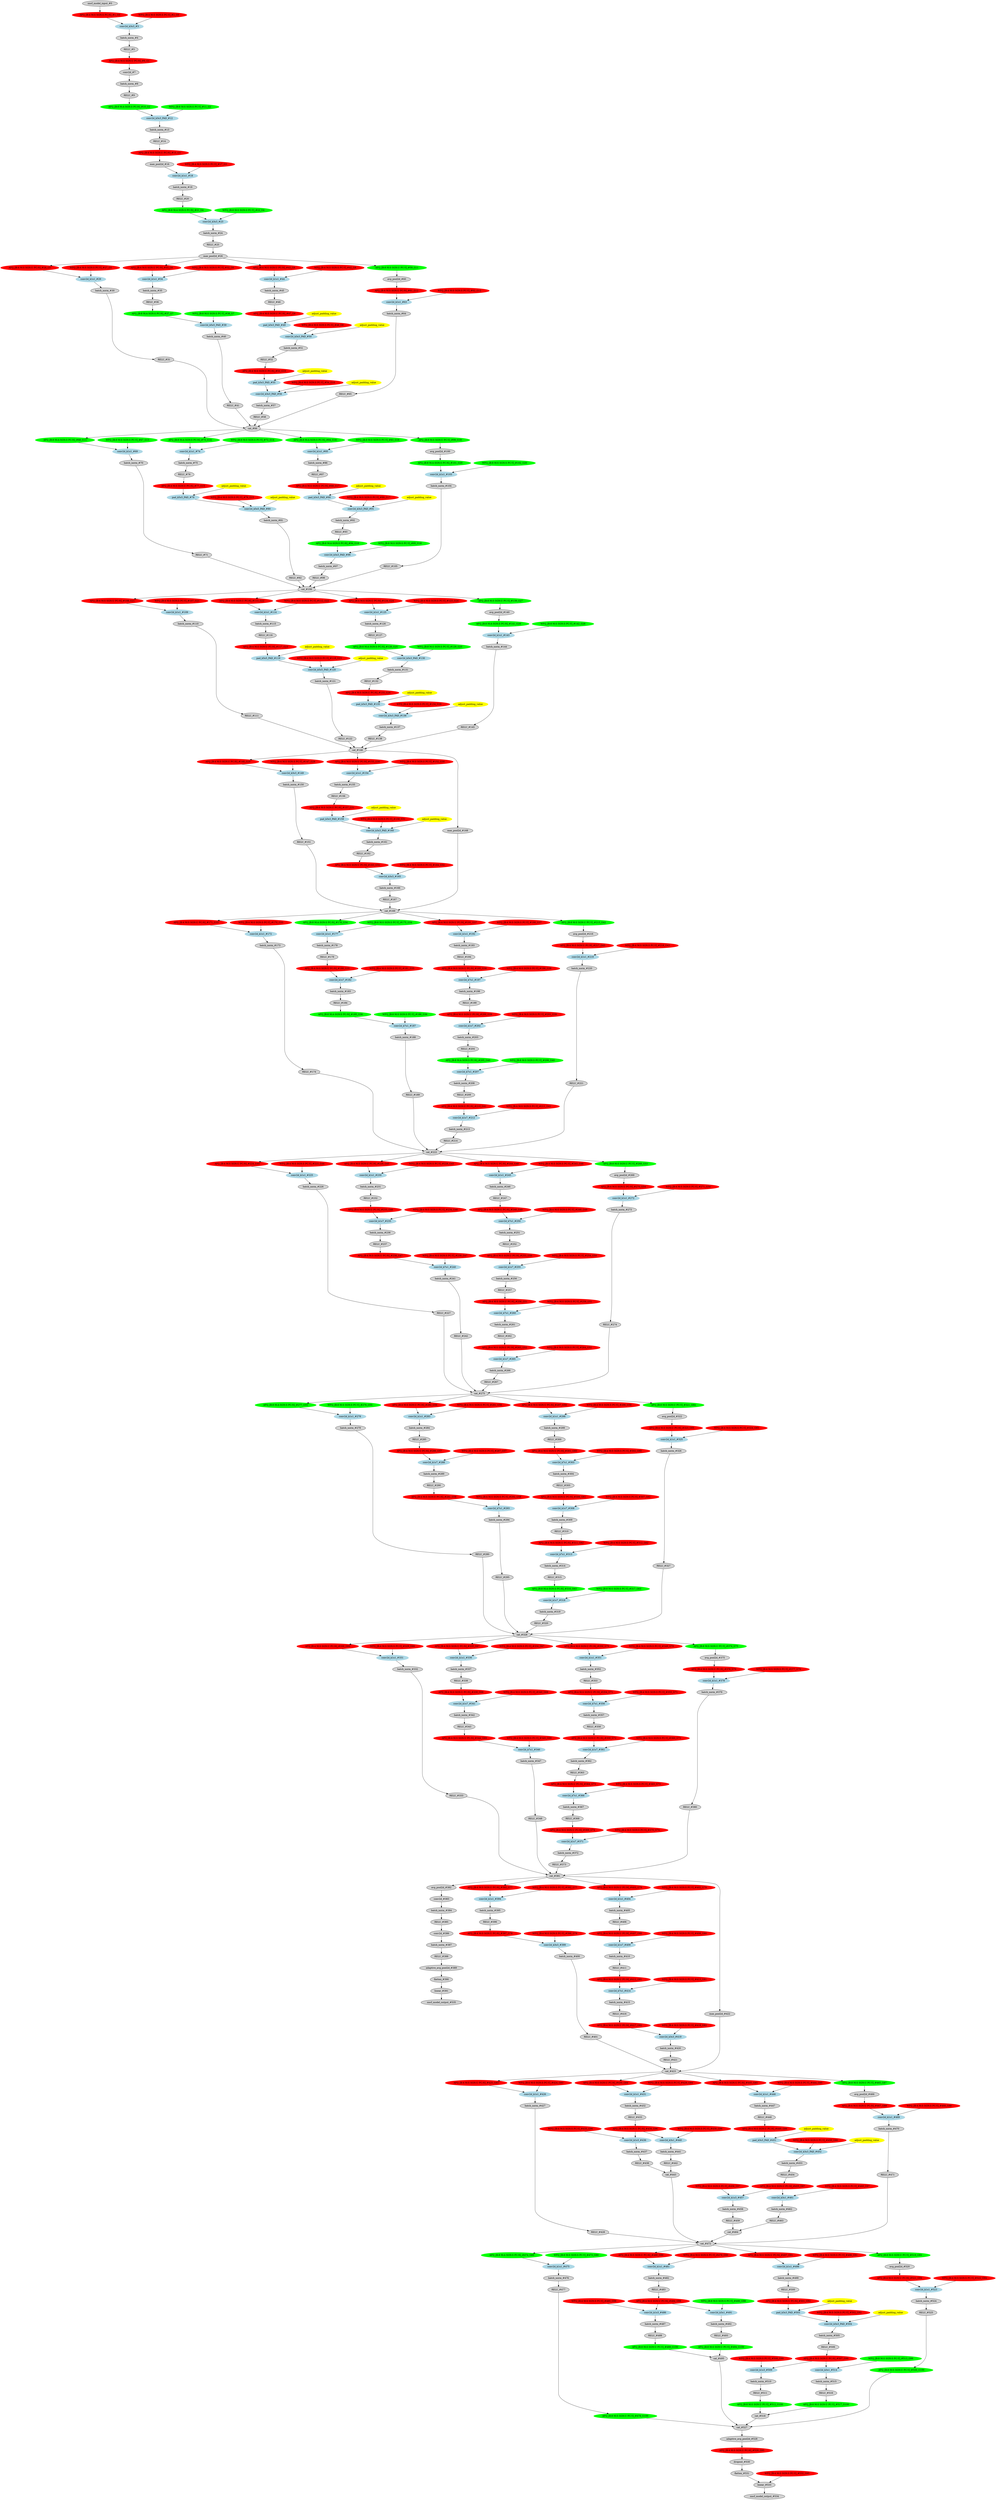 strict digraph  {
"0 /nncf_model_input_0" [id=0, label="nncf_model_input_#0", scope="", style=filled, type=nncf_model_input];
"1 SymmetricQuantizer/symmetric_quantize_0" [color=red, id=1, label="AFQ_[B:4 M:S SGN:S PC:N]_#1_G0", scope=SymmetricQuantizer, style=filled, type=symmetric_quantize];
"2 Inception3/BasicConv2d[Conv2d_1a_3x3]/NNCFConv2d[conv]/ModuleDict[pre_ops]/UpdateWeight[0]/SymmetricQuantizer[op]/symmetric_quantize_0" [color=red, id=2, label="WFQ_[B:4 M:S SGN:S PC:Y]_#2_G0", scope="Inception3/BasicConv2d[Conv2d_1a_3x3]/NNCFConv2d[conv]/ModuleDict[pre_ops]/UpdateWeight[0]/SymmetricQuantizer[op]", style=filled, type=symmetric_quantize];
"3 Inception3/BasicConv2d[Conv2d_1a_3x3]/NNCFConv2d[conv]/conv2d_0" [color=lightblue, id=3, label="conv2d_k3x3_#3", scope="Inception3/BasicConv2d[Conv2d_1a_3x3]/NNCFConv2d[conv]", style=filled, type=conv2d];
"4 Inception3/BasicConv2d[Conv2d_1a_3x3]/BatchNorm2d[bn]/batch_norm_0" [id=4, label="batch_norm_#4", scope="Inception3/BasicConv2d[Conv2d_1a_3x3]/BatchNorm2d[bn]", style=filled, type=batch_norm];
"5 Inception3/BasicConv2d[Conv2d_1a_3x3]/RELU_0" [id=5, label="RELU_#5", scope="Inception3/BasicConv2d[Conv2d_1a_3x3]", style=filled, type=RELU];
"6 Inception3/BasicConv2d[Conv2d_1a_3x3]/SymmetricQuantizer/symmetric_quantize_0" [color=red, id=6, label="AFQ_[B:4 M:S SGN:U PC:N]_#6_G1", scope="Inception3/BasicConv2d[Conv2d_1a_3x3]/SymmetricQuantizer", style=filled, type=symmetric_quantize];
"7 Inception3/BasicConv2d[Conv2d_2a_3x3]/Conv2d[conv]/conv2d_0" [id=7, label="conv2d_#7", scope="Inception3/BasicConv2d[Conv2d_2a_3x3]/Conv2d[conv]", style=filled, type=conv2d];
"8 Inception3/BasicConv2d[Conv2d_2a_3x3]/BatchNorm2d[bn]/batch_norm_0" [id=8, label="batch_norm_#8", scope="Inception3/BasicConv2d[Conv2d_2a_3x3]/BatchNorm2d[bn]", style=filled, type=batch_norm];
"9 Inception3/BasicConv2d[Conv2d_2a_3x3]/RELU_0" [id=9, label="RELU_#9", scope="Inception3/BasicConv2d[Conv2d_2a_3x3]", style=filled, type=RELU];
"10 Inception3/BasicConv2d[Conv2d_2a_3x3]/AsymmetricQuantizer/asymmetric_quantize_0" [color=green, id=10, label="AFQ_[B:8 M:A SGN:S PC:N]_#10_G2", scope="Inception3/BasicConv2d[Conv2d_2a_3x3]/AsymmetricQuantizer", style=filled, type=asymmetric_quantize];
"11 Inception3/BasicConv2d[Conv2d_2b_3x3]/NNCFConv2d[conv]/ModuleDict[pre_ops]/UpdateWeight[0]/SymmetricQuantizer[op]/symmetric_quantize_0" [color=green, id=11, label="WFQ_[B:8 M:S SGN:S PC:Y]_#11_G2", scope="Inception3/BasicConv2d[Conv2d_2b_3x3]/NNCFConv2d[conv]/ModuleDict[pre_ops]/UpdateWeight[0]/SymmetricQuantizer[op]", style=filled, type=symmetric_quantize];
"12 Inception3/BasicConv2d[Conv2d_2b_3x3]/NNCFConv2d[conv]/conv2d_0" [color=lightblue, id=12, label="conv2d_k3x3_PAD_#12", scope="Inception3/BasicConv2d[Conv2d_2b_3x3]/NNCFConv2d[conv]", style=filled, type=conv2d];
"13 Inception3/BasicConv2d[Conv2d_2b_3x3]/BatchNorm2d[bn]/batch_norm_0" [id=13, label="batch_norm_#13", scope="Inception3/BasicConv2d[Conv2d_2b_3x3]/BatchNorm2d[bn]", style=filled, type=batch_norm];
"14 Inception3/BasicConv2d[Conv2d_2b_3x3]/RELU_0" [id=14, label="RELU_#14", scope="Inception3/BasicConv2d[Conv2d_2b_3x3]", style=filled, type=RELU];
"15 Inception3/BasicConv2d[Conv2d_2b_3x3]/SymmetricQuantizer/symmetric_quantize_0" [color=red, id=15, label="AFQ_[B:4 M:S SGN:U PC:N]_#15_G3", scope="Inception3/BasicConv2d[Conv2d_2b_3x3]/SymmetricQuantizer", style=filled, type=symmetric_quantize];
"16 Inception3/MaxPool2d[maxpool1]/max_pool2d_0" [id=16, label="max_pool2d_#16", scope="Inception3/MaxPool2d[maxpool1]", style=filled, type=max_pool2d];
"17 Inception3/BasicConv2d[Conv2d_3b_1x1]/NNCFConv2d[conv]/ModuleDict[pre_ops]/UpdateWeight[0]/SymmetricQuantizer[op]/symmetric_quantize_0" [color=red, id=17, label="WFQ_[B:4 M:S SGN:S PC:Y]_#17_G3", scope="Inception3/BasicConv2d[Conv2d_3b_1x1]/NNCFConv2d[conv]/ModuleDict[pre_ops]/UpdateWeight[0]/SymmetricQuantizer[op]", style=filled, type=symmetric_quantize];
"18 Inception3/BasicConv2d[Conv2d_3b_1x1]/NNCFConv2d[conv]/conv2d_0" [color=lightblue, id=18, label="conv2d_k1x1_#18", scope="Inception3/BasicConv2d[Conv2d_3b_1x1]/NNCFConv2d[conv]", style=filled, type=conv2d];
"19 Inception3/BasicConv2d[Conv2d_3b_1x1]/BatchNorm2d[bn]/batch_norm_0" [id=19, label="batch_norm_#19", scope="Inception3/BasicConv2d[Conv2d_3b_1x1]/BatchNorm2d[bn]", style=filled, type=batch_norm];
"20 Inception3/BasicConv2d[Conv2d_3b_1x1]/RELU_0" [id=20, label="RELU_#20", scope="Inception3/BasicConv2d[Conv2d_3b_1x1]", style=filled, type=RELU];
"21 Inception3/BasicConv2d[Conv2d_3b_1x1]/AsymmetricQuantizer/asymmetric_quantize_0" [color=green, id=21, label="AFQ_[B:8 M:A SGN:S PC:N]_#21_G4", scope="Inception3/BasicConv2d[Conv2d_3b_1x1]/AsymmetricQuantizer", style=filled, type=asymmetric_quantize];
"22 Inception3/BasicConv2d[Conv2d_4a_3x3]/NNCFConv2d[conv]/ModuleDict[pre_ops]/UpdateWeight[0]/SymmetricQuantizer[op]/symmetric_quantize_0" [color=green, id=22, label="WFQ_[B:8 M:S SGN:S PC:Y]_#22_G4", scope="Inception3/BasicConv2d[Conv2d_4a_3x3]/NNCFConv2d[conv]/ModuleDict[pre_ops]/UpdateWeight[0]/SymmetricQuantizer[op]", style=filled, type=symmetric_quantize];
"23 Inception3/BasicConv2d[Conv2d_4a_3x3]/NNCFConv2d[conv]/conv2d_0" [color=lightblue, id=23, label="conv2d_k3x3_#23", scope="Inception3/BasicConv2d[Conv2d_4a_3x3]/NNCFConv2d[conv]", style=filled, type=conv2d];
"24 Inception3/BasicConv2d[Conv2d_4a_3x3]/BatchNorm2d[bn]/batch_norm_0" [id=24, label="batch_norm_#24", scope="Inception3/BasicConv2d[Conv2d_4a_3x3]/BatchNorm2d[bn]", style=filled, type=batch_norm];
"25 Inception3/BasicConv2d[Conv2d_4a_3x3]/RELU_0" [id=25, label="RELU_#25", scope="Inception3/BasicConv2d[Conv2d_4a_3x3]", style=filled, type=RELU];
"26 Inception3/MaxPool2d[maxpool2]/max_pool2d_0" [id=26, label="max_pool2d_#26", scope="Inception3/MaxPool2d[maxpool2]", style=filled, type=max_pool2d];
"27 Inception3/InceptionA[Mixed_5b]/BasicConv2d[branch1x1]/NNCFConv2d[conv]/ModuleDict[pre_ops]/UpdateWeight[0]/SymmetricQuantizer[op]/symmetric_quantize_0" [color=red, id=27, label="WFQ_[B:4 M:S SGN:S PC:Y]_#27_G5", scope="Inception3/InceptionA[Mixed_5b]/BasicConv2d[branch1x1]/NNCFConv2d[conv]/ModuleDict[pre_ops]/UpdateWeight[0]/SymmetricQuantizer[op]", style=filled, type=symmetric_quantize];
"28 Inception3/InceptionA[Mixed_5b]/BasicConv2d[branch1x1]/NNCFConv2d[conv]/SymmetricQuantizer/symmetric_quantize_0" [color=red, id=28, label="AFQ_[B:4 M:S SGN:U PC:N]_#28_G5", scope="Inception3/InceptionA[Mixed_5b]/BasicConv2d[branch1x1]/NNCFConv2d[conv]/SymmetricQuantizer", style=filled, type=symmetric_quantize];
"29 Inception3/InceptionA[Mixed_5b]/BasicConv2d[branch1x1]/NNCFConv2d[conv]/conv2d_0" [color=lightblue, id=29, label="conv2d_k1x1_#29", scope="Inception3/InceptionA[Mixed_5b]/BasicConv2d[branch1x1]/NNCFConv2d[conv]", style=filled, type=conv2d];
"30 Inception3/InceptionA[Mixed_5b]/BasicConv2d[branch1x1]/BatchNorm2d[bn]/batch_norm_0" [id=30, label="batch_norm_#30", scope="Inception3/InceptionA[Mixed_5b]/BasicConv2d[branch1x1]/BatchNorm2d[bn]", style=filled, type=batch_norm];
"31 Inception3/InceptionA[Mixed_5b]/BasicConv2d[branch1x1]/RELU_0" [id=31, label="RELU_#31", scope="Inception3/InceptionA[Mixed_5b]/BasicConv2d[branch1x1]", style=filled, type=RELU];
"32 Inception3/InceptionA[Mixed_5b]/BasicConv2d[branch5x5_1]/NNCFConv2d[conv]/ModuleDict[pre_ops]/UpdateWeight[0]/SymmetricQuantizer[op]/symmetric_quantize_0" [color=red, id=32, label="WFQ_[B:4 M:S SGN:S PC:Y]_#32_G6", scope="Inception3/InceptionA[Mixed_5b]/BasicConv2d[branch5x5_1]/NNCFConv2d[conv]/ModuleDict[pre_ops]/UpdateWeight[0]/SymmetricQuantizer[op]", style=filled, type=symmetric_quantize];
"33 Inception3/InceptionA[Mixed_5b]/BasicConv2d[branch5x5_1]/NNCFConv2d[conv]/SymmetricQuantizer/symmetric_quantize_0" [color=red, id=33, label="AFQ_[B:4 M:S SGN:U PC:N]_#33_G6", scope="Inception3/InceptionA[Mixed_5b]/BasicConv2d[branch5x5_1]/NNCFConv2d[conv]/SymmetricQuantizer", style=filled, type=symmetric_quantize];
"34 Inception3/InceptionA[Mixed_5b]/BasicConv2d[branch5x5_1]/NNCFConv2d[conv]/conv2d_0" [color=lightblue, id=34, label="conv2d_k1x1_#34", scope="Inception3/InceptionA[Mixed_5b]/BasicConv2d[branch5x5_1]/NNCFConv2d[conv]", style=filled, type=conv2d];
"35 Inception3/InceptionA[Mixed_5b]/BasicConv2d[branch5x5_1]/BatchNorm2d[bn]/batch_norm_0" [id=35, label="batch_norm_#35", scope="Inception3/InceptionA[Mixed_5b]/BasicConv2d[branch5x5_1]/BatchNorm2d[bn]", style=filled, type=batch_norm];
"36 Inception3/InceptionA[Mixed_5b]/BasicConv2d[branch5x5_1]/RELU_0" [id=36, label="RELU_#36", scope="Inception3/InceptionA[Mixed_5b]/BasicConv2d[branch5x5_1]", style=filled, type=RELU];
"37 Inception3/InceptionA[Mixed_5b]/BasicConv2d[branch5x5_1]/AsymmetricQuantizer/asymmetric_quantize_0" [color=green, id=37, label="AFQ_[B:8 M:A SGN:S PC:N]_#37_G7", scope="Inception3/InceptionA[Mixed_5b]/BasicConv2d[branch5x5_1]/AsymmetricQuantizer", style=filled, type=asymmetric_quantize];
"38 Inception3/InceptionA[Mixed_5b]/BasicConv2d[branch5x5_2]/NNCFConv2d[conv]/ModuleDict[pre_ops]/UpdateWeight[0]/SymmetricQuantizer[op]/symmetric_quantize_0" [color=green, id=38, label="WFQ_[B:8 M:S SGN:S PC:Y]_#38_G7", scope="Inception3/InceptionA[Mixed_5b]/BasicConv2d[branch5x5_2]/NNCFConv2d[conv]/ModuleDict[pre_ops]/UpdateWeight[0]/SymmetricQuantizer[op]", style=filled, type=symmetric_quantize];
"39 Inception3/InceptionA[Mixed_5b]/BasicConv2d[branch5x5_2]/NNCFConv2d[conv]/conv2d_0" [color=lightblue, id=39, label="conv2d_k5x5_PAD_#39", scope="Inception3/InceptionA[Mixed_5b]/BasicConv2d[branch5x5_2]/NNCFConv2d[conv]", style=filled, type=conv2d];
"40 Inception3/InceptionA[Mixed_5b]/BasicConv2d[branch5x5_2]/BatchNorm2d[bn]/batch_norm_0" [id=40, label="batch_norm_#40", scope="Inception3/InceptionA[Mixed_5b]/BasicConv2d[branch5x5_2]/BatchNorm2d[bn]", style=filled, type=batch_norm];
"41 Inception3/InceptionA[Mixed_5b]/BasicConv2d[branch5x5_2]/RELU_0" [id=41, label="RELU_#41", scope="Inception3/InceptionA[Mixed_5b]/BasicConv2d[branch5x5_2]", style=filled, type=RELU];
"42 Inception3/InceptionA[Mixed_5b]/BasicConv2d[branch3x3dbl_1]/NNCFConv2d[conv]/ModuleDict[pre_ops]/UpdateWeight[0]/SymmetricQuantizer[op]/symmetric_quantize_0" [color=red, id=42, label="WFQ_[B:4 M:S SGN:S PC:Y]_#42_G8", scope="Inception3/InceptionA[Mixed_5b]/BasicConv2d[branch3x3dbl_1]/NNCFConv2d[conv]/ModuleDict[pre_ops]/UpdateWeight[0]/SymmetricQuantizer[op]", style=filled, type=symmetric_quantize];
"43 Inception3/InceptionA[Mixed_5b]/BasicConv2d[branch3x3dbl_1]/NNCFConv2d[conv]/SymmetricQuantizer/symmetric_quantize_0" [color=red, id=43, label="AFQ_[B:4 M:S SGN:U PC:N]_#43_G8", scope="Inception3/InceptionA[Mixed_5b]/BasicConv2d[branch3x3dbl_1]/NNCFConv2d[conv]/SymmetricQuantizer", style=filled, type=symmetric_quantize];
"44 Inception3/InceptionA[Mixed_5b]/BasicConv2d[branch3x3dbl_1]/NNCFConv2d[conv]/conv2d_0" [color=lightblue, id=44, label="conv2d_k1x1_#44", scope="Inception3/InceptionA[Mixed_5b]/BasicConv2d[branch3x3dbl_1]/NNCFConv2d[conv]", style=filled, type=conv2d];
"45 Inception3/InceptionA[Mixed_5b]/BasicConv2d[branch3x3dbl_1]/BatchNorm2d[bn]/batch_norm_0" [id=45, label="batch_norm_#45", scope="Inception3/InceptionA[Mixed_5b]/BasicConv2d[branch3x3dbl_1]/BatchNorm2d[bn]", style=filled, type=batch_norm];
"46 Inception3/InceptionA[Mixed_5b]/BasicConv2d[branch3x3dbl_1]/RELU_0" [id=46, label="RELU_#46", scope="Inception3/InceptionA[Mixed_5b]/BasicConv2d[branch3x3dbl_1]", style=filled, type=RELU];
"47 Inception3/InceptionA[Mixed_5b]/BasicConv2d[branch3x3dbl_1]/SymmetricQuantizer/symmetric_quantize_0" [color=red, id=47, label="AFQ_[B:4 M:S SGN:U PC:N]_#47_G9", scope="Inception3/InceptionA[Mixed_5b]/BasicConv2d[branch3x3dbl_1]/SymmetricQuantizer", style=filled, type=symmetric_quantize];
"48 Inception3/InceptionA[Mixed_5b]/BasicConv2d[branch3x3dbl_2]/NNCFConv2d[conv]/ModuleDict[pre_ops]/UpdateWeight[1]/SymmetricQuantizer[op]/symmetric_quantize_0" [color=red, id=48, label="WFQ_[B:4 M:S SGN:S PC:Y]_#48_G9", scope="Inception3/InceptionA[Mixed_5b]/BasicConv2d[branch3x3dbl_2]/NNCFConv2d[conv]/ModuleDict[pre_ops]/UpdateWeight[1]/SymmetricQuantizer[op]", style=filled, type=symmetric_quantize];
"49 Inception3/InceptionA[Mixed_5b]/BasicConv2d[branch3x3dbl_2]/NNCFConv2d[conv]/pad_0" [color=lightblue, id=49, label="pad_k3x3_PAD_#49", scope="Inception3/InceptionA[Mixed_5b]/BasicConv2d[branch3x3dbl_2]/NNCFConv2d[conv]", style=filled, type=pad];
"50 Inception3/InceptionA[Mixed_5b]/BasicConv2d[branch3x3dbl_2]/NNCFConv2d[conv]/conv2d_0" [color=lightblue, id=50, label="conv2d_k3x3_PAD_#50", scope="Inception3/InceptionA[Mixed_5b]/BasicConv2d[branch3x3dbl_2]/NNCFConv2d[conv]", style=filled, type=conv2d];
"51 Inception3/InceptionA[Mixed_5b]/BasicConv2d[branch3x3dbl_2]/BatchNorm2d[bn]/batch_norm_0" [id=51, label="batch_norm_#51", scope="Inception3/InceptionA[Mixed_5b]/BasicConv2d[branch3x3dbl_2]/BatchNorm2d[bn]", style=filled, type=batch_norm];
"52 Inception3/InceptionA[Mixed_5b]/BasicConv2d[branch3x3dbl_2]/RELU_0" [id=52, label="RELU_#52", scope="Inception3/InceptionA[Mixed_5b]/BasicConv2d[branch3x3dbl_2]", style=filled, type=RELU];
"53 Inception3/InceptionA[Mixed_5b]/BasicConv2d[branch3x3dbl_2]/SymmetricQuantizer/symmetric_quantize_0" [color=red, id=53, label="AFQ_[B:4 M:S SGN:U PC:N]_#53_G10", scope="Inception3/InceptionA[Mixed_5b]/BasicConv2d[branch3x3dbl_2]/SymmetricQuantizer", style=filled, type=symmetric_quantize];
"54 Inception3/InceptionA[Mixed_5b]/BasicConv2d[branch3x3dbl_3]/NNCFConv2d[conv]/ModuleDict[pre_ops]/UpdateWeight[1]/SymmetricQuantizer[op]/symmetric_quantize_0" [color=red, id=54, label="WFQ_[B:4 M:S SGN:S PC:Y]_#54_G10", scope="Inception3/InceptionA[Mixed_5b]/BasicConv2d[branch3x3dbl_3]/NNCFConv2d[conv]/ModuleDict[pre_ops]/UpdateWeight[1]/SymmetricQuantizer[op]", style=filled, type=symmetric_quantize];
"55 Inception3/InceptionA[Mixed_5b]/BasicConv2d[branch3x3dbl_3]/NNCFConv2d[conv]/pad_0" [color=lightblue, id=55, label="pad_k3x3_PAD_#55", scope="Inception3/InceptionA[Mixed_5b]/BasicConv2d[branch3x3dbl_3]/NNCFConv2d[conv]", style=filled, type=pad];
"56 Inception3/InceptionA[Mixed_5b]/BasicConv2d[branch3x3dbl_3]/NNCFConv2d[conv]/conv2d_0" [color=lightblue, id=56, label="conv2d_k3x3_PAD_#56", scope="Inception3/InceptionA[Mixed_5b]/BasicConv2d[branch3x3dbl_3]/NNCFConv2d[conv]", style=filled, type=conv2d];
"57 Inception3/InceptionA[Mixed_5b]/BasicConv2d[branch3x3dbl_3]/BatchNorm2d[bn]/batch_norm_0" [id=57, label="batch_norm_#57", scope="Inception3/InceptionA[Mixed_5b]/BasicConv2d[branch3x3dbl_3]/BatchNorm2d[bn]", style=filled, type=batch_norm];
"58 Inception3/InceptionA[Mixed_5b]/BasicConv2d[branch3x3dbl_3]/RELU_0" [id=58, label="RELU_#58", scope="Inception3/InceptionA[Mixed_5b]/BasicConv2d[branch3x3dbl_3]", style=filled, type=RELU];
"59 Inception3/InceptionA[Mixed_5b]/SymmetricQuantizer/symmetric_quantize_0" [color=green, id=59, label="AFQ_[B:8 M:S SGN:U PC:Y]_#59_G11", scope="Inception3/InceptionA[Mixed_5b]/SymmetricQuantizer", style=filled, type=symmetric_quantize];
"60 Inception3/InceptionA[Mixed_5b]/avg_pool2d_0" [id=60, label="avg_pool2d_#60", scope="Inception3/InceptionA[Mixed_5b]", style=filled, type=avg_pool2d];
"61 Inception3/InceptionA[Mixed_5b]/SymmetricQuantizer/symmetric_quantize_1" [color=red, id=61, label="AFQ_[B:4 M:S SGN:U PC:N]_#61_G12", scope="Inception3/InceptionA[Mixed_5b]/SymmetricQuantizer", style=filled, type=symmetric_quantize];
"62 Inception3/InceptionA[Mixed_5b]/BasicConv2d[branch_pool]/NNCFConv2d[conv]/ModuleDict[pre_ops]/UpdateWeight[0]/SymmetricQuantizer[op]/symmetric_quantize_0" [color=red, id=62, label="WFQ_[B:4 M:S SGN:S PC:Y]_#62_G12", scope="Inception3/InceptionA[Mixed_5b]/BasicConv2d[branch_pool]/NNCFConv2d[conv]/ModuleDict[pre_ops]/UpdateWeight[0]/SymmetricQuantizer[op]", style=filled, type=symmetric_quantize];
"63 Inception3/InceptionA[Mixed_5b]/BasicConv2d[branch_pool]/NNCFConv2d[conv]/conv2d_0" [color=lightblue, id=63, label="conv2d_k1x1_#63", scope="Inception3/InceptionA[Mixed_5b]/BasicConv2d[branch_pool]/NNCFConv2d[conv]", style=filled, type=conv2d];
"64 Inception3/InceptionA[Mixed_5b]/BasicConv2d[branch_pool]/BatchNorm2d[bn]/batch_norm_0" [id=64, label="batch_norm_#64", scope="Inception3/InceptionA[Mixed_5b]/BasicConv2d[branch_pool]/BatchNorm2d[bn]", style=filled, type=batch_norm];
"65 Inception3/InceptionA[Mixed_5b]/BasicConv2d[branch_pool]/RELU_0" [id=65, label="RELU_#65", scope="Inception3/InceptionA[Mixed_5b]/BasicConv2d[branch_pool]", style=filled, type=RELU];
"66 Inception3/InceptionA[Mixed_5b]/cat_0" [id=66, label="cat_#66", scope="Inception3/InceptionA[Mixed_5b]", style=filled, type=cat];
"67 Inception3/InceptionA[Mixed_5c]/BasicConv2d[branch1x1]/NNCFConv2d[conv]/ModuleDict[pre_ops]/UpdateWeight[0]/SymmetricQuantizer[op]/symmetric_quantize_0" [color=green, id=67, label="WFQ_[B:8 M:S SGN:S PC:Y]_#67_G13", scope="Inception3/InceptionA[Mixed_5c]/BasicConv2d[branch1x1]/NNCFConv2d[conv]/ModuleDict[pre_ops]/UpdateWeight[0]/SymmetricQuantizer[op]", style=filled, type=symmetric_quantize];
"68 Inception3/InceptionA[Mixed_5c]/BasicConv2d[branch1x1]/NNCFConv2d[conv]/AsymmetricQuantizer/asymmetric_quantize_0" [color=green, id=68, label="AFQ_[B:8 M:A SGN:S PC:N]_#68_G13", scope="Inception3/InceptionA[Mixed_5c]/BasicConv2d[branch1x1]/NNCFConv2d[conv]/AsymmetricQuantizer", style=filled, type=asymmetric_quantize];
"69 Inception3/InceptionA[Mixed_5c]/BasicConv2d[branch1x1]/NNCFConv2d[conv]/conv2d_0" [color=lightblue, id=69, label="conv2d_k1x1_#69", scope="Inception3/InceptionA[Mixed_5c]/BasicConv2d[branch1x1]/NNCFConv2d[conv]", style=filled, type=conv2d];
"70 Inception3/InceptionA[Mixed_5c]/BasicConv2d[branch1x1]/BatchNorm2d[bn]/batch_norm_0" [id=70, label="batch_norm_#70", scope="Inception3/InceptionA[Mixed_5c]/BasicConv2d[branch1x1]/BatchNorm2d[bn]", style=filled, type=batch_norm];
"71 Inception3/InceptionA[Mixed_5c]/BasicConv2d[branch1x1]/RELU_0" [id=71, label="RELU_#71", scope="Inception3/InceptionA[Mixed_5c]/BasicConv2d[branch1x1]", style=filled, type=RELU];
"72 Inception3/InceptionA[Mixed_5c]/BasicConv2d[branch5x5_1]/NNCFConv2d[conv]/ModuleDict[pre_ops]/UpdateWeight[0]/SymmetricQuantizer[op]/symmetric_quantize_0" [color=green, id=72, label="WFQ_[B:8 M:S SGN:S PC:Y]_#72_G14", scope="Inception3/InceptionA[Mixed_5c]/BasicConv2d[branch5x5_1]/NNCFConv2d[conv]/ModuleDict[pre_ops]/UpdateWeight[0]/SymmetricQuantizer[op]", style=filled, type=symmetric_quantize];
"73 Inception3/InceptionA[Mixed_5c]/BasicConv2d[branch5x5_1]/NNCFConv2d[conv]/AsymmetricQuantizer/asymmetric_quantize_0" [color=green, id=73, label="AFQ_[B:8 M:A SGN:S PC:N]_#73_G14", scope="Inception3/InceptionA[Mixed_5c]/BasicConv2d[branch5x5_1]/NNCFConv2d[conv]/AsymmetricQuantizer", style=filled, type=asymmetric_quantize];
"74 Inception3/InceptionA[Mixed_5c]/BasicConv2d[branch5x5_1]/NNCFConv2d[conv]/conv2d_0" [color=lightblue, id=74, label="conv2d_k1x1_#74", scope="Inception3/InceptionA[Mixed_5c]/BasicConv2d[branch5x5_1]/NNCFConv2d[conv]", style=filled, type=conv2d];
"75 Inception3/InceptionA[Mixed_5c]/BasicConv2d[branch5x5_1]/BatchNorm2d[bn]/batch_norm_0" [id=75, label="batch_norm_#75", scope="Inception3/InceptionA[Mixed_5c]/BasicConv2d[branch5x5_1]/BatchNorm2d[bn]", style=filled, type=batch_norm];
"76 Inception3/InceptionA[Mixed_5c]/BasicConv2d[branch5x5_1]/RELU_0" [id=76, label="RELU_#76", scope="Inception3/InceptionA[Mixed_5c]/BasicConv2d[branch5x5_1]", style=filled, type=RELU];
"77 Inception3/InceptionA[Mixed_5c]/BasicConv2d[branch5x5_1]/SymmetricQuantizer/symmetric_quantize_0" [color=red, id=77, label="AFQ_[B:4 M:S SGN:U PC:N]_#77_G15", scope="Inception3/InceptionA[Mixed_5c]/BasicConv2d[branch5x5_1]/SymmetricQuantizer", style=filled, type=symmetric_quantize];
"78 Inception3/InceptionA[Mixed_5c]/BasicConv2d[branch5x5_2]/NNCFConv2d[conv]/ModuleDict[pre_ops]/UpdateWeight[1]/SymmetricQuantizer[op]/symmetric_quantize_0" [color=red, id=78, label="WFQ_[B:4 M:S SGN:S PC:Y]_#78_G15", scope="Inception3/InceptionA[Mixed_5c]/BasicConv2d[branch5x5_2]/NNCFConv2d[conv]/ModuleDict[pre_ops]/UpdateWeight[1]/SymmetricQuantizer[op]", style=filled, type=symmetric_quantize];
"79 Inception3/InceptionA[Mixed_5c]/BasicConv2d[branch5x5_2]/NNCFConv2d[conv]/pad_0" [color=lightblue, id=79, label="pad_k5x5_PAD_#79", scope="Inception3/InceptionA[Mixed_5c]/BasicConv2d[branch5x5_2]/NNCFConv2d[conv]", style=filled, type=pad];
"80 Inception3/InceptionA[Mixed_5c]/BasicConv2d[branch5x5_2]/NNCFConv2d[conv]/conv2d_0" [color=lightblue, id=80, label="conv2d_k5x5_PAD_#80", scope="Inception3/InceptionA[Mixed_5c]/BasicConv2d[branch5x5_2]/NNCFConv2d[conv]", style=filled, type=conv2d];
"81 Inception3/InceptionA[Mixed_5c]/BasicConv2d[branch5x5_2]/BatchNorm2d[bn]/batch_norm_0" [id=81, label="batch_norm_#81", scope="Inception3/InceptionA[Mixed_5c]/BasicConv2d[branch5x5_2]/BatchNorm2d[bn]", style=filled, type=batch_norm];
"82 Inception3/InceptionA[Mixed_5c]/BasicConv2d[branch5x5_2]/RELU_0" [id=82, label="RELU_#82", scope="Inception3/InceptionA[Mixed_5c]/BasicConv2d[branch5x5_2]", style=filled, type=RELU];
"83 Inception3/InceptionA[Mixed_5c]/BasicConv2d[branch3x3dbl_1]/NNCFConv2d[conv]/ModuleDict[pre_ops]/UpdateWeight[0]/SymmetricQuantizer[op]/symmetric_quantize_0" [color=green, id=83, label="WFQ_[B:8 M:S SGN:S PC:Y]_#83_G16", scope="Inception3/InceptionA[Mixed_5c]/BasicConv2d[branch3x3dbl_1]/NNCFConv2d[conv]/ModuleDict[pre_ops]/UpdateWeight[0]/SymmetricQuantizer[op]", style=filled, type=symmetric_quantize];
"84 Inception3/InceptionA[Mixed_5c]/BasicConv2d[branch3x3dbl_1]/NNCFConv2d[conv]/AsymmetricQuantizer/asymmetric_quantize_0" [color=green, id=84, label="AFQ_[B:8 M:A SGN:S PC:N]_#84_G16", scope="Inception3/InceptionA[Mixed_5c]/BasicConv2d[branch3x3dbl_1]/NNCFConv2d[conv]/AsymmetricQuantizer", style=filled, type=asymmetric_quantize];
"85 Inception3/InceptionA[Mixed_5c]/BasicConv2d[branch3x3dbl_1]/NNCFConv2d[conv]/conv2d_0" [color=lightblue, id=85, label="conv2d_k1x1_#85", scope="Inception3/InceptionA[Mixed_5c]/BasicConv2d[branch3x3dbl_1]/NNCFConv2d[conv]", style=filled, type=conv2d];
"86 Inception3/InceptionA[Mixed_5c]/BasicConv2d[branch3x3dbl_1]/BatchNorm2d[bn]/batch_norm_0" [id=86, label="batch_norm_#86", scope="Inception3/InceptionA[Mixed_5c]/BasicConv2d[branch3x3dbl_1]/BatchNorm2d[bn]", style=filled, type=batch_norm];
"87 Inception3/InceptionA[Mixed_5c]/BasicConv2d[branch3x3dbl_1]/RELU_0" [id=87, label="RELU_#87", scope="Inception3/InceptionA[Mixed_5c]/BasicConv2d[branch3x3dbl_1]", style=filled, type=RELU];
"88 Inception3/InceptionA[Mixed_5c]/BasicConv2d[branch3x3dbl_1]/SymmetricQuantizer/symmetric_quantize_0" [color=red, id=88, label="AFQ_[B:4 M:S SGN:U PC:N]_#88_G17", scope="Inception3/InceptionA[Mixed_5c]/BasicConv2d[branch3x3dbl_1]/SymmetricQuantizer", style=filled, type=symmetric_quantize];
"89 Inception3/InceptionA[Mixed_5c]/BasicConv2d[branch3x3dbl_2]/NNCFConv2d[conv]/ModuleDict[pre_ops]/UpdateWeight[1]/SymmetricQuantizer[op]/symmetric_quantize_0" [color=red, id=89, label="WFQ_[B:4 M:S SGN:S PC:Y]_#89_G17", scope="Inception3/InceptionA[Mixed_5c]/BasicConv2d[branch3x3dbl_2]/NNCFConv2d[conv]/ModuleDict[pre_ops]/UpdateWeight[1]/SymmetricQuantizer[op]", style=filled, type=symmetric_quantize];
"90 Inception3/InceptionA[Mixed_5c]/BasicConv2d[branch3x3dbl_2]/NNCFConv2d[conv]/pad_0" [color=lightblue, id=90, label="pad_k3x3_PAD_#90", scope="Inception3/InceptionA[Mixed_5c]/BasicConv2d[branch3x3dbl_2]/NNCFConv2d[conv]", style=filled, type=pad];
"91 Inception3/InceptionA[Mixed_5c]/BasicConv2d[branch3x3dbl_2]/NNCFConv2d[conv]/conv2d_0" [color=lightblue, id=91, label="conv2d_k3x3_PAD_#91", scope="Inception3/InceptionA[Mixed_5c]/BasicConv2d[branch3x3dbl_2]/NNCFConv2d[conv]", style=filled, type=conv2d];
"92 Inception3/InceptionA[Mixed_5c]/BasicConv2d[branch3x3dbl_2]/BatchNorm2d[bn]/batch_norm_0" [id=92, label="batch_norm_#92", scope="Inception3/InceptionA[Mixed_5c]/BasicConv2d[branch3x3dbl_2]/BatchNorm2d[bn]", style=filled, type=batch_norm];
"93 Inception3/InceptionA[Mixed_5c]/BasicConv2d[branch3x3dbl_2]/RELU_0" [id=93, label="RELU_#93", scope="Inception3/InceptionA[Mixed_5c]/BasicConv2d[branch3x3dbl_2]", style=filled, type=RELU];
"94 Inception3/InceptionA[Mixed_5c]/BasicConv2d[branch3x3dbl_2]/AsymmetricQuantizer/asymmetric_quantize_0" [color=green, id=94, label="AFQ_[B:8 M:A SGN:S PC:N]_#94_G18", scope="Inception3/InceptionA[Mixed_5c]/BasicConv2d[branch3x3dbl_2]/AsymmetricQuantizer", style=filled, type=asymmetric_quantize];
"95 Inception3/InceptionA[Mixed_5c]/BasicConv2d[branch3x3dbl_3]/NNCFConv2d[conv]/ModuleDict[pre_ops]/UpdateWeight[0]/SymmetricQuantizer[op]/symmetric_quantize_0" [color=green, id=95, label="WFQ_[B:8 M:S SGN:S PC:Y]_#95_G18", scope="Inception3/InceptionA[Mixed_5c]/BasicConv2d[branch3x3dbl_3]/NNCFConv2d[conv]/ModuleDict[pre_ops]/UpdateWeight[0]/SymmetricQuantizer[op]", style=filled, type=symmetric_quantize];
"96 Inception3/InceptionA[Mixed_5c]/BasicConv2d[branch3x3dbl_3]/NNCFConv2d[conv]/conv2d_0" [color=lightblue, id=96, label="conv2d_k3x3_PAD_#96", scope="Inception3/InceptionA[Mixed_5c]/BasicConv2d[branch3x3dbl_3]/NNCFConv2d[conv]", style=filled, type=conv2d];
"97 Inception3/InceptionA[Mixed_5c]/BasicConv2d[branch3x3dbl_3]/BatchNorm2d[bn]/batch_norm_0" [id=97, label="batch_norm_#97", scope="Inception3/InceptionA[Mixed_5c]/BasicConv2d[branch3x3dbl_3]/BatchNorm2d[bn]", style=filled, type=batch_norm];
"98 Inception3/InceptionA[Mixed_5c]/BasicConv2d[branch3x3dbl_3]/RELU_0" [id=98, label="RELU_#98", scope="Inception3/InceptionA[Mixed_5c]/BasicConv2d[branch3x3dbl_3]", style=filled, type=RELU];
"99 Inception3/InceptionA[Mixed_5c]/SymmetricQuantizer/symmetric_quantize_0" [color=green, id=99, label="AFQ_[B:8 M:S SGN:U PC:Y]_#99_G19", scope="Inception3/InceptionA[Mixed_5c]/SymmetricQuantizer", style=filled, type=symmetric_quantize];
"100 Inception3/InceptionA[Mixed_5c]/avg_pool2d_0" [id=100, label="avg_pool2d_#100", scope="Inception3/InceptionA[Mixed_5c]", style=filled, type=avg_pool2d];
"101 Inception3/InceptionA[Mixed_5c]/AsymmetricQuantizer/asymmetric_quantize_0" [color=green, id=101, label="AFQ_[B:8 M:A SGN:S PC:N]_#101_G20", scope="Inception3/InceptionA[Mixed_5c]/AsymmetricQuantizer", style=filled, type=asymmetric_quantize];
"102 Inception3/InceptionA[Mixed_5c]/BasicConv2d[branch_pool]/NNCFConv2d[conv]/ModuleDict[pre_ops]/UpdateWeight[0]/SymmetricQuantizer[op]/symmetric_quantize_0" [color=green, id=102, label="WFQ_[B:8 M:S SGN:S PC:Y]_#102_G20", scope="Inception3/InceptionA[Mixed_5c]/BasicConv2d[branch_pool]/NNCFConv2d[conv]/ModuleDict[pre_ops]/UpdateWeight[0]/SymmetricQuantizer[op]", style=filled, type=symmetric_quantize];
"103 Inception3/InceptionA[Mixed_5c]/BasicConv2d[branch_pool]/NNCFConv2d[conv]/conv2d_0" [color=lightblue, id=103, label="conv2d_k1x1_#103", scope="Inception3/InceptionA[Mixed_5c]/BasicConv2d[branch_pool]/NNCFConv2d[conv]", style=filled, type=conv2d];
"104 Inception3/InceptionA[Mixed_5c]/BasicConv2d[branch_pool]/BatchNorm2d[bn]/batch_norm_0" [id=104, label="batch_norm_#104", scope="Inception3/InceptionA[Mixed_5c]/BasicConv2d[branch_pool]/BatchNorm2d[bn]", style=filled, type=batch_norm];
"105 Inception3/InceptionA[Mixed_5c]/BasicConv2d[branch_pool]/RELU_0" [id=105, label="RELU_#105", scope="Inception3/InceptionA[Mixed_5c]/BasicConv2d[branch_pool]", style=filled, type=RELU];
"106 Inception3/InceptionA[Mixed_5c]/cat_0" [id=106, label="cat_#106", scope="Inception3/InceptionA[Mixed_5c]", style=filled, type=cat];
"107 Inception3/InceptionA[Mixed_5d]/BasicConv2d[branch1x1]/NNCFConv2d[conv]/ModuleDict[pre_ops]/UpdateWeight[0]/SymmetricQuantizer[op]/symmetric_quantize_0" [color=red, id=107, label="WFQ_[B:4 M:S SGN:S PC:Y]_#107_G21", scope="Inception3/InceptionA[Mixed_5d]/BasicConv2d[branch1x1]/NNCFConv2d[conv]/ModuleDict[pre_ops]/UpdateWeight[0]/SymmetricQuantizer[op]", style=filled, type=symmetric_quantize];
"108 Inception3/InceptionA[Mixed_5d]/BasicConv2d[branch1x1]/NNCFConv2d[conv]/SymmetricQuantizer/symmetric_quantize_0" [color=red, id=108, label="AFQ_[B:4 M:S SGN:U PC:N]_#108_G21", scope="Inception3/InceptionA[Mixed_5d]/BasicConv2d[branch1x1]/NNCFConv2d[conv]/SymmetricQuantizer", style=filled, type=symmetric_quantize];
"109 Inception3/InceptionA[Mixed_5d]/BasicConv2d[branch1x1]/NNCFConv2d[conv]/conv2d_0" [color=lightblue, id=109, label="conv2d_k1x1_#109", scope="Inception3/InceptionA[Mixed_5d]/BasicConv2d[branch1x1]/NNCFConv2d[conv]", style=filled, type=conv2d];
"110 Inception3/InceptionA[Mixed_5d]/BasicConv2d[branch1x1]/BatchNorm2d[bn]/batch_norm_0" [id=110, label="batch_norm_#110", scope="Inception3/InceptionA[Mixed_5d]/BasicConv2d[branch1x1]/BatchNorm2d[bn]", style=filled, type=batch_norm];
"111 Inception3/InceptionA[Mixed_5d]/BasicConv2d[branch1x1]/RELU_0" [id=111, label="RELU_#111", scope="Inception3/InceptionA[Mixed_5d]/BasicConv2d[branch1x1]", style=filled, type=RELU];
"112 Inception3/InceptionA[Mixed_5d]/BasicConv2d[branch5x5_1]/NNCFConv2d[conv]/ModuleDict[pre_ops]/UpdateWeight[0]/SymmetricQuantizer[op]/symmetric_quantize_0" [color=red, id=112, label="WFQ_[B:4 M:S SGN:S PC:Y]_#112_G22", scope="Inception3/InceptionA[Mixed_5d]/BasicConv2d[branch5x5_1]/NNCFConv2d[conv]/ModuleDict[pre_ops]/UpdateWeight[0]/SymmetricQuantizer[op]", style=filled, type=symmetric_quantize];
"113 Inception3/InceptionA[Mixed_5d]/BasicConv2d[branch5x5_1]/NNCFConv2d[conv]/SymmetricQuantizer/symmetric_quantize_0" [color=red, id=113, label="AFQ_[B:4 M:S SGN:U PC:N]_#113_G22", scope="Inception3/InceptionA[Mixed_5d]/BasicConv2d[branch5x5_1]/NNCFConv2d[conv]/SymmetricQuantizer", style=filled, type=symmetric_quantize];
"114 Inception3/InceptionA[Mixed_5d]/BasicConv2d[branch5x5_1]/NNCFConv2d[conv]/conv2d_0" [color=lightblue, id=114, label="conv2d_k1x1_#114", scope="Inception3/InceptionA[Mixed_5d]/BasicConv2d[branch5x5_1]/NNCFConv2d[conv]", style=filled, type=conv2d];
"115 Inception3/InceptionA[Mixed_5d]/BasicConv2d[branch5x5_1]/BatchNorm2d[bn]/batch_norm_0" [id=115, label="batch_norm_#115", scope="Inception3/InceptionA[Mixed_5d]/BasicConv2d[branch5x5_1]/BatchNorm2d[bn]", style=filled, type=batch_norm];
"116 Inception3/InceptionA[Mixed_5d]/BasicConv2d[branch5x5_1]/RELU_0" [id=116, label="RELU_#116", scope="Inception3/InceptionA[Mixed_5d]/BasicConv2d[branch5x5_1]", style=filled, type=RELU];
"117 Inception3/InceptionA[Mixed_5d]/BasicConv2d[branch5x5_1]/SymmetricQuantizer/symmetric_quantize_0" [color=red, id=117, label="AFQ_[B:4 M:S SGN:U PC:N]_#117_G23", scope="Inception3/InceptionA[Mixed_5d]/BasicConv2d[branch5x5_1]/SymmetricQuantizer", style=filled, type=symmetric_quantize];
"118 Inception3/InceptionA[Mixed_5d]/BasicConv2d[branch5x5_2]/NNCFConv2d[conv]/ModuleDict[pre_ops]/UpdateWeight[1]/SymmetricQuantizer[op]/symmetric_quantize_0" [color=red, id=118, label="WFQ_[B:4 M:S SGN:S PC:Y]_#118_G23", scope="Inception3/InceptionA[Mixed_5d]/BasicConv2d[branch5x5_2]/NNCFConv2d[conv]/ModuleDict[pre_ops]/UpdateWeight[1]/SymmetricQuantizer[op]", style=filled, type=symmetric_quantize];
"119 Inception3/InceptionA[Mixed_5d]/BasicConv2d[branch5x5_2]/NNCFConv2d[conv]/pad_0" [color=lightblue, id=119, label="pad_k5x5_PAD_#119", scope="Inception3/InceptionA[Mixed_5d]/BasicConv2d[branch5x5_2]/NNCFConv2d[conv]", style=filled, type=pad];
"120 Inception3/InceptionA[Mixed_5d]/BasicConv2d[branch5x5_2]/NNCFConv2d[conv]/conv2d_0" [color=lightblue, id=120, label="conv2d_k5x5_PAD_#120", scope="Inception3/InceptionA[Mixed_5d]/BasicConv2d[branch5x5_2]/NNCFConv2d[conv]", style=filled, type=conv2d];
"121 Inception3/InceptionA[Mixed_5d]/BasicConv2d[branch5x5_2]/BatchNorm2d[bn]/batch_norm_0" [id=121, label="batch_norm_#121", scope="Inception3/InceptionA[Mixed_5d]/BasicConv2d[branch5x5_2]/BatchNorm2d[bn]", style=filled, type=batch_norm];
"122 Inception3/InceptionA[Mixed_5d]/BasicConv2d[branch5x5_2]/RELU_0" [id=122, label="RELU_#122", scope="Inception3/InceptionA[Mixed_5d]/BasicConv2d[branch5x5_2]", style=filled, type=RELU];
"123 Inception3/InceptionA[Mixed_5d]/BasicConv2d[branch3x3dbl_1]/NNCFConv2d[conv]/ModuleDict[pre_ops]/UpdateWeight[0]/SymmetricQuantizer[op]/symmetric_quantize_0" [color=red, id=123, label="WFQ_[B:4 M:S SGN:S PC:Y]_#123_G24", scope="Inception3/InceptionA[Mixed_5d]/BasicConv2d[branch3x3dbl_1]/NNCFConv2d[conv]/ModuleDict[pre_ops]/UpdateWeight[0]/SymmetricQuantizer[op]", style=filled, type=symmetric_quantize];
"124 Inception3/InceptionA[Mixed_5d]/BasicConv2d[branch3x3dbl_1]/NNCFConv2d[conv]/SymmetricQuantizer/symmetric_quantize_0" [color=red, id=124, label="AFQ_[B:4 M:S SGN:U PC:N]_#124_G24", scope="Inception3/InceptionA[Mixed_5d]/BasicConv2d[branch3x3dbl_1]/NNCFConv2d[conv]/SymmetricQuantizer", style=filled, type=symmetric_quantize];
"125 Inception3/InceptionA[Mixed_5d]/BasicConv2d[branch3x3dbl_1]/NNCFConv2d[conv]/conv2d_0" [color=lightblue, id=125, label="conv2d_k1x1_#125", scope="Inception3/InceptionA[Mixed_5d]/BasicConv2d[branch3x3dbl_1]/NNCFConv2d[conv]", style=filled, type=conv2d];
"126 Inception3/InceptionA[Mixed_5d]/BasicConv2d[branch3x3dbl_1]/BatchNorm2d[bn]/batch_norm_0" [id=126, label="batch_norm_#126", scope="Inception3/InceptionA[Mixed_5d]/BasicConv2d[branch3x3dbl_1]/BatchNorm2d[bn]", style=filled, type=batch_norm];
"127 Inception3/InceptionA[Mixed_5d]/BasicConv2d[branch3x3dbl_1]/RELU_0" [id=127, label="RELU_#127", scope="Inception3/InceptionA[Mixed_5d]/BasicConv2d[branch3x3dbl_1]", style=filled, type=RELU];
"128 Inception3/InceptionA[Mixed_5d]/BasicConv2d[branch3x3dbl_1]/AsymmetricQuantizer/asymmetric_quantize_0" [color=green, id=128, label="AFQ_[B:8 M:A SGN:S PC:N]_#128_G25", scope="Inception3/InceptionA[Mixed_5d]/BasicConv2d[branch3x3dbl_1]/AsymmetricQuantizer", style=filled, type=asymmetric_quantize];
"129 Inception3/InceptionA[Mixed_5d]/BasicConv2d[branch3x3dbl_2]/NNCFConv2d[conv]/ModuleDict[pre_ops]/UpdateWeight[0]/SymmetricQuantizer[op]/symmetric_quantize_0" [color=green, id=129, label="WFQ_[B:8 M:S SGN:S PC:Y]_#129_G25", scope="Inception3/InceptionA[Mixed_5d]/BasicConv2d[branch3x3dbl_2]/NNCFConv2d[conv]/ModuleDict[pre_ops]/UpdateWeight[0]/SymmetricQuantizer[op]", style=filled, type=symmetric_quantize];
"130 Inception3/InceptionA[Mixed_5d]/BasicConv2d[branch3x3dbl_2]/NNCFConv2d[conv]/conv2d_0" [color=lightblue, id=130, label="conv2d_k3x3_PAD_#130", scope="Inception3/InceptionA[Mixed_5d]/BasicConv2d[branch3x3dbl_2]/NNCFConv2d[conv]", style=filled, type=conv2d];
"131 Inception3/InceptionA[Mixed_5d]/BasicConv2d[branch3x3dbl_2]/BatchNorm2d[bn]/batch_norm_0" [id=131, label="batch_norm_#131", scope="Inception3/InceptionA[Mixed_5d]/BasicConv2d[branch3x3dbl_2]/BatchNorm2d[bn]", style=filled, type=batch_norm];
"132 Inception3/InceptionA[Mixed_5d]/BasicConv2d[branch3x3dbl_2]/RELU_0" [id=132, label="RELU_#132", scope="Inception3/InceptionA[Mixed_5d]/BasicConv2d[branch3x3dbl_2]", style=filled, type=RELU];
"133 Inception3/InceptionA[Mixed_5d]/BasicConv2d[branch3x3dbl_2]/SymmetricQuantizer/symmetric_quantize_0" [color=red, id=133, label="AFQ_[B:4 M:S SGN:U PC:N]_#133_G26", scope="Inception3/InceptionA[Mixed_5d]/BasicConv2d[branch3x3dbl_2]/SymmetricQuantizer", style=filled, type=symmetric_quantize];
"134 Inception3/InceptionA[Mixed_5d]/BasicConv2d[branch3x3dbl_3]/NNCFConv2d[conv]/ModuleDict[pre_ops]/UpdateWeight[1]/SymmetricQuantizer[op]/symmetric_quantize_0" [color=red, id=134, label="WFQ_[B:4 M:S SGN:S PC:Y]_#134_G26", scope="Inception3/InceptionA[Mixed_5d]/BasicConv2d[branch3x3dbl_3]/NNCFConv2d[conv]/ModuleDict[pre_ops]/UpdateWeight[1]/SymmetricQuantizer[op]", style=filled, type=symmetric_quantize];
"135 Inception3/InceptionA[Mixed_5d]/BasicConv2d[branch3x3dbl_3]/NNCFConv2d[conv]/pad_0" [color=lightblue, id=135, label="pad_k3x3_PAD_#135", scope="Inception3/InceptionA[Mixed_5d]/BasicConv2d[branch3x3dbl_3]/NNCFConv2d[conv]", style=filled, type=pad];
"136 Inception3/InceptionA[Mixed_5d]/BasicConv2d[branch3x3dbl_3]/NNCFConv2d[conv]/conv2d_0" [color=lightblue, id=136, label="conv2d_k3x3_PAD_#136", scope="Inception3/InceptionA[Mixed_5d]/BasicConv2d[branch3x3dbl_3]/NNCFConv2d[conv]", style=filled, type=conv2d];
"137 Inception3/InceptionA[Mixed_5d]/BasicConv2d[branch3x3dbl_3]/BatchNorm2d[bn]/batch_norm_0" [id=137, label="batch_norm_#137", scope="Inception3/InceptionA[Mixed_5d]/BasicConv2d[branch3x3dbl_3]/BatchNorm2d[bn]", style=filled, type=batch_norm];
"138 Inception3/InceptionA[Mixed_5d]/BasicConv2d[branch3x3dbl_3]/RELU_0" [id=138, label="RELU_#138", scope="Inception3/InceptionA[Mixed_5d]/BasicConv2d[branch3x3dbl_3]", style=filled, type=RELU];
"139 Inception3/InceptionA[Mixed_5d]/SymmetricQuantizer/symmetric_quantize_0" [color=green, id=139, label="AFQ_[B:8 M:S SGN:U PC:Y]_#139_G27", scope="Inception3/InceptionA[Mixed_5d]/SymmetricQuantizer", style=filled, type=symmetric_quantize];
"140 Inception3/InceptionA[Mixed_5d]/avg_pool2d_0" [id=140, label="avg_pool2d_#140", scope="Inception3/InceptionA[Mixed_5d]", style=filled, type=avg_pool2d];
"141 Inception3/InceptionA[Mixed_5d]/AsymmetricQuantizer/asymmetric_quantize_0" [color=green, id=141, label="AFQ_[B:8 M:A SGN:S PC:N]_#141_G28", scope="Inception3/InceptionA[Mixed_5d]/AsymmetricQuantizer", style=filled, type=asymmetric_quantize];
"142 Inception3/InceptionA[Mixed_5d]/BasicConv2d[branch_pool]/NNCFConv2d[conv]/ModuleDict[pre_ops]/UpdateWeight[0]/SymmetricQuantizer[op]/symmetric_quantize_0" [color=green, id=142, label="WFQ_[B:8 M:S SGN:S PC:Y]_#142_G28", scope="Inception3/InceptionA[Mixed_5d]/BasicConv2d[branch_pool]/NNCFConv2d[conv]/ModuleDict[pre_ops]/UpdateWeight[0]/SymmetricQuantizer[op]", style=filled, type=symmetric_quantize];
"143 Inception3/InceptionA[Mixed_5d]/BasicConv2d[branch_pool]/NNCFConv2d[conv]/conv2d_0" [color=lightblue, id=143, label="conv2d_k1x1_#143", scope="Inception3/InceptionA[Mixed_5d]/BasicConv2d[branch_pool]/NNCFConv2d[conv]", style=filled, type=conv2d];
"144 Inception3/InceptionA[Mixed_5d]/BasicConv2d[branch_pool]/BatchNorm2d[bn]/batch_norm_0" [id=144, label="batch_norm_#144", scope="Inception3/InceptionA[Mixed_5d]/BasicConv2d[branch_pool]/BatchNorm2d[bn]", style=filled, type=batch_norm];
"145 Inception3/InceptionA[Mixed_5d]/BasicConv2d[branch_pool]/RELU_0" [id=145, label="RELU_#145", scope="Inception3/InceptionA[Mixed_5d]/BasicConv2d[branch_pool]", style=filled, type=RELU];
"146 Inception3/InceptionA[Mixed_5d]/cat_0" [id=146, label="cat_#146", scope="Inception3/InceptionA[Mixed_5d]", style=filled, type=cat];
"147 Inception3/InceptionB[Mixed_6a]/BasicConv2d[branch3x3]/NNCFConv2d[conv]/ModuleDict[pre_ops]/UpdateWeight[0]/SymmetricQuantizer[op]/symmetric_quantize_0" [color=red, id=147, label="WFQ_[B:4 M:S SGN:S PC:Y]_#147_G29", scope="Inception3/InceptionB[Mixed_6a]/BasicConv2d[branch3x3]/NNCFConv2d[conv]/ModuleDict[pre_ops]/UpdateWeight[0]/SymmetricQuantizer[op]", style=filled, type=symmetric_quantize];
"148 Inception3/InceptionB[Mixed_6a]/BasicConv2d[branch3x3]/NNCFConv2d[conv]/SymmetricQuantizer/symmetric_quantize_0" [color=red, id=148, label="AFQ_[B:4 M:S SGN:U PC:N]_#148_G29", scope="Inception3/InceptionB[Mixed_6a]/BasicConv2d[branch3x3]/NNCFConv2d[conv]/SymmetricQuantizer", style=filled, type=symmetric_quantize];
"149 Inception3/InceptionB[Mixed_6a]/BasicConv2d[branch3x3]/NNCFConv2d[conv]/conv2d_0" [color=lightblue, id=149, label="conv2d_k3x3_#149", scope="Inception3/InceptionB[Mixed_6a]/BasicConv2d[branch3x3]/NNCFConv2d[conv]", style=filled, type=conv2d];
"150 Inception3/InceptionB[Mixed_6a]/BasicConv2d[branch3x3]/BatchNorm2d[bn]/batch_norm_0" [id=150, label="batch_norm_#150", scope="Inception3/InceptionB[Mixed_6a]/BasicConv2d[branch3x3]/BatchNorm2d[bn]", style=filled, type=batch_norm];
"151 Inception3/InceptionB[Mixed_6a]/BasicConv2d[branch3x3]/RELU_0" [id=151, label="RELU_#151", scope="Inception3/InceptionB[Mixed_6a]/BasicConv2d[branch3x3]", style=filled, type=RELU];
"152 Inception3/InceptionB[Mixed_6a]/BasicConv2d[branch3x3dbl_1]/NNCFConv2d[conv]/ModuleDict[pre_ops]/UpdateWeight[0]/SymmetricQuantizer[op]/symmetric_quantize_0" [color=red, id=152, label="WFQ_[B:4 M:S SGN:S PC:Y]_#152_G30", scope="Inception3/InceptionB[Mixed_6a]/BasicConv2d[branch3x3dbl_1]/NNCFConv2d[conv]/ModuleDict[pre_ops]/UpdateWeight[0]/SymmetricQuantizer[op]", style=filled, type=symmetric_quantize];
"153 Inception3/InceptionB[Mixed_6a]/BasicConv2d[branch3x3dbl_1]/NNCFConv2d[conv]/SymmetricQuantizer/symmetric_quantize_0" [color=red, id=153, label="AFQ_[B:4 M:S SGN:U PC:N]_#153_G30", scope="Inception3/InceptionB[Mixed_6a]/BasicConv2d[branch3x3dbl_1]/NNCFConv2d[conv]/SymmetricQuantizer", style=filled, type=symmetric_quantize];
"154 Inception3/InceptionB[Mixed_6a]/BasicConv2d[branch3x3dbl_1]/NNCFConv2d[conv]/conv2d_0" [color=lightblue, id=154, label="conv2d_k1x1_#154", scope="Inception3/InceptionB[Mixed_6a]/BasicConv2d[branch3x3dbl_1]/NNCFConv2d[conv]", style=filled, type=conv2d];
"155 Inception3/InceptionB[Mixed_6a]/BasicConv2d[branch3x3dbl_1]/BatchNorm2d[bn]/batch_norm_0" [id=155, label="batch_norm_#155", scope="Inception3/InceptionB[Mixed_6a]/BasicConv2d[branch3x3dbl_1]/BatchNorm2d[bn]", style=filled, type=batch_norm];
"156 Inception3/InceptionB[Mixed_6a]/BasicConv2d[branch3x3dbl_1]/RELU_0" [id=156, label="RELU_#156", scope="Inception3/InceptionB[Mixed_6a]/BasicConv2d[branch3x3dbl_1]", style=filled, type=RELU];
"157 Inception3/InceptionB[Mixed_6a]/BasicConv2d[branch3x3dbl_1]/SymmetricQuantizer/symmetric_quantize_0" [color=red, id=157, label="AFQ_[B:4 M:S SGN:U PC:N]_#157_G31", scope="Inception3/InceptionB[Mixed_6a]/BasicConv2d[branch3x3dbl_1]/SymmetricQuantizer", style=filled, type=symmetric_quantize];
"158 Inception3/InceptionB[Mixed_6a]/BasicConv2d[branch3x3dbl_2]/NNCFConv2d[conv]/ModuleDict[pre_ops]/UpdateWeight[1]/SymmetricQuantizer[op]/symmetric_quantize_0" [color=red, id=158, label="WFQ_[B:4 M:S SGN:S PC:Y]_#158_G31", scope="Inception3/InceptionB[Mixed_6a]/BasicConv2d[branch3x3dbl_2]/NNCFConv2d[conv]/ModuleDict[pre_ops]/UpdateWeight[1]/SymmetricQuantizer[op]", style=filled, type=symmetric_quantize];
"159 Inception3/InceptionB[Mixed_6a]/BasicConv2d[branch3x3dbl_2]/NNCFConv2d[conv]/pad_0" [color=lightblue, id=159, label="pad_k3x3_PAD_#159", scope="Inception3/InceptionB[Mixed_6a]/BasicConv2d[branch3x3dbl_2]/NNCFConv2d[conv]", style=filled, type=pad];
"160 Inception3/InceptionB[Mixed_6a]/BasicConv2d[branch3x3dbl_2]/NNCFConv2d[conv]/conv2d_0" [color=lightblue, id=160, label="conv2d_k3x3_PAD_#160", scope="Inception3/InceptionB[Mixed_6a]/BasicConv2d[branch3x3dbl_2]/NNCFConv2d[conv]", style=filled, type=conv2d];
"161 Inception3/InceptionB[Mixed_6a]/BasicConv2d[branch3x3dbl_2]/BatchNorm2d[bn]/batch_norm_0" [id=161, label="batch_norm_#161", scope="Inception3/InceptionB[Mixed_6a]/BasicConv2d[branch3x3dbl_2]/BatchNorm2d[bn]", style=filled, type=batch_norm];
"162 Inception3/InceptionB[Mixed_6a]/BasicConv2d[branch3x3dbl_2]/RELU_0" [id=162, label="RELU_#162", scope="Inception3/InceptionB[Mixed_6a]/BasicConv2d[branch3x3dbl_2]", style=filled, type=RELU];
"163 Inception3/InceptionB[Mixed_6a]/BasicConv2d[branch3x3dbl_2]/SymmetricQuantizer/symmetric_quantize_0" [color=red, id=163, label="AFQ_[B:4 M:S SGN:U PC:N]_#163_G32", scope="Inception3/InceptionB[Mixed_6a]/BasicConv2d[branch3x3dbl_2]/SymmetricQuantizer", style=filled, type=symmetric_quantize];
"164 Inception3/InceptionB[Mixed_6a]/BasicConv2d[branch3x3dbl_3]/NNCFConv2d[conv]/ModuleDict[pre_ops]/UpdateWeight[0]/SymmetricQuantizer[op]/symmetric_quantize_0" [color=red, id=164, label="WFQ_[B:4 M:S SGN:S PC:Y]_#164_G32", scope="Inception3/InceptionB[Mixed_6a]/BasicConv2d[branch3x3dbl_3]/NNCFConv2d[conv]/ModuleDict[pre_ops]/UpdateWeight[0]/SymmetricQuantizer[op]", style=filled, type=symmetric_quantize];
"165 Inception3/InceptionB[Mixed_6a]/BasicConv2d[branch3x3dbl_3]/NNCFConv2d[conv]/conv2d_0" [color=lightblue, id=165, label="conv2d_k3x3_#165", scope="Inception3/InceptionB[Mixed_6a]/BasicConv2d[branch3x3dbl_3]/NNCFConv2d[conv]", style=filled, type=conv2d];
"166 Inception3/InceptionB[Mixed_6a]/BasicConv2d[branch3x3dbl_3]/BatchNorm2d[bn]/batch_norm_0" [id=166, label="batch_norm_#166", scope="Inception3/InceptionB[Mixed_6a]/BasicConv2d[branch3x3dbl_3]/BatchNorm2d[bn]", style=filled, type=batch_norm];
"167 Inception3/InceptionB[Mixed_6a]/BasicConv2d[branch3x3dbl_3]/RELU_0" [id=167, label="RELU_#167", scope="Inception3/InceptionB[Mixed_6a]/BasicConv2d[branch3x3dbl_3]", style=filled, type=RELU];
"168 Inception3/InceptionB[Mixed_6a]/max_pool2d_0" [id=168, label="max_pool2d_#168", scope="Inception3/InceptionB[Mixed_6a]", style=filled, type=max_pool2d];
"169 Inception3/InceptionB[Mixed_6a]/cat_0" [id=169, label="cat_#169", scope="Inception3/InceptionB[Mixed_6a]", style=filled, type=cat];
"170 Inception3/InceptionC[Mixed_6b]/BasicConv2d[branch1x1]/NNCFConv2d[conv]/ModuleDict[pre_ops]/UpdateWeight[0]/SymmetricQuantizer[op]/symmetric_quantize_0" [color=red, id=170, label="WFQ_[B:4 M:S SGN:S PC:Y]_#170_G33", scope="Inception3/InceptionC[Mixed_6b]/BasicConv2d[branch1x1]/NNCFConv2d[conv]/ModuleDict[pre_ops]/UpdateWeight[0]/SymmetricQuantizer[op]", style=filled, type=symmetric_quantize];
"171 Inception3/InceptionC[Mixed_6b]/BasicConv2d[branch1x1]/NNCFConv2d[conv]/SymmetricQuantizer/symmetric_quantize_0" [color=red, id=171, label="AFQ_[B:4 M:S SGN:U PC:N]_#171_G33", scope="Inception3/InceptionC[Mixed_6b]/BasicConv2d[branch1x1]/NNCFConv2d[conv]/SymmetricQuantizer", style=filled, type=symmetric_quantize];
"172 Inception3/InceptionC[Mixed_6b]/BasicConv2d[branch1x1]/NNCFConv2d[conv]/conv2d_0" [color=lightblue, id=172, label="conv2d_k1x1_#172", scope="Inception3/InceptionC[Mixed_6b]/BasicConv2d[branch1x1]/NNCFConv2d[conv]", style=filled, type=conv2d];
"173 Inception3/InceptionC[Mixed_6b]/BasicConv2d[branch1x1]/BatchNorm2d[bn]/batch_norm_0" [id=173, label="batch_norm_#173", scope="Inception3/InceptionC[Mixed_6b]/BasicConv2d[branch1x1]/BatchNorm2d[bn]", style=filled, type=batch_norm];
"174 Inception3/InceptionC[Mixed_6b]/BasicConv2d[branch1x1]/RELU_0" [id=174, label="RELU_#174", scope="Inception3/InceptionC[Mixed_6b]/BasicConv2d[branch1x1]", style=filled, type=RELU];
"175 Inception3/InceptionC[Mixed_6b]/BasicConv2d[branch7x7_1]/NNCFConv2d[conv]/ModuleDict[pre_ops]/UpdateWeight[0]/SymmetricQuantizer[op]/symmetric_quantize_0" [color=green, id=175, label="WFQ_[B:8 M:S SGN:S PC:Y]_#175_G34", scope="Inception3/InceptionC[Mixed_6b]/BasicConv2d[branch7x7_1]/NNCFConv2d[conv]/ModuleDict[pre_ops]/UpdateWeight[0]/SymmetricQuantizer[op]", style=filled, type=symmetric_quantize];
"176 Inception3/InceptionC[Mixed_6b]/BasicConv2d[branch7x7_1]/NNCFConv2d[conv]/AsymmetricQuantizer/asymmetric_quantize_0" [color=green, id=176, label="AFQ_[B:8 M:A SGN:S PC:N]_#176_G34", scope="Inception3/InceptionC[Mixed_6b]/BasicConv2d[branch7x7_1]/NNCFConv2d[conv]/AsymmetricQuantizer", style=filled, type=asymmetric_quantize];
"177 Inception3/InceptionC[Mixed_6b]/BasicConv2d[branch7x7_1]/NNCFConv2d[conv]/conv2d_0" [color=lightblue, id=177, label="conv2d_k1x1_#177", scope="Inception3/InceptionC[Mixed_6b]/BasicConv2d[branch7x7_1]/NNCFConv2d[conv]", style=filled, type=conv2d];
"178 Inception3/InceptionC[Mixed_6b]/BasicConv2d[branch7x7_1]/BatchNorm2d[bn]/batch_norm_0" [id=178, label="batch_norm_#178", scope="Inception3/InceptionC[Mixed_6b]/BasicConv2d[branch7x7_1]/BatchNorm2d[bn]", style=filled, type=batch_norm];
"179 Inception3/InceptionC[Mixed_6b]/BasicConv2d[branch7x7_1]/RELU_0" [id=179, label="RELU_#179", scope="Inception3/InceptionC[Mixed_6b]/BasicConv2d[branch7x7_1]", style=filled, type=RELU];
"180 Inception3/InceptionC[Mixed_6b]/BasicConv2d[branch7x7_1]/SymmetricQuantizer/symmetric_quantize_0" [color=red, id=180, label="AFQ_[B:4 M:S SGN:U PC:N]_#180_G35", scope="Inception3/InceptionC[Mixed_6b]/BasicConv2d[branch7x7_1]/SymmetricQuantizer", style=filled, type=symmetric_quantize];
"181 Inception3/InceptionC[Mixed_6b]/BasicConv2d[branch7x7_2]/NNCFConv2d[conv]/ModuleDict[pre_ops]/UpdateWeight[0]/SymmetricQuantizer[op]/symmetric_quantize_0" [color=red, id=181, label="WFQ_[B:4 M:S SGN:S PC:Y]_#181_G35", scope="Inception3/InceptionC[Mixed_6b]/BasicConv2d[branch7x7_2]/NNCFConv2d[conv]/ModuleDict[pre_ops]/UpdateWeight[0]/SymmetricQuantizer[op]", style=filled, type=symmetric_quantize];
"182 Inception3/InceptionC[Mixed_6b]/BasicConv2d[branch7x7_2]/NNCFConv2d[conv]/conv2d_0" [color=lightblue, id=182, label="conv2d_k1x7_#182", scope="Inception3/InceptionC[Mixed_6b]/BasicConv2d[branch7x7_2]/NNCFConv2d[conv]", style=filled, type=conv2d];
"183 Inception3/InceptionC[Mixed_6b]/BasicConv2d[branch7x7_2]/BatchNorm2d[bn]/batch_norm_0" [id=183, label="batch_norm_#183", scope="Inception3/InceptionC[Mixed_6b]/BasicConv2d[branch7x7_2]/BatchNorm2d[bn]", style=filled, type=batch_norm];
"184 Inception3/InceptionC[Mixed_6b]/BasicConv2d[branch7x7_2]/RELU_0" [id=184, label="RELU_#184", scope="Inception3/InceptionC[Mixed_6b]/BasicConv2d[branch7x7_2]", style=filled, type=RELU];
"185 Inception3/InceptionC[Mixed_6b]/BasicConv2d[branch7x7_2]/AsymmetricQuantizer/asymmetric_quantize_0" [color=green, id=185, label="AFQ_[B:8 M:A SGN:S PC:N]_#185_G36", scope="Inception3/InceptionC[Mixed_6b]/BasicConv2d[branch7x7_2]/AsymmetricQuantizer", style=filled, type=asymmetric_quantize];
"186 Inception3/InceptionC[Mixed_6b]/BasicConv2d[branch7x7_3]/NNCFConv2d[conv]/ModuleDict[pre_ops]/UpdateWeight[0]/SymmetricQuantizer[op]/symmetric_quantize_0" [color=green, id=186, label="WFQ_[B:8 M:S SGN:S PC:Y]_#186_G36", scope="Inception3/InceptionC[Mixed_6b]/BasicConv2d[branch7x7_3]/NNCFConv2d[conv]/ModuleDict[pre_ops]/UpdateWeight[0]/SymmetricQuantizer[op]", style=filled, type=symmetric_quantize];
"187 Inception3/InceptionC[Mixed_6b]/BasicConv2d[branch7x7_3]/NNCFConv2d[conv]/conv2d_0" [color=lightblue, id=187, label="conv2d_k7x1_#187", scope="Inception3/InceptionC[Mixed_6b]/BasicConv2d[branch7x7_3]/NNCFConv2d[conv]", style=filled, type=conv2d];
"188 Inception3/InceptionC[Mixed_6b]/BasicConv2d[branch7x7_3]/BatchNorm2d[bn]/batch_norm_0" [id=188, label="batch_norm_#188", scope="Inception3/InceptionC[Mixed_6b]/BasicConv2d[branch7x7_3]/BatchNorm2d[bn]", style=filled, type=batch_norm];
"189 Inception3/InceptionC[Mixed_6b]/BasicConv2d[branch7x7_3]/RELU_0" [id=189, label="RELU_#189", scope="Inception3/InceptionC[Mixed_6b]/BasicConv2d[branch7x7_3]", style=filled, type=RELU];
"190 Inception3/InceptionC[Mixed_6b]/BasicConv2d[branch7x7dbl_1]/NNCFConv2d[conv]/ModuleDict[pre_ops]/UpdateWeight[0]/SymmetricQuantizer[op]/symmetric_quantize_0" [color=red, id=190, label="WFQ_[B:4 M:S SGN:S PC:Y]_#190_G37", scope="Inception3/InceptionC[Mixed_6b]/BasicConv2d[branch7x7dbl_1]/NNCFConv2d[conv]/ModuleDict[pre_ops]/UpdateWeight[0]/SymmetricQuantizer[op]", style=filled, type=symmetric_quantize];
"191 Inception3/InceptionC[Mixed_6b]/BasicConv2d[branch7x7dbl_1]/NNCFConv2d[conv]/SymmetricQuantizer/symmetric_quantize_0" [color=red, id=191, label="AFQ_[B:4 M:S SGN:U PC:N]_#191_G37", scope="Inception3/InceptionC[Mixed_6b]/BasicConv2d[branch7x7dbl_1]/NNCFConv2d[conv]/SymmetricQuantizer", style=filled, type=symmetric_quantize];
"192 Inception3/InceptionC[Mixed_6b]/BasicConv2d[branch7x7dbl_1]/NNCFConv2d[conv]/conv2d_0" [color=lightblue, id=192, label="conv2d_k1x1_#192", scope="Inception3/InceptionC[Mixed_6b]/BasicConv2d[branch7x7dbl_1]/NNCFConv2d[conv]", style=filled, type=conv2d];
"193 Inception3/InceptionC[Mixed_6b]/BasicConv2d[branch7x7dbl_1]/BatchNorm2d[bn]/batch_norm_0" [id=193, label="batch_norm_#193", scope="Inception3/InceptionC[Mixed_6b]/BasicConv2d[branch7x7dbl_1]/BatchNorm2d[bn]", style=filled, type=batch_norm];
"194 Inception3/InceptionC[Mixed_6b]/BasicConv2d[branch7x7dbl_1]/RELU_0" [id=194, label="RELU_#194", scope="Inception3/InceptionC[Mixed_6b]/BasicConv2d[branch7x7dbl_1]", style=filled, type=RELU];
"195 Inception3/InceptionC[Mixed_6b]/BasicConv2d[branch7x7dbl_1]/SymmetricQuantizer/symmetric_quantize_0" [color=red, id=195, label="AFQ_[B:4 M:S SGN:U PC:N]_#195_G38", scope="Inception3/InceptionC[Mixed_6b]/BasicConv2d[branch7x7dbl_1]/SymmetricQuantizer", style=filled, type=symmetric_quantize];
"196 Inception3/InceptionC[Mixed_6b]/BasicConv2d[branch7x7dbl_2]/NNCFConv2d[conv]/ModuleDict[pre_ops]/UpdateWeight[0]/SymmetricQuantizer[op]/symmetric_quantize_0" [color=red, id=196, label="WFQ_[B:4 M:S SGN:S PC:Y]_#196_G38", scope="Inception3/InceptionC[Mixed_6b]/BasicConv2d[branch7x7dbl_2]/NNCFConv2d[conv]/ModuleDict[pre_ops]/UpdateWeight[0]/SymmetricQuantizer[op]", style=filled, type=symmetric_quantize];
"197 Inception3/InceptionC[Mixed_6b]/BasicConv2d[branch7x7dbl_2]/NNCFConv2d[conv]/conv2d_0" [color=lightblue, id=197, label="conv2d_k7x1_#197", scope="Inception3/InceptionC[Mixed_6b]/BasicConv2d[branch7x7dbl_2]/NNCFConv2d[conv]", style=filled, type=conv2d];
"198 Inception3/InceptionC[Mixed_6b]/BasicConv2d[branch7x7dbl_2]/BatchNorm2d[bn]/batch_norm_0" [id=198, label="batch_norm_#198", scope="Inception3/InceptionC[Mixed_6b]/BasicConv2d[branch7x7dbl_2]/BatchNorm2d[bn]", style=filled, type=batch_norm];
"199 Inception3/InceptionC[Mixed_6b]/BasicConv2d[branch7x7dbl_2]/RELU_0" [id=199, label="RELU_#199", scope="Inception3/InceptionC[Mixed_6b]/BasicConv2d[branch7x7dbl_2]", style=filled, type=RELU];
"200 Inception3/InceptionC[Mixed_6b]/BasicConv2d[branch7x7dbl_2]/SymmetricQuantizer/symmetric_quantize_0" [color=red, id=200, label="AFQ_[B:4 M:S SGN:U PC:N]_#200_G39", scope="Inception3/InceptionC[Mixed_6b]/BasicConv2d[branch7x7dbl_2]/SymmetricQuantizer", style=filled, type=symmetric_quantize];
"201 Inception3/InceptionC[Mixed_6b]/BasicConv2d[branch7x7dbl_3]/NNCFConv2d[conv]/ModuleDict[pre_ops]/UpdateWeight[0]/SymmetricQuantizer[op]/symmetric_quantize_0" [color=red, id=201, label="WFQ_[B:4 M:S SGN:S PC:Y]_#201_G39", scope="Inception3/InceptionC[Mixed_6b]/BasicConv2d[branch7x7dbl_3]/NNCFConv2d[conv]/ModuleDict[pre_ops]/UpdateWeight[0]/SymmetricQuantizer[op]", style=filled, type=symmetric_quantize];
"202 Inception3/InceptionC[Mixed_6b]/BasicConv2d[branch7x7dbl_3]/NNCFConv2d[conv]/conv2d_0" [color=lightblue, id=202, label="conv2d_k1x7_#202", scope="Inception3/InceptionC[Mixed_6b]/BasicConv2d[branch7x7dbl_3]/NNCFConv2d[conv]", style=filled, type=conv2d];
"203 Inception3/InceptionC[Mixed_6b]/BasicConv2d[branch7x7dbl_3]/BatchNorm2d[bn]/batch_norm_0" [id=203, label="batch_norm_#203", scope="Inception3/InceptionC[Mixed_6b]/BasicConv2d[branch7x7dbl_3]/BatchNorm2d[bn]", style=filled, type=batch_norm];
"204 Inception3/InceptionC[Mixed_6b]/BasicConv2d[branch7x7dbl_3]/RELU_0" [id=204, label="RELU_#204", scope="Inception3/InceptionC[Mixed_6b]/BasicConv2d[branch7x7dbl_3]", style=filled, type=RELU];
"205 Inception3/InceptionC[Mixed_6b]/BasicConv2d[branch7x7dbl_3]/AsymmetricQuantizer/asymmetric_quantize_0" [color=green, id=205, label="AFQ_[B:8 M:A SGN:S PC:N]_#205_G40", scope="Inception3/InceptionC[Mixed_6b]/BasicConv2d[branch7x7dbl_3]/AsymmetricQuantizer", style=filled, type=asymmetric_quantize];
"206 Inception3/InceptionC[Mixed_6b]/BasicConv2d[branch7x7dbl_4]/NNCFConv2d[conv]/ModuleDict[pre_ops]/UpdateWeight[0]/SymmetricQuantizer[op]/symmetric_quantize_0" [color=green, id=206, label="WFQ_[B:8 M:S SGN:S PC:Y]_#206_G40", scope="Inception3/InceptionC[Mixed_6b]/BasicConv2d[branch7x7dbl_4]/NNCFConv2d[conv]/ModuleDict[pre_ops]/UpdateWeight[0]/SymmetricQuantizer[op]", style=filled, type=symmetric_quantize];
"207 Inception3/InceptionC[Mixed_6b]/BasicConv2d[branch7x7dbl_4]/NNCFConv2d[conv]/conv2d_0" [color=lightblue, id=207, label="conv2d_k7x1_#207", scope="Inception3/InceptionC[Mixed_6b]/BasicConv2d[branch7x7dbl_4]/NNCFConv2d[conv]", style=filled, type=conv2d];
"208 Inception3/InceptionC[Mixed_6b]/BasicConv2d[branch7x7dbl_4]/BatchNorm2d[bn]/batch_norm_0" [id=208, label="batch_norm_#208", scope="Inception3/InceptionC[Mixed_6b]/BasicConv2d[branch7x7dbl_4]/BatchNorm2d[bn]", style=filled, type=batch_norm];
"209 Inception3/InceptionC[Mixed_6b]/BasicConv2d[branch7x7dbl_4]/RELU_0" [id=209, label="RELU_#209", scope="Inception3/InceptionC[Mixed_6b]/BasicConv2d[branch7x7dbl_4]", style=filled, type=RELU];
"210 Inception3/InceptionC[Mixed_6b]/BasicConv2d[branch7x7dbl_4]/SymmetricQuantizer/symmetric_quantize_0" [color=red, id=210, label="AFQ_[B:4 M:S SGN:U PC:N]_#210_G41", scope="Inception3/InceptionC[Mixed_6b]/BasicConv2d[branch7x7dbl_4]/SymmetricQuantizer", style=filled, type=symmetric_quantize];
"211 Inception3/InceptionC[Mixed_6b]/BasicConv2d[branch7x7dbl_5]/NNCFConv2d[conv]/ModuleDict[pre_ops]/UpdateWeight[0]/SymmetricQuantizer[op]/symmetric_quantize_0" [color=red, id=211, label="WFQ_[B:4 M:S SGN:S PC:Y]_#211_G41", scope="Inception3/InceptionC[Mixed_6b]/BasicConv2d[branch7x7dbl_5]/NNCFConv2d[conv]/ModuleDict[pre_ops]/UpdateWeight[0]/SymmetricQuantizer[op]", style=filled, type=symmetric_quantize];
"212 Inception3/InceptionC[Mixed_6b]/BasicConv2d[branch7x7dbl_5]/NNCFConv2d[conv]/conv2d_0" [color=lightblue, id=212, label="conv2d_k1x7_#212", scope="Inception3/InceptionC[Mixed_6b]/BasicConv2d[branch7x7dbl_5]/NNCFConv2d[conv]", style=filled, type=conv2d];
"213 Inception3/InceptionC[Mixed_6b]/BasicConv2d[branch7x7dbl_5]/BatchNorm2d[bn]/batch_norm_0" [id=213, label="batch_norm_#213", scope="Inception3/InceptionC[Mixed_6b]/BasicConv2d[branch7x7dbl_5]/BatchNorm2d[bn]", style=filled, type=batch_norm];
"214 Inception3/InceptionC[Mixed_6b]/BasicConv2d[branch7x7dbl_5]/RELU_0" [id=214, label="RELU_#214", scope="Inception3/InceptionC[Mixed_6b]/BasicConv2d[branch7x7dbl_5]", style=filled, type=RELU];
"215 Inception3/InceptionC[Mixed_6b]/SymmetricQuantizer/symmetric_quantize_0" [color=green, id=215, label="AFQ_[B:8 M:S SGN:U PC:Y]_#215_G42", scope="Inception3/InceptionC[Mixed_6b]/SymmetricQuantizer", style=filled, type=symmetric_quantize];
"216 Inception3/InceptionC[Mixed_6b]/avg_pool2d_0" [id=216, label="avg_pool2d_#216", scope="Inception3/InceptionC[Mixed_6b]", style=filled, type=avg_pool2d];
"217 Inception3/InceptionC[Mixed_6b]/SymmetricQuantizer/symmetric_quantize_1" [color=red, id=217, label="AFQ_[B:4 M:S SGN:U PC:N]_#217_G43", scope="Inception3/InceptionC[Mixed_6b]/SymmetricQuantizer", style=filled, type=symmetric_quantize];
"218 Inception3/InceptionC[Mixed_6b]/BasicConv2d[branch_pool]/NNCFConv2d[conv]/ModuleDict[pre_ops]/UpdateWeight[0]/SymmetricQuantizer[op]/symmetric_quantize_0" [color=red, id=218, label="WFQ_[B:4 M:S SGN:S PC:Y]_#218_G43", scope="Inception3/InceptionC[Mixed_6b]/BasicConv2d[branch_pool]/NNCFConv2d[conv]/ModuleDict[pre_ops]/UpdateWeight[0]/SymmetricQuantizer[op]", style=filled, type=symmetric_quantize];
"219 Inception3/InceptionC[Mixed_6b]/BasicConv2d[branch_pool]/NNCFConv2d[conv]/conv2d_0" [color=lightblue, id=219, label="conv2d_k1x1_#219", scope="Inception3/InceptionC[Mixed_6b]/BasicConv2d[branch_pool]/NNCFConv2d[conv]", style=filled, type=conv2d];
"220 Inception3/InceptionC[Mixed_6b]/BasicConv2d[branch_pool]/BatchNorm2d[bn]/batch_norm_0" [id=220, label="batch_norm_#220", scope="Inception3/InceptionC[Mixed_6b]/BasicConv2d[branch_pool]/BatchNorm2d[bn]", style=filled, type=batch_norm];
"221 Inception3/InceptionC[Mixed_6b]/BasicConv2d[branch_pool]/RELU_0" [id=221, label="RELU_#221", scope="Inception3/InceptionC[Mixed_6b]/BasicConv2d[branch_pool]", style=filled, type=RELU];
"222 Inception3/InceptionC[Mixed_6b]/cat_0" [id=222, label="cat_#222", scope="Inception3/InceptionC[Mixed_6b]", style=filled, type=cat];
"223 Inception3/InceptionC[Mixed_6c]/BasicConv2d[branch1x1]/NNCFConv2d[conv]/ModuleDict[pre_ops]/UpdateWeight[0]/SymmetricQuantizer[op]/symmetric_quantize_0" [color=red, id=223, label="WFQ_[B:4 M:S SGN:S PC:Y]_#223_G44", scope="Inception3/InceptionC[Mixed_6c]/BasicConv2d[branch1x1]/NNCFConv2d[conv]/ModuleDict[pre_ops]/UpdateWeight[0]/SymmetricQuantizer[op]", style=filled, type=symmetric_quantize];
"224 Inception3/InceptionC[Mixed_6c]/BasicConv2d[branch1x1]/NNCFConv2d[conv]/SymmetricQuantizer/symmetric_quantize_0" [color=red, id=224, label="AFQ_[B:4 M:S SGN:U PC:N]_#224_G44", scope="Inception3/InceptionC[Mixed_6c]/BasicConv2d[branch1x1]/NNCFConv2d[conv]/SymmetricQuantizer", style=filled, type=symmetric_quantize];
"225 Inception3/InceptionC[Mixed_6c]/BasicConv2d[branch1x1]/NNCFConv2d[conv]/conv2d_0" [color=lightblue, id=225, label="conv2d_k1x1_#225", scope="Inception3/InceptionC[Mixed_6c]/BasicConv2d[branch1x1]/NNCFConv2d[conv]", style=filled, type=conv2d];
"226 Inception3/InceptionC[Mixed_6c]/BasicConv2d[branch1x1]/BatchNorm2d[bn]/batch_norm_0" [id=226, label="batch_norm_#226", scope="Inception3/InceptionC[Mixed_6c]/BasicConv2d[branch1x1]/BatchNorm2d[bn]", style=filled, type=batch_norm];
"227 Inception3/InceptionC[Mixed_6c]/BasicConv2d[branch1x1]/RELU_0" [id=227, label="RELU_#227", scope="Inception3/InceptionC[Mixed_6c]/BasicConv2d[branch1x1]", style=filled, type=RELU];
"228 Inception3/InceptionC[Mixed_6c]/BasicConv2d[branch7x7_1]/NNCFConv2d[conv]/ModuleDict[pre_ops]/UpdateWeight[0]/SymmetricQuantizer[op]/symmetric_quantize_0" [color=red, id=228, label="WFQ_[B:4 M:S SGN:S PC:Y]_#228_G45", scope="Inception3/InceptionC[Mixed_6c]/BasicConv2d[branch7x7_1]/NNCFConv2d[conv]/ModuleDict[pre_ops]/UpdateWeight[0]/SymmetricQuantizer[op]", style=filled, type=symmetric_quantize];
"229 Inception3/InceptionC[Mixed_6c]/BasicConv2d[branch7x7_1]/NNCFConv2d[conv]/SymmetricQuantizer/symmetric_quantize_0" [color=red, id=229, label="AFQ_[B:4 M:S SGN:U PC:N]_#229_G45", scope="Inception3/InceptionC[Mixed_6c]/BasicConv2d[branch7x7_1]/NNCFConv2d[conv]/SymmetricQuantizer", style=filled, type=symmetric_quantize];
"230 Inception3/InceptionC[Mixed_6c]/BasicConv2d[branch7x7_1]/NNCFConv2d[conv]/conv2d_0" [color=lightblue, id=230, label="conv2d_k1x1_#230", scope="Inception3/InceptionC[Mixed_6c]/BasicConv2d[branch7x7_1]/NNCFConv2d[conv]", style=filled, type=conv2d];
"231 Inception3/InceptionC[Mixed_6c]/BasicConv2d[branch7x7_1]/BatchNorm2d[bn]/batch_norm_0" [id=231, label="batch_norm_#231", scope="Inception3/InceptionC[Mixed_6c]/BasicConv2d[branch7x7_1]/BatchNorm2d[bn]", style=filled, type=batch_norm];
"232 Inception3/InceptionC[Mixed_6c]/BasicConv2d[branch7x7_1]/RELU_0" [id=232, label="RELU_#232", scope="Inception3/InceptionC[Mixed_6c]/BasicConv2d[branch7x7_1]", style=filled, type=RELU];
"233 Inception3/InceptionC[Mixed_6c]/BasicConv2d[branch7x7_1]/SymmetricQuantizer/symmetric_quantize_0" [color=red, id=233, label="AFQ_[B:4 M:S SGN:U PC:N]_#233_G46", scope="Inception3/InceptionC[Mixed_6c]/BasicConv2d[branch7x7_1]/SymmetricQuantizer", style=filled, type=symmetric_quantize];
"234 Inception3/InceptionC[Mixed_6c]/BasicConv2d[branch7x7_2]/NNCFConv2d[conv]/ModuleDict[pre_ops]/UpdateWeight[0]/SymmetricQuantizer[op]/symmetric_quantize_0" [color=red, id=234, label="WFQ_[B:4 M:S SGN:S PC:Y]_#234_G46", scope="Inception3/InceptionC[Mixed_6c]/BasicConv2d[branch7x7_2]/NNCFConv2d[conv]/ModuleDict[pre_ops]/UpdateWeight[0]/SymmetricQuantizer[op]", style=filled, type=symmetric_quantize];
"235 Inception3/InceptionC[Mixed_6c]/BasicConv2d[branch7x7_2]/NNCFConv2d[conv]/conv2d_0" [color=lightblue, id=235, label="conv2d_k1x7_#235", scope="Inception3/InceptionC[Mixed_6c]/BasicConv2d[branch7x7_2]/NNCFConv2d[conv]", style=filled, type=conv2d];
"236 Inception3/InceptionC[Mixed_6c]/BasicConv2d[branch7x7_2]/BatchNorm2d[bn]/batch_norm_0" [id=236, label="batch_norm_#236", scope="Inception3/InceptionC[Mixed_6c]/BasicConv2d[branch7x7_2]/BatchNorm2d[bn]", style=filled, type=batch_norm];
"237 Inception3/InceptionC[Mixed_6c]/BasicConv2d[branch7x7_2]/RELU_0" [id=237, label="RELU_#237", scope="Inception3/InceptionC[Mixed_6c]/BasicConv2d[branch7x7_2]", style=filled, type=RELU];
"238 Inception3/InceptionC[Mixed_6c]/BasicConv2d[branch7x7_2]/SymmetricQuantizer/symmetric_quantize_0" [color=red, id=238, label="AFQ_[B:4 M:S SGN:U PC:N]_#238_G47", scope="Inception3/InceptionC[Mixed_6c]/BasicConv2d[branch7x7_2]/SymmetricQuantizer", style=filled, type=symmetric_quantize];
"239 Inception3/InceptionC[Mixed_6c]/BasicConv2d[branch7x7_3]/NNCFConv2d[conv]/ModuleDict[pre_ops]/UpdateWeight[0]/SymmetricQuantizer[op]/symmetric_quantize_0" [color=red, id=239, label="WFQ_[B:4 M:S SGN:S PC:Y]_#239_G47", scope="Inception3/InceptionC[Mixed_6c]/BasicConv2d[branch7x7_3]/NNCFConv2d[conv]/ModuleDict[pre_ops]/UpdateWeight[0]/SymmetricQuantizer[op]", style=filled, type=symmetric_quantize];
"240 Inception3/InceptionC[Mixed_6c]/BasicConv2d[branch7x7_3]/NNCFConv2d[conv]/conv2d_0" [color=lightblue, id=240, label="conv2d_k7x1_#240", scope="Inception3/InceptionC[Mixed_6c]/BasicConv2d[branch7x7_3]/NNCFConv2d[conv]", style=filled, type=conv2d];
"241 Inception3/InceptionC[Mixed_6c]/BasicConv2d[branch7x7_3]/BatchNorm2d[bn]/batch_norm_0" [id=241, label="batch_norm_#241", scope="Inception3/InceptionC[Mixed_6c]/BasicConv2d[branch7x7_3]/BatchNorm2d[bn]", style=filled, type=batch_norm];
"242 Inception3/InceptionC[Mixed_6c]/BasicConv2d[branch7x7_3]/RELU_0" [id=242, label="RELU_#242", scope="Inception3/InceptionC[Mixed_6c]/BasicConv2d[branch7x7_3]", style=filled, type=RELU];
"243 Inception3/InceptionC[Mixed_6c]/BasicConv2d[branch7x7dbl_1]/NNCFConv2d[conv]/ModuleDict[pre_ops]/UpdateWeight[0]/SymmetricQuantizer[op]/symmetric_quantize_0" [color=red, id=243, label="WFQ_[B:4 M:S SGN:S PC:Y]_#243_G48", scope="Inception3/InceptionC[Mixed_6c]/BasicConv2d[branch7x7dbl_1]/NNCFConv2d[conv]/ModuleDict[pre_ops]/UpdateWeight[0]/SymmetricQuantizer[op]", style=filled, type=symmetric_quantize];
"244 Inception3/InceptionC[Mixed_6c]/BasicConv2d[branch7x7dbl_1]/NNCFConv2d[conv]/SymmetricQuantizer/symmetric_quantize_0" [color=red, id=244, label="AFQ_[B:4 M:S SGN:U PC:N]_#244_G48", scope="Inception3/InceptionC[Mixed_6c]/BasicConv2d[branch7x7dbl_1]/NNCFConv2d[conv]/SymmetricQuantizer", style=filled, type=symmetric_quantize];
"245 Inception3/InceptionC[Mixed_6c]/BasicConv2d[branch7x7dbl_1]/NNCFConv2d[conv]/conv2d_0" [color=lightblue, id=245, label="conv2d_k1x1_#245", scope="Inception3/InceptionC[Mixed_6c]/BasicConv2d[branch7x7dbl_1]/NNCFConv2d[conv]", style=filled, type=conv2d];
"246 Inception3/InceptionC[Mixed_6c]/BasicConv2d[branch7x7dbl_1]/BatchNorm2d[bn]/batch_norm_0" [id=246, label="batch_norm_#246", scope="Inception3/InceptionC[Mixed_6c]/BasicConv2d[branch7x7dbl_1]/BatchNorm2d[bn]", style=filled, type=batch_norm];
"247 Inception3/InceptionC[Mixed_6c]/BasicConv2d[branch7x7dbl_1]/RELU_0" [id=247, label="RELU_#247", scope="Inception3/InceptionC[Mixed_6c]/BasicConv2d[branch7x7dbl_1]", style=filled, type=RELU];
"248 Inception3/InceptionC[Mixed_6c]/BasicConv2d[branch7x7dbl_1]/SymmetricQuantizer/symmetric_quantize_0" [color=red, id=248, label="AFQ_[B:4 M:S SGN:U PC:N]_#248_G49", scope="Inception3/InceptionC[Mixed_6c]/BasicConv2d[branch7x7dbl_1]/SymmetricQuantizer", style=filled, type=symmetric_quantize];
"249 Inception3/InceptionC[Mixed_6c]/BasicConv2d[branch7x7dbl_2]/NNCFConv2d[conv]/ModuleDict[pre_ops]/UpdateWeight[0]/SymmetricQuantizer[op]/symmetric_quantize_0" [color=red, id=249, label="WFQ_[B:4 M:S SGN:S PC:Y]_#249_G49", scope="Inception3/InceptionC[Mixed_6c]/BasicConv2d[branch7x7dbl_2]/NNCFConv2d[conv]/ModuleDict[pre_ops]/UpdateWeight[0]/SymmetricQuantizer[op]", style=filled, type=symmetric_quantize];
"250 Inception3/InceptionC[Mixed_6c]/BasicConv2d[branch7x7dbl_2]/NNCFConv2d[conv]/conv2d_0" [color=lightblue, id=250, label="conv2d_k7x1_#250", scope="Inception3/InceptionC[Mixed_6c]/BasicConv2d[branch7x7dbl_2]/NNCFConv2d[conv]", style=filled, type=conv2d];
"251 Inception3/InceptionC[Mixed_6c]/BasicConv2d[branch7x7dbl_2]/BatchNorm2d[bn]/batch_norm_0" [id=251, label="batch_norm_#251", scope="Inception3/InceptionC[Mixed_6c]/BasicConv2d[branch7x7dbl_2]/BatchNorm2d[bn]", style=filled, type=batch_norm];
"252 Inception3/InceptionC[Mixed_6c]/BasicConv2d[branch7x7dbl_2]/RELU_0" [id=252, label="RELU_#252", scope="Inception3/InceptionC[Mixed_6c]/BasicConv2d[branch7x7dbl_2]", style=filled, type=RELU];
"253 Inception3/InceptionC[Mixed_6c]/BasicConv2d[branch7x7dbl_2]/SymmetricQuantizer/symmetric_quantize_0" [color=red, id=253, label="AFQ_[B:4 M:S SGN:U PC:N]_#253_G50", scope="Inception3/InceptionC[Mixed_6c]/BasicConv2d[branch7x7dbl_2]/SymmetricQuantizer", style=filled, type=symmetric_quantize];
"254 Inception3/InceptionC[Mixed_6c]/BasicConv2d[branch7x7dbl_3]/NNCFConv2d[conv]/ModuleDict[pre_ops]/UpdateWeight[0]/SymmetricQuantizer[op]/symmetric_quantize_0" [color=red, id=254, label="WFQ_[B:4 M:S SGN:S PC:Y]_#254_G50", scope="Inception3/InceptionC[Mixed_6c]/BasicConv2d[branch7x7dbl_3]/NNCFConv2d[conv]/ModuleDict[pre_ops]/UpdateWeight[0]/SymmetricQuantizer[op]", style=filled, type=symmetric_quantize];
"255 Inception3/InceptionC[Mixed_6c]/BasicConv2d[branch7x7dbl_3]/NNCFConv2d[conv]/conv2d_0" [color=lightblue, id=255, label="conv2d_k1x7_#255", scope="Inception3/InceptionC[Mixed_6c]/BasicConv2d[branch7x7dbl_3]/NNCFConv2d[conv]", style=filled, type=conv2d];
"256 Inception3/InceptionC[Mixed_6c]/BasicConv2d[branch7x7dbl_3]/BatchNorm2d[bn]/batch_norm_0" [id=256, label="batch_norm_#256", scope="Inception3/InceptionC[Mixed_6c]/BasicConv2d[branch7x7dbl_3]/BatchNorm2d[bn]", style=filled, type=batch_norm];
"257 Inception3/InceptionC[Mixed_6c]/BasicConv2d[branch7x7dbl_3]/RELU_0" [id=257, label="RELU_#257", scope="Inception3/InceptionC[Mixed_6c]/BasicConv2d[branch7x7dbl_3]", style=filled, type=RELU];
"258 Inception3/InceptionC[Mixed_6c]/BasicConv2d[branch7x7dbl_3]/SymmetricQuantizer/symmetric_quantize_0" [color=red, id=258, label="AFQ_[B:4 M:S SGN:U PC:N]_#258_G51", scope="Inception3/InceptionC[Mixed_6c]/BasicConv2d[branch7x7dbl_3]/SymmetricQuantizer", style=filled, type=symmetric_quantize];
"259 Inception3/InceptionC[Mixed_6c]/BasicConv2d[branch7x7dbl_4]/NNCFConv2d[conv]/ModuleDict[pre_ops]/UpdateWeight[0]/SymmetricQuantizer[op]/symmetric_quantize_0" [color=red, id=259, label="WFQ_[B:4 M:S SGN:S PC:Y]_#259_G51", scope="Inception3/InceptionC[Mixed_6c]/BasicConv2d[branch7x7dbl_4]/NNCFConv2d[conv]/ModuleDict[pre_ops]/UpdateWeight[0]/SymmetricQuantizer[op]", style=filled, type=symmetric_quantize];
"260 Inception3/InceptionC[Mixed_6c]/BasicConv2d[branch7x7dbl_4]/NNCFConv2d[conv]/conv2d_0" [color=lightblue, id=260, label="conv2d_k7x1_#260", scope="Inception3/InceptionC[Mixed_6c]/BasicConv2d[branch7x7dbl_4]/NNCFConv2d[conv]", style=filled, type=conv2d];
"261 Inception3/InceptionC[Mixed_6c]/BasicConv2d[branch7x7dbl_4]/BatchNorm2d[bn]/batch_norm_0" [id=261, label="batch_norm_#261", scope="Inception3/InceptionC[Mixed_6c]/BasicConv2d[branch7x7dbl_4]/BatchNorm2d[bn]", style=filled, type=batch_norm];
"262 Inception3/InceptionC[Mixed_6c]/BasicConv2d[branch7x7dbl_4]/RELU_0" [id=262, label="RELU_#262", scope="Inception3/InceptionC[Mixed_6c]/BasicConv2d[branch7x7dbl_4]", style=filled, type=RELU];
"263 Inception3/InceptionC[Mixed_6c]/BasicConv2d[branch7x7dbl_4]/SymmetricQuantizer/symmetric_quantize_0" [color=red, id=263, label="AFQ_[B:4 M:S SGN:U PC:N]_#263_G52", scope="Inception3/InceptionC[Mixed_6c]/BasicConv2d[branch7x7dbl_4]/SymmetricQuantizer", style=filled, type=symmetric_quantize];
"264 Inception3/InceptionC[Mixed_6c]/BasicConv2d[branch7x7dbl_5]/NNCFConv2d[conv]/ModuleDict[pre_ops]/UpdateWeight[0]/SymmetricQuantizer[op]/symmetric_quantize_0" [color=red, id=264, label="WFQ_[B:4 M:S SGN:S PC:Y]_#264_G52", scope="Inception3/InceptionC[Mixed_6c]/BasicConv2d[branch7x7dbl_5]/NNCFConv2d[conv]/ModuleDict[pre_ops]/UpdateWeight[0]/SymmetricQuantizer[op]", style=filled, type=symmetric_quantize];
"265 Inception3/InceptionC[Mixed_6c]/BasicConv2d[branch7x7dbl_5]/NNCFConv2d[conv]/conv2d_0" [color=lightblue, id=265, label="conv2d_k1x7_#265", scope="Inception3/InceptionC[Mixed_6c]/BasicConv2d[branch7x7dbl_5]/NNCFConv2d[conv]", style=filled, type=conv2d];
"266 Inception3/InceptionC[Mixed_6c]/BasicConv2d[branch7x7dbl_5]/BatchNorm2d[bn]/batch_norm_0" [id=266, label="batch_norm_#266", scope="Inception3/InceptionC[Mixed_6c]/BasicConv2d[branch7x7dbl_5]/BatchNorm2d[bn]", style=filled, type=batch_norm];
"267 Inception3/InceptionC[Mixed_6c]/BasicConv2d[branch7x7dbl_5]/RELU_0" [id=267, label="RELU_#267", scope="Inception3/InceptionC[Mixed_6c]/BasicConv2d[branch7x7dbl_5]", style=filled, type=RELU];
"268 Inception3/InceptionC[Mixed_6c]/SymmetricQuantizer/symmetric_quantize_0" [color=green, id=268, label="AFQ_[B:8 M:S SGN:U PC:Y]_#268_G53", scope="Inception3/InceptionC[Mixed_6c]/SymmetricQuantizer", style=filled, type=symmetric_quantize];
"269 Inception3/InceptionC[Mixed_6c]/avg_pool2d_0" [id=269, label="avg_pool2d_#269", scope="Inception3/InceptionC[Mixed_6c]", style=filled, type=avg_pool2d];
"270 Inception3/InceptionC[Mixed_6c]/SymmetricQuantizer/symmetric_quantize_1" [color=red, id=270, label="AFQ_[B:4 M:S SGN:U PC:N]_#270_G54", scope="Inception3/InceptionC[Mixed_6c]/SymmetricQuantizer", style=filled, type=symmetric_quantize];
"271 Inception3/InceptionC[Mixed_6c]/BasicConv2d[branch_pool]/NNCFConv2d[conv]/ModuleDict[pre_ops]/UpdateWeight[0]/SymmetricQuantizer[op]/symmetric_quantize_0" [color=red, id=271, label="WFQ_[B:4 M:S SGN:S PC:Y]_#271_G54", scope="Inception3/InceptionC[Mixed_6c]/BasicConv2d[branch_pool]/NNCFConv2d[conv]/ModuleDict[pre_ops]/UpdateWeight[0]/SymmetricQuantizer[op]", style=filled, type=symmetric_quantize];
"272 Inception3/InceptionC[Mixed_6c]/BasicConv2d[branch_pool]/NNCFConv2d[conv]/conv2d_0" [color=lightblue, id=272, label="conv2d_k1x1_#272", scope="Inception3/InceptionC[Mixed_6c]/BasicConv2d[branch_pool]/NNCFConv2d[conv]", style=filled, type=conv2d];
"273 Inception3/InceptionC[Mixed_6c]/BasicConv2d[branch_pool]/BatchNorm2d[bn]/batch_norm_0" [id=273, label="batch_norm_#273", scope="Inception3/InceptionC[Mixed_6c]/BasicConv2d[branch_pool]/BatchNorm2d[bn]", style=filled, type=batch_norm];
"274 Inception3/InceptionC[Mixed_6c]/BasicConv2d[branch_pool]/RELU_0" [id=274, label="RELU_#274", scope="Inception3/InceptionC[Mixed_6c]/BasicConv2d[branch_pool]", style=filled, type=RELU];
"275 Inception3/InceptionC[Mixed_6c]/cat_0" [id=275, label="cat_#275", scope="Inception3/InceptionC[Mixed_6c]", style=filled, type=cat];
"276 Inception3/InceptionC[Mixed_6d]/BasicConv2d[branch1x1]/NNCFConv2d[conv]/ModuleDict[pre_ops]/UpdateWeight[0]/SymmetricQuantizer[op]/symmetric_quantize_0" [color=green, id=276, label="WFQ_[B:8 M:S SGN:S PC:Y]_#276_G55", scope="Inception3/InceptionC[Mixed_6d]/BasicConv2d[branch1x1]/NNCFConv2d[conv]/ModuleDict[pre_ops]/UpdateWeight[0]/SymmetricQuantizer[op]", style=filled, type=symmetric_quantize];
"277 Inception3/InceptionC[Mixed_6d]/BasicConv2d[branch1x1]/NNCFConv2d[conv]/AsymmetricQuantizer/asymmetric_quantize_0" [color=green, id=277, label="AFQ_[B:8 M:A SGN:S PC:N]_#277_G55", scope="Inception3/InceptionC[Mixed_6d]/BasicConv2d[branch1x1]/NNCFConv2d[conv]/AsymmetricQuantizer", style=filled, type=asymmetric_quantize];
"278 Inception3/InceptionC[Mixed_6d]/BasicConv2d[branch1x1]/NNCFConv2d[conv]/conv2d_0" [color=lightblue, id=278, label="conv2d_k1x1_#278", scope="Inception3/InceptionC[Mixed_6d]/BasicConv2d[branch1x1]/NNCFConv2d[conv]", style=filled, type=conv2d];
"279 Inception3/InceptionC[Mixed_6d]/BasicConv2d[branch1x1]/BatchNorm2d[bn]/batch_norm_0" [id=279, label="batch_norm_#279", scope="Inception3/InceptionC[Mixed_6d]/BasicConv2d[branch1x1]/BatchNorm2d[bn]", style=filled, type=batch_norm];
"280 Inception3/InceptionC[Mixed_6d]/BasicConv2d[branch1x1]/RELU_0" [id=280, label="RELU_#280", scope="Inception3/InceptionC[Mixed_6d]/BasicConv2d[branch1x1]", style=filled, type=RELU];
"281 Inception3/InceptionC[Mixed_6d]/BasicConv2d[branch7x7_1]/NNCFConv2d[conv]/ModuleDict[pre_ops]/UpdateWeight[0]/SymmetricQuantizer[op]/symmetric_quantize_0" [color=red, id=281, label="WFQ_[B:4 M:S SGN:S PC:Y]_#281_G56", scope="Inception3/InceptionC[Mixed_6d]/BasicConv2d[branch7x7_1]/NNCFConv2d[conv]/ModuleDict[pre_ops]/UpdateWeight[0]/SymmetricQuantizer[op]", style=filled, type=symmetric_quantize];
"282 Inception3/InceptionC[Mixed_6d]/BasicConv2d[branch7x7_1]/NNCFConv2d[conv]/SymmetricQuantizer/symmetric_quantize_0" [color=red, id=282, label="AFQ_[B:4 M:S SGN:U PC:N]_#282_G56", scope="Inception3/InceptionC[Mixed_6d]/BasicConv2d[branch7x7_1]/NNCFConv2d[conv]/SymmetricQuantizer", style=filled, type=symmetric_quantize];
"283 Inception3/InceptionC[Mixed_6d]/BasicConv2d[branch7x7_1]/NNCFConv2d[conv]/conv2d_0" [color=lightblue, id=283, label="conv2d_k1x1_#283", scope="Inception3/InceptionC[Mixed_6d]/BasicConv2d[branch7x7_1]/NNCFConv2d[conv]", style=filled, type=conv2d];
"284 Inception3/InceptionC[Mixed_6d]/BasicConv2d[branch7x7_1]/BatchNorm2d[bn]/batch_norm_0" [id=284, label="batch_norm_#284", scope="Inception3/InceptionC[Mixed_6d]/BasicConv2d[branch7x7_1]/BatchNorm2d[bn]", style=filled, type=batch_norm];
"285 Inception3/InceptionC[Mixed_6d]/BasicConv2d[branch7x7_1]/RELU_0" [id=285, label="RELU_#285", scope="Inception3/InceptionC[Mixed_6d]/BasicConv2d[branch7x7_1]", style=filled, type=RELU];
"286 Inception3/InceptionC[Mixed_6d]/BasicConv2d[branch7x7_1]/SymmetricQuantizer/symmetric_quantize_0" [color=red, id=286, label="AFQ_[B:4 M:S SGN:U PC:N]_#286_G57", scope="Inception3/InceptionC[Mixed_6d]/BasicConv2d[branch7x7_1]/SymmetricQuantizer", style=filled, type=symmetric_quantize];
"287 Inception3/InceptionC[Mixed_6d]/BasicConv2d[branch7x7_2]/NNCFConv2d[conv]/ModuleDict[pre_ops]/UpdateWeight[0]/SymmetricQuantizer[op]/symmetric_quantize_0" [color=red, id=287, label="WFQ_[B:4 M:S SGN:S PC:Y]_#287_G57", scope="Inception3/InceptionC[Mixed_6d]/BasicConv2d[branch7x7_2]/NNCFConv2d[conv]/ModuleDict[pre_ops]/UpdateWeight[0]/SymmetricQuantizer[op]", style=filled, type=symmetric_quantize];
"288 Inception3/InceptionC[Mixed_6d]/BasicConv2d[branch7x7_2]/NNCFConv2d[conv]/conv2d_0" [color=lightblue, id=288, label="conv2d_k1x7_#288", scope="Inception3/InceptionC[Mixed_6d]/BasicConv2d[branch7x7_2]/NNCFConv2d[conv]", style=filled, type=conv2d];
"289 Inception3/InceptionC[Mixed_6d]/BasicConv2d[branch7x7_2]/BatchNorm2d[bn]/batch_norm_0" [id=289, label="batch_norm_#289", scope="Inception3/InceptionC[Mixed_6d]/BasicConv2d[branch7x7_2]/BatchNorm2d[bn]", style=filled, type=batch_norm];
"290 Inception3/InceptionC[Mixed_6d]/BasicConv2d[branch7x7_2]/RELU_0" [id=290, label="RELU_#290", scope="Inception3/InceptionC[Mixed_6d]/BasicConv2d[branch7x7_2]", style=filled, type=RELU];
"291 Inception3/InceptionC[Mixed_6d]/BasicConv2d[branch7x7_2]/SymmetricQuantizer/symmetric_quantize_0" [color=red, id=291, label="AFQ_[B:4 M:S SGN:U PC:N]_#291_G58", scope="Inception3/InceptionC[Mixed_6d]/BasicConv2d[branch7x7_2]/SymmetricQuantizer", style=filled, type=symmetric_quantize];
"292 Inception3/InceptionC[Mixed_6d]/BasicConv2d[branch7x7_3]/NNCFConv2d[conv]/ModuleDict[pre_ops]/UpdateWeight[0]/SymmetricQuantizer[op]/symmetric_quantize_0" [color=red, id=292, label="WFQ_[B:4 M:S SGN:S PC:Y]_#292_G58", scope="Inception3/InceptionC[Mixed_6d]/BasicConv2d[branch7x7_3]/NNCFConv2d[conv]/ModuleDict[pre_ops]/UpdateWeight[0]/SymmetricQuantizer[op]", style=filled, type=symmetric_quantize];
"293 Inception3/InceptionC[Mixed_6d]/BasicConv2d[branch7x7_3]/NNCFConv2d[conv]/conv2d_0" [color=lightblue, id=293, label="conv2d_k7x1_#293", scope="Inception3/InceptionC[Mixed_6d]/BasicConv2d[branch7x7_3]/NNCFConv2d[conv]", style=filled, type=conv2d];
"294 Inception3/InceptionC[Mixed_6d]/BasicConv2d[branch7x7_3]/BatchNorm2d[bn]/batch_norm_0" [id=294, label="batch_norm_#294", scope="Inception3/InceptionC[Mixed_6d]/BasicConv2d[branch7x7_3]/BatchNorm2d[bn]", style=filled, type=batch_norm];
"295 Inception3/InceptionC[Mixed_6d]/BasicConv2d[branch7x7_3]/RELU_0" [id=295, label="RELU_#295", scope="Inception3/InceptionC[Mixed_6d]/BasicConv2d[branch7x7_3]", style=filled, type=RELU];
"296 Inception3/InceptionC[Mixed_6d]/BasicConv2d[branch7x7dbl_1]/NNCFConv2d[conv]/ModuleDict[pre_ops]/UpdateWeight[0]/SymmetricQuantizer[op]/symmetric_quantize_0" [color=red, id=296, label="WFQ_[B:4 M:S SGN:S PC:Y]_#296_G59", scope="Inception3/InceptionC[Mixed_6d]/BasicConv2d[branch7x7dbl_1]/NNCFConv2d[conv]/ModuleDict[pre_ops]/UpdateWeight[0]/SymmetricQuantizer[op]", style=filled, type=symmetric_quantize];
"297 Inception3/InceptionC[Mixed_6d]/BasicConv2d[branch7x7dbl_1]/NNCFConv2d[conv]/SymmetricQuantizer/symmetric_quantize_0" [color=red, id=297, label="AFQ_[B:4 M:S SGN:U PC:N]_#297_G59", scope="Inception3/InceptionC[Mixed_6d]/BasicConv2d[branch7x7dbl_1]/NNCFConv2d[conv]/SymmetricQuantizer", style=filled, type=symmetric_quantize];
"298 Inception3/InceptionC[Mixed_6d]/BasicConv2d[branch7x7dbl_1]/NNCFConv2d[conv]/conv2d_0" [color=lightblue, id=298, label="conv2d_k1x1_#298", scope="Inception3/InceptionC[Mixed_6d]/BasicConv2d[branch7x7dbl_1]/NNCFConv2d[conv]", style=filled, type=conv2d];
"299 Inception3/InceptionC[Mixed_6d]/BasicConv2d[branch7x7dbl_1]/BatchNorm2d[bn]/batch_norm_0" [id=299, label="batch_norm_#299", scope="Inception3/InceptionC[Mixed_6d]/BasicConv2d[branch7x7dbl_1]/BatchNorm2d[bn]", style=filled, type=batch_norm];
"300 Inception3/InceptionC[Mixed_6d]/BasicConv2d[branch7x7dbl_1]/RELU_0" [id=300, label="RELU_#300", scope="Inception3/InceptionC[Mixed_6d]/BasicConv2d[branch7x7dbl_1]", style=filled, type=RELU];
"301 Inception3/InceptionC[Mixed_6d]/BasicConv2d[branch7x7dbl_1]/SymmetricQuantizer/symmetric_quantize_0" [color=red, id=301, label="AFQ_[B:4 M:S SGN:U PC:N]_#301_G60", scope="Inception3/InceptionC[Mixed_6d]/BasicConv2d[branch7x7dbl_1]/SymmetricQuantizer", style=filled, type=symmetric_quantize];
"302 Inception3/InceptionC[Mixed_6d]/BasicConv2d[branch7x7dbl_2]/NNCFConv2d[conv]/ModuleDict[pre_ops]/UpdateWeight[0]/SymmetricQuantizer[op]/symmetric_quantize_0" [color=red, id=302, label="WFQ_[B:4 M:S SGN:S PC:Y]_#302_G60", scope="Inception3/InceptionC[Mixed_6d]/BasicConv2d[branch7x7dbl_2]/NNCFConv2d[conv]/ModuleDict[pre_ops]/UpdateWeight[0]/SymmetricQuantizer[op]", style=filled, type=symmetric_quantize];
"303 Inception3/InceptionC[Mixed_6d]/BasicConv2d[branch7x7dbl_2]/NNCFConv2d[conv]/conv2d_0" [color=lightblue, id=303, label="conv2d_k7x1_#303", scope="Inception3/InceptionC[Mixed_6d]/BasicConv2d[branch7x7dbl_2]/NNCFConv2d[conv]", style=filled, type=conv2d];
"304 Inception3/InceptionC[Mixed_6d]/BasicConv2d[branch7x7dbl_2]/BatchNorm2d[bn]/batch_norm_0" [id=304, label="batch_norm_#304", scope="Inception3/InceptionC[Mixed_6d]/BasicConv2d[branch7x7dbl_2]/BatchNorm2d[bn]", style=filled, type=batch_norm];
"305 Inception3/InceptionC[Mixed_6d]/BasicConv2d[branch7x7dbl_2]/RELU_0" [id=305, label="RELU_#305", scope="Inception3/InceptionC[Mixed_6d]/BasicConv2d[branch7x7dbl_2]", style=filled, type=RELU];
"306 Inception3/InceptionC[Mixed_6d]/BasicConv2d[branch7x7dbl_2]/SymmetricQuantizer/symmetric_quantize_0" [color=red, id=306, label="AFQ_[B:4 M:S SGN:U PC:N]_#306_G61", scope="Inception3/InceptionC[Mixed_6d]/BasicConv2d[branch7x7dbl_2]/SymmetricQuantizer", style=filled, type=symmetric_quantize];
"307 Inception3/InceptionC[Mixed_6d]/BasicConv2d[branch7x7dbl_3]/NNCFConv2d[conv]/ModuleDict[pre_ops]/UpdateWeight[0]/SymmetricQuantizer[op]/symmetric_quantize_0" [color=red, id=307, label="WFQ_[B:4 M:S SGN:S PC:Y]_#307_G61", scope="Inception3/InceptionC[Mixed_6d]/BasicConv2d[branch7x7dbl_3]/NNCFConv2d[conv]/ModuleDict[pre_ops]/UpdateWeight[0]/SymmetricQuantizer[op]", style=filled, type=symmetric_quantize];
"308 Inception3/InceptionC[Mixed_6d]/BasicConv2d[branch7x7dbl_3]/NNCFConv2d[conv]/conv2d_0" [color=lightblue, id=308, label="conv2d_k1x7_#308", scope="Inception3/InceptionC[Mixed_6d]/BasicConv2d[branch7x7dbl_3]/NNCFConv2d[conv]", style=filled, type=conv2d];
"309 Inception3/InceptionC[Mixed_6d]/BasicConv2d[branch7x7dbl_3]/BatchNorm2d[bn]/batch_norm_0" [id=309, label="batch_norm_#309", scope="Inception3/InceptionC[Mixed_6d]/BasicConv2d[branch7x7dbl_3]/BatchNorm2d[bn]", style=filled, type=batch_norm];
"310 Inception3/InceptionC[Mixed_6d]/BasicConv2d[branch7x7dbl_3]/RELU_0" [id=310, label="RELU_#310", scope="Inception3/InceptionC[Mixed_6d]/BasicConv2d[branch7x7dbl_3]", style=filled, type=RELU];
"311 Inception3/InceptionC[Mixed_6d]/BasicConv2d[branch7x7dbl_3]/SymmetricQuantizer/symmetric_quantize_0" [color=red, id=311, label="AFQ_[B:4 M:S SGN:U PC:N]_#311_G62", scope="Inception3/InceptionC[Mixed_6d]/BasicConv2d[branch7x7dbl_3]/SymmetricQuantizer", style=filled, type=symmetric_quantize];
"312 Inception3/InceptionC[Mixed_6d]/BasicConv2d[branch7x7dbl_4]/NNCFConv2d[conv]/ModuleDict[pre_ops]/UpdateWeight[0]/SymmetricQuantizer[op]/symmetric_quantize_0" [color=red, id=312, label="WFQ_[B:4 M:S SGN:S PC:Y]_#312_G62", scope="Inception3/InceptionC[Mixed_6d]/BasicConv2d[branch7x7dbl_4]/NNCFConv2d[conv]/ModuleDict[pre_ops]/UpdateWeight[0]/SymmetricQuantizer[op]", style=filled, type=symmetric_quantize];
"313 Inception3/InceptionC[Mixed_6d]/BasicConv2d[branch7x7dbl_4]/NNCFConv2d[conv]/conv2d_0" [color=lightblue, id=313, label="conv2d_k7x1_#313", scope="Inception3/InceptionC[Mixed_6d]/BasicConv2d[branch7x7dbl_4]/NNCFConv2d[conv]", style=filled, type=conv2d];
"314 Inception3/InceptionC[Mixed_6d]/BasicConv2d[branch7x7dbl_4]/BatchNorm2d[bn]/batch_norm_0" [id=314, label="batch_norm_#314", scope="Inception3/InceptionC[Mixed_6d]/BasicConv2d[branch7x7dbl_4]/BatchNorm2d[bn]", style=filled, type=batch_norm];
"315 Inception3/InceptionC[Mixed_6d]/BasicConv2d[branch7x7dbl_4]/RELU_0" [id=315, label="RELU_#315", scope="Inception3/InceptionC[Mixed_6d]/BasicConv2d[branch7x7dbl_4]", style=filled, type=RELU];
"316 Inception3/InceptionC[Mixed_6d]/BasicConv2d[branch7x7dbl_4]/AsymmetricQuantizer/asymmetric_quantize_0" [color=green, id=316, label="AFQ_[B:8 M:A SGN:S PC:N]_#316_G63", scope="Inception3/InceptionC[Mixed_6d]/BasicConv2d[branch7x7dbl_4]/AsymmetricQuantizer", style=filled, type=asymmetric_quantize];
"317 Inception3/InceptionC[Mixed_6d]/BasicConv2d[branch7x7dbl_5]/NNCFConv2d[conv]/ModuleDict[pre_ops]/UpdateWeight[0]/SymmetricQuantizer[op]/symmetric_quantize_0" [color=green, id=317, label="WFQ_[B:8 M:S SGN:S PC:Y]_#317_G63", scope="Inception3/InceptionC[Mixed_6d]/BasicConv2d[branch7x7dbl_5]/NNCFConv2d[conv]/ModuleDict[pre_ops]/UpdateWeight[0]/SymmetricQuantizer[op]", style=filled, type=symmetric_quantize];
"318 Inception3/InceptionC[Mixed_6d]/BasicConv2d[branch7x7dbl_5]/NNCFConv2d[conv]/conv2d_0" [color=lightblue, id=318, label="conv2d_k1x7_#318", scope="Inception3/InceptionC[Mixed_6d]/BasicConv2d[branch7x7dbl_5]/NNCFConv2d[conv]", style=filled, type=conv2d];
"319 Inception3/InceptionC[Mixed_6d]/BasicConv2d[branch7x7dbl_5]/BatchNorm2d[bn]/batch_norm_0" [id=319, label="batch_norm_#319", scope="Inception3/InceptionC[Mixed_6d]/BasicConv2d[branch7x7dbl_5]/BatchNorm2d[bn]", style=filled, type=batch_norm];
"320 Inception3/InceptionC[Mixed_6d]/BasicConv2d[branch7x7dbl_5]/RELU_0" [id=320, label="RELU_#320", scope="Inception3/InceptionC[Mixed_6d]/BasicConv2d[branch7x7dbl_5]", style=filled, type=RELU];
"321 Inception3/InceptionC[Mixed_6d]/SymmetricQuantizer/symmetric_quantize_0" [color=green, id=321, label="AFQ_[B:8 M:S SGN:U PC:Y]_#321_G64", scope="Inception3/InceptionC[Mixed_6d]/SymmetricQuantizer", style=filled, type=symmetric_quantize];
"322 Inception3/InceptionC[Mixed_6d]/avg_pool2d_0" [id=322, label="avg_pool2d_#322", scope="Inception3/InceptionC[Mixed_6d]", style=filled, type=avg_pool2d];
"323 Inception3/InceptionC[Mixed_6d]/SymmetricQuantizer/symmetric_quantize_1" [color=red, id=323, label="AFQ_[B:4 M:S SGN:U PC:N]_#323_G65", scope="Inception3/InceptionC[Mixed_6d]/SymmetricQuantizer", style=filled, type=symmetric_quantize];
"324 Inception3/InceptionC[Mixed_6d]/BasicConv2d[branch_pool]/NNCFConv2d[conv]/ModuleDict[pre_ops]/UpdateWeight[0]/SymmetricQuantizer[op]/symmetric_quantize_0" [color=red, id=324, label="WFQ_[B:4 M:S SGN:S PC:Y]_#324_G65", scope="Inception3/InceptionC[Mixed_6d]/BasicConv2d[branch_pool]/NNCFConv2d[conv]/ModuleDict[pre_ops]/UpdateWeight[0]/SymmetricQuantizer[op]", style=filled, type=symmetric_quantize];
"325 Inception3/InceptionC[Mixed_6d]/BasicConv2d[branch_pool]/NNCFConv2d[conv]/conv2d_0" [color=lightblue, id=325, label="conv2d_k1x1_#325", scope="Inception3/InceptionC[Mixed_6d]/BasicConv2d[branch_pool]/NNCFConv2d[conv]", style=filled, type=conv2d];
"326 Inception3/InceptionC[Mixed_6d]/BasicConv2d[branch_pool]/BatchNorm2d[bn]/batch_norm_0" [id=326, label="batch_norm_#326", scope="Inception3/InceptionC[Mixed_6d]/BasicConv2d[branch_pool]/BatchNorm2d[bn]", style=filled, type=batch_norm];
"327 Inception3/InceptionC[Mixed_6d]/BasicConv2d[branch_pool]/RELU_0" [id=327, label="RELU_#327", scope="Inception3/InceptionC[Mixed_6d]/BasicConv2d[branch_pool]", style=filled, type=RELU];
"328 Inception3/InceptionC[Mixed_6d]/cat_0" [id=328, label="cat_#328", scope="Inception3/InceptionC[Mixed_6d]", style=filled, type=cat];
"329 Inception3/InceptionC[Mixed_6e]/BasicConv2d[branch1x1]/NNCFConv2d[conv]/ModuleDict[pre_ops]/UpdateWeight[0]/SymmetricQuantizer[op]/symmetric_quantize_0" [color=red, id=329, label="WFQ_[B:4 M:S SGN:S PC:Y]_#329_G66", scope="Inception3/InceptionC[Mixed_6e]/BasicConv2d[branch1x1]/NNCFConv2d[conv]/ModuleDict[pre_ops]/UpdateWeight[0]/SymmetricQuantizer[op]", style=filled, type=symmetric_quantize];
"330 Inception3/InceptionC[Mixed_6e]/BasicConv2d[branch1x1]/NNCFConv2d[conv]/SymmetricQuantizer/symmetric_quantize_0" [color=red, id=330, label="AFQ_[B:4 M:S SGN:U PC:N]_#330_G66", scope="Inception3/InceptionC[Mixed_6e]/BasicConv2d[branch1x1]/NNCFConv2d[conv]/SymmetricQuantizer", style=filled, type=symmetric_quantize];
"331 Inception3/InceptionC[Mixed_6e]/BasicConv2d[branch1x1]/NNCFConv2d[conv]/conv2d_0" [color=lightblue, id=331, label="conv2d_k1x1_#331", scope="Inception3/InceptionC[Mixed_6e]/BasicConv2d[branch1x1]/NNCFConv2d[conv]", style=filled, type=conv2d];
"332 Inception3/InceptionC[Mixed_6e]/BasicConv2d[branch1x1]/BatchNorm2d[bn]/batch_norm_0" [id=332, label="batch_norm_#332", scope="Inception3/InceptionC[Mixed_6e]/BasicConv2d[branch1x1]/BatchNorm2d[bn]", style=filled, type=batch_norm];
"333 Inception3/InceptionC[Mixed_6e]/BasicConv2d[branch1x1]/RELU_0" [id=333, label="RELU_#333", scope="Inception3/InceptionC[Mixed_6e]/BasicConv2d[branch1x1]", style=filled, type=RELU];
"334 Inception3/InceptionC[Mixed_6e]/BasicConv2d[branch7x7_1]/NNCFConv2d[conv]/ModuleDict[pre_ops]/UpdateWeight[0]/SymmetricQuantizer[op]/symmetric_quantize_0" [color=red, id=334, label="WFQ_[B:4 M:S SGN:S PC:Y]_#334_G67", scope="Inception3/InceptionC[Mixed_6e]/BasicConv2d[branch7x7_1]/NNCFConv2d[conv]/ModuleDict[pre_ops]/UpdateWeight[0]/SymmetricQuantizer[op]", style=filled, type=symmetric_quantize];
"335 Inception3/InceptionC[Mixed_6e]/BasicConv2d[branch7x7_1]/NNCFConv2d[conv]/SymmetricQuantizer/symmetric_quantize_0" [color=red, id=335, label="AFQ_[B:4 M:S SGN:U PC:N]_#335_G67", scope="Inception3/InceptionC[Mixed_6e]/BasicConv2d[branch7x7_1]/NNCFConv2d[conv]/SymmetricQuantizer", style=filled, type=symmetric_quantize];
"336 Inception3/InceptionC[Mixed_6e]/BasicConv2d[branch7x7_1]/NNCFConv2d[conv]/conv2d_0" [color=lightblue, id=336, label="conv2d_k1x1_#336", scope="Inception3/InceptionC[Mixed_6e]/BasicConv2d[branch7x7_1]/NNCFConv2d[conv]", style=filled, type=conv2d];
"337 Inception3/InceptionC[Mixed_6e]/BasicConv2d[branch7x7_1]/BatchNorm2d[bn]/batch_norm_0" [id=337, label="batch_norm_#337", scope="Inception3/InceptionC[Mixed_6e]/BasicConv2d[branch7x7_1]/BatchNorm2d[bn]", style=filled, type=batch_norm];
"338 Inception3/InceptionC[Mixed_6e]/BasicConv2d[branch7x7_1]/RELU_0" [id=338, label="RELU_#338", scope="Inception3/InceptionC[Mixed_6e]/BasicConv2d[branch7x7_1]", style=filled, type=RELU];
"339 Inception3/InceptionC[Mixed_6e]/BasicConv2d[branch7x7_1]/SymmetricQuantizer/symmetric_quantize_0" [color=red, id=339, label="AFQ_[B:4 M:S SGN:U PC:N]_#339_G68", scope="Inception3/InceptionC[Mixed_6e]/BasicConv2d[branch7x7_1]/SymmetricQuantizer", style=filled, type=symmetric_quantize];
"340 Inception3/InceptionC[Mixed_6e]/BasicConv2d[branch7x7_2]/NNCFConv2d[conv]/ModuleDict[pre_ops]/UpdateWeight[0]/SymmetricQuantizer[op]/symmetric_quantize_0" [color=red, id=340, label="WFQ_[B:4 M:S SGN:S PC:Y]_#340_G68", scope="Inception3/InceptionC[Mixed_6e]/BasicConv2d[branch7x7_2]/NNCFConv2d[conv]/ModuleDict[pre_ops]/UpdateWeight[0]/SymmetricQuantizer[op]", style=filled, type=symmetric_quantize];
"341 Inception3/InceptionC[Mixed_6e]/BasicConv2d[branch7x7_2]/NNCFConv2d[conv]/conv2d_0" [color=lightblue, id=341, label="conv2d_k1x7_#341", scope="Inception3/InceptionC[Mixed_6e]/BasicConv2d[branch7x7_2]/NNCFConv2d[conv]", style=filled, type=conv2d];
"342 Inception3/InceptionC[Mixed_6e]/BasicConv2d[branch7x7_2]/BatchNorm2d[bn]/batch_norm_0" [id=342, label="batch_norm_#342", scope="Inception3/InceptionC[Mixed_6e]/BasicConv2d[branch7x7_2]/BatchNorm2d[bn]", style=filled, type=batch_norm];
"343 Inception3/InceptionC[Mixed_6e]/BasicConv2d[branch7x7_2]/RELU_0" [id=343, label="RELU_#343", scope="Inception3/InceptionC[Mixed_6e]/BasicConv2d[branch7x7_2]", style=filled, type=RELU];
"344 Inception3/InceptionC[Mixed_6e]/BasicConv2d[branch7x7_2]/SymmetricQuantizer/symmetric_quantize_0" [color=red, id=344, label="AFQ_[B:4 M:S SGN:U PC:N]_#344_G69", scope="Inception3/InceptionC[Mixed_6e]/BasicConv2d[branch7x7_2]/SymmetricQuantizer", style=filled, type=symmetric_quantize];
"345 Inception3/InceptionC[Mixed_6e]/BasicConv2d[branch7x7_3]/NNCFConv2d[conv]/ModuleDict[pre_ops]/UpdateWeight[0]/SymmetricQuantizer[op]/symmetric_quantize_0" [color=red, id=345, label="WFQ_[B:4 M:S SGN:S PC:Y]_#345_G69", scope="Inception3/InceptionC[Mixed_6e]/BasicConv2d[branch7x7_3]/NNCFConv2d[conv]/ModuleDict[pre_ops]/UpdateWeight[0]/SymmetricQuantizer[op]", style=filled, type=symmetric_quantize];
"346 Inception3/InceptionC[Mixed_6e]/BasicConv2d[branch7x7_3]/NNCFConv2d[conv]/conv2d_0" [color=lightblue, id=346, label="conv2d_k7x1_#346", scope="Inception3/InceptionC[Mixed_6e]/BasicConv2d[branch7x7_3]/NNCFConv2d[conv]", style=filled, type=conv2d];
"347 Inception3/InceptionC[Mixed_6e]/BasicConv2d[branch7x7_3]/BatchNorm2d[bn]/batch_norm_0" [id=347, label="batch_norm_#347", scope="Inception3/InceptionC[Mixed_6e]/BasicConv2d[branch7x7_3]/BatchNorm2d[bn]", style=filled, type=batch_norm];
"348 Inception3/InceptionC[Mixed_6e]/BasicConv2d[branch7x7_3]/RELU_0" [id=348, label="RELU_#348", scope="Inception3/InceptionC[Mixed_6e]/BasicConv2d[branch7x7_3]", style=filled, type=RELU];
"349 Inception3/InceptionC[Mixed_6e]/BasicConv2d[branch7x7dbl_1]/NNCFConv2d[conv]/ModuleDict[pre_ops]/UpdateWeight[0]/SymmetricQuantizer[op]/symmetric_quantize_0" [color=red, id=349, label="WFQ_[B:4 M:S SGN:S PC:Y]_#349_G70", scope="Inception3/InceptionC[Mixed_6e]/BasicConv2d[branch7x7dbl_1]/NNCFConv2d[conv]/ModuleDict[pre_ops]/UpdateWeight[0]/SymmetricQuantizer[op]", style=filled, type=symmetric_quantize];
"350 Inception3/InceptionC[Mixed_6e]/BasicConv2d[branch7x7dbl_1]/NNCFConv2d[conv]/SymmetricQuantizer/symmetric_quantize_0" [color=red, id=350, label="AFQ_[B:4 M:S SGN:U PC:N]_#350_G70", scope="Inception3/InceptionC[Mixed_6e]/BasicConv2d[branch7x7dbl_1]/NNCFConv2d[conv]/SymmetricQuantizer", style=filled, type=symmetric_quantize];
"351 Inception3/InceptionC[Mixed_6e]/BasicConv2d[branch7x7dbl_1]/NNCFConv2d[conv]/conv2d_0" [color=lightblue, id=351, label="conv2d_k1x1_#351", scope="Inception3/InceptionC[Mixed_6e]/BasicConv2d[branch7x7dbl_1]/NNCFConv2d[conv]", style=filled, type=conv2d];
"352 Inception3/InceptionC[Mixed_6e]/BasicConv2d[branch7x7dbl_1]/BatchNorm2d[bn]/batch_norm_0" [id=352, label="batch_norm_#352", scope="Inception3/InceptionC[Mixed_6e]/BasicConv2d[branch7x7dbl_1]/BatchNorm2d[bn]", style=filled, type=batch_norm];
"353 Inception3/InceptionC[Mixed_6e]/BasicConv2d[branch7x7dbl_1]/RELU_0" [id=353, label="RELU_#353", scope="Inception3/InceptionC[Mixed_6e]/BasicConv2d[branch7x7dbl_1]", style=filled, type=RELU];
"354 Inception3/InceptionC[Mixed_6e]/BasicConv2d[branch7x7dbl_1]/SymmetricQuantizer/symmetric_quantize_0" [color=red, id=354, label="AFQ_[B:4 M:S SGN:U PC:N]_#354_G71", scope="Inception3/InceptionC[Mixed_6e]/BasicConv2d[branch7x7dbl_1]/SymmetricQuantizer", style=filled, type=symmetric_quantize];
"355 Inception3/InceptionC[Mixed_6e]/BasicConv2d[branch7x7dbl_2]/NNCFConv2d[conv]/ModuleDict[pre_ops]/UpdateWeight[0]/SymmetricQuantizer[op]/symmetric_quantize_0" [color=red, id=355, label="WFQ_[B:4 M:S SGN:S PC:Y]_#355_G71", scope="Inception3/InceptionC[Mixed_6e]/BasicConv2d[branch7x7dbl_2]/NNCFConv2d[conv]/ModuleDict[pre_ops]/UpdateWeight[0]/SymmetricQuantizer[op]", style=filled, type=symmetric_quantize];
"356 Inception3/InceptionC[Mixed_6e]/BasicConv2d[branch7x7dbl_2]/NNCFConv2d[conv]/conv2d_0" [color=lightblue, id=356, label="conv2d_k7x1_#356", scope="Inception3/InceptionC[Mixed_6e]/BasicConv2d[branch7x7dbl_2]/NNCFConv2d[conv]", style=filled, type=conv2d];
"357 Inception3/InceptionC[Mixed_6e]/BasicConv2d[branch7x7dbl_2]/BatchNorm2d[bn]/batch_norm_0" [id=357, label="batch_norm_#357", scope="Inception3/InceptionC[Mixed_6e]/BasicConv2d[branch7x7dbl_2]/BatchNorm2d[bn]", style=filled, type=batch_norm];
"358 Inception3/InceptionC[Mixed_6e]/BasicConv2d[branch7x7dbl_2]/RELU_0" [id=358, label="RELU_#358", scope="Inception3/InceptionC[Mixed_6e]/BasicConv2d[branch7x7dbl_2]", style=filled, type=RELU];
"359 Inception3/InceptionC[Mixed_6e]/BasicConv2d[branch7x7dbl_2]/SymmetricQuantizer/symmetric_quantize_0" [color=red, id=359, label="AFQ_[B:4 M:S SGN:U PC:N]_#359_G72", scope="Inception3/InceptionC[Mixed_6e]/BasicConv2d[branch7x7dbl_2]/SymmetricQuantizer", style=filled, type=symmetric_quantize];
"360 Inception3/InceptionC[Mixed_6e]/BasicConv2d[branch7x7dbl_3]/NNCFConv2d[conv]/ModuleDict[pre_ops]/UpdateWeight[0]/SymmetricQuantizer[op]/symmetric_quantize_0" [color=red, id=360, label="WFQ_[B:4 M:S SGN:S PC:Y]_#360_G72", scope="Inception3/InceptionC[Mixed_6e]/BasicConv2d[branch7x7dbl_3]/NNCFConv2d[conv]/ModuleDict[pre_ops]/UpdateWeight[0]/SymmetricQuantizer[op]", style=filled, type=symmetric_quantize];
"361 Inception3/InceptionC[Mixed_6e]/BasicConv2d[branch7x7dbl_3]/NNCFConv2d[conv]/conv2d_0" [color=lightblue, id=361, label="conv2d_k1x7_#361", scope="Inception3/InceptionC[Mixed_6e]/BasicConv2d[branch7x7dbl_3]/NNCFConv2d[conv]", style=filled, type=conv2d];
"362 Inception3/InceptionC[Mixed_6e]/BasicConv2d[branch7x7dbl_3]/BatchNorm2d[bn]/batch_norm_0" [id=362, label="batch_norm_#362", scope="Inception3/InceptionC[Mixed_6e]/BasicConv2d[branch7x7dbl_3]/BatchNorm2d[bn]", style=filled, type=batch_norm];
"363 Inception3/InceptionC[Mixed_6e]/BasicConv2d[branch7x7dbl_3]/RELU_0" [id=363, label="RELU_#363", scope="Inception3/InceptionC[Mixed_6e]/BasicConv2d[branch7x7dbl_3]", style=filled, type=RELU];
"364 Inception3/InceptionC[Mixed_6e]/BasicConv2d[branch7x7dbl_3]/SymmetricQuantizer/symmetric_quantize_0" [color=red, id=364, label="AFQ_[B:4 M:S SGN:U PC:N]_#364_G73", scope="Inception3/InceptionC[Mixed_6e]/BasicConv2d[branch7x7dbl_3]/SymmetricQuantizer", style=filled, type=symmetric_quantize];
"365 Inception3/InceptionC[Mixed_6e]/BasicConv2d[branch7x7dbl_4]/NNCFConv2d[conv]/ModuleDict[pre_ops]/UpdateWeight[0]/SymmetricQuantizer[op]/symmetric_quantize_0" [color=red, id=365, label="WFQ_[B:4 M:S SGN:S PC:Y]_#365_G73", scope="Inception3/InceptionC[Mixed_6e]/BasicConv2d[branch7x7dbl_4]/NNCFConv2d[conv]/ModuleDict[pre_ops]/UpdateWeight[0]/SymmetricQuantizer[op]", style=filled, type=symmetric_quantize];
"366 Inception3/InceptionC[Mixed_6e]/BasicConv2d[branch7x7dbl_4]/NNCFConv2d[conv]/conv2d_0" [color=lightblue, id=366, label="conv2d_k7x1_#366", scope="Inception3/InceptionC[Mixed_6e]/BasicConv2d[branch7x7dbl_4]/NNCFConv2d[conv]", style=filled, type=conv2d];
"367 Inception3/InceptionC[Mixed_6e]/BasicConv2d[branch7x7dbl_4]/BatchNorm2d[bn]/batch_norm_0" [id=367, label="batch_norm_#367", scope="Inception3/InceptionC[Mixed_6e]/BasicConv2d[branch7x7dbl_4]/BatchNorm2d[bn]", style=filled, type=batch_norm];
"368 Inception3/InceptionC[Mixed_6e]/BasicConv2d[branch7x7dbl_4]/RELU_0" [id=368, label="RELU_#368", scope="Inception3/InceptionC[Mixed_6e]/BasicConv2d[branch7x7dbl_4]", style=filled, type=RELU];
"369 Inception3/InceptionC[Mixed_6e]/BasicConv2d[branch7x7dbl_4]/SymmetricQuantizer/symmetric_quantize_0" [color=red, id=369, label="AFQ_[B:4 M:S SGN:U PC:N]_#369_G74", scope="Inception3/InceptionC[Mixed_6e]/BasicConv2d[branch7x7dbl_4]/SymmetricQuantizer", style=filled, type=symmetric_quantize];
"370 Inception3/InceptionC[Mixed_6e]/BasicConv2d[branch7x7dbl_5]/NNCFConv2d[conv]/ModuleDict[pre_ops]/UpdateWeight[0]/SymmetricQuantizer[op]/symmetric_quantize_0" [color=red, id=370, label="WFQ_[B:4 M:S SGN:S PC:Y]_#370_G74", scope="Inception3/InceptionC[Mixed_6e]/BasicConv2d[branch7x7dbl_5]/NNCFConv2d[conv]/ModuleDict[pre_ops]/UpdateWeight[0]/SymmetricQuantizer[op]", style=filled, type=symmetric_quantize];
"371 Inception3/InceptionC[Mixed_6e]/BasicConv2d[branch7x7dbl_5]/NNCFConv2d[conv]/conv2d_0" [color=lightblue, id=371, label="conv2d_k1x7_#371", scope="Inception3/InceptionC[Mixed_6e]/BasicConv2d[branch7x7dbl_5]/NNCFConv2d[conv]", style=filled, type=conv2d];
"372 Inception3/InceptionC[Mixed_6e]/BasicConv2d[branch7x7dbl_5]/BatchNorm2d[bn]/batch_norm_0" [id=372, label="batch_norm_#372", scope="Inception3/InceptionC[Mixed_6e]/BasicConv2d[branch7x7dbl_5]/BatchNorm2d[bn]", style=filled, type=batch_norm];
"373 Inception3/InceptionC[Mixed_6e]/BasicConv2d[branch7x7dbl_5]/RELU_0" [id=373, label="RELU_#373", scope="Inception3/InceptionC[Mixed_6e]/BasicConv2d[branch7x7dbl_5]", style=filled, type=RELU];
"374 Inception3/InceptionC[Mixed_6e]/SymmetricQuantizer/symmetric_quantize_0" [color=green, id=374, label="AFQ_[B:8 M:S SGN:U PC:Y]_#374_G75", scope="Inception3/InceptionC[Mixed_6e]/SymmetricQuantizer", style=filled, type=symmetric_quantize];
"375 Inception3/InceptionC[Mixed_6e]/avg_pool2d_0" [id=375, label="avg_pool2d_#375", scope="Inception3/InceptionC[Mixed_6e]", style=filled, type=avg_pool2d];
"376 Inception3/InceptionC[Mixed_6e]/SymmetricQuantizer/symmetric_quantize_1" [color=red, id=376, label="AFQ_[B:4 M:S SGN:U PC:N]_#376_G76", scope="Inception3/InceptionC[Mixed_6e]/SymmetricQuantizer", style=filled, type=symmetric_quantize];
"377 Inception3/InceptionC[Mixed_6e]/BasicConv2d[branch_pool]/NNCFConv2d[conv]/ModuleDict[pre_ops]/UpdateWeight[0]/SymmetricQuantizer[op]/symmetric_quantize_0" [color=red, id=377, label="WFQ_[B:4 M:S SGN:S PC:Y]_#377_G76", scope="Inception3/InceptionC[Mixed_6e]/BasicConv2d[branch_pool]/NNCFConv2d[conv]/ModuleDict[pre_ops]/UpdateWeight[0]/SymmetricQuantizer[op]", style=filled, type=symmetric_quantize];
"378 Inception3/InceptionC[Mixed_6e]/BasicConv2d[branch_pool]/NNCFConv2d[conv]/conv2d_0" [color=lightblue, id=378, label="conv2d_k1x1_#378", scope="Inception3/InceptionC[Mixed_6e]/BasicConv2d[branch_pool]/NNCFConv2d[conv]", style=filled, type=conv2d];
"379 Inception3/InceptionC[Mixed_6e]/BasicConv2d[branch_pool]/BatchNorm2d[bn]/batch_norm_0" [id=379, label="batch_norm_#379", scope="Inception3/InceptionC[Mixed_6e]/BasicConv2d[branch_pool]/BatchNorm2d[bn]", style=filled, type=batch_norm];
"380 Inception3/InceptionC[Mixed_6e]/BasicConv2d[branch_pool]/RELU_0" [id=380, label="RELU_#380", scope="Inception3/InceptionC[Mixed_6e]/BasicConv2d[branch_pool]", style=filled, type=RELU];
"381 Inception3/InceptionC[Mixed_6e]/cat_0" [id=381, label="cat_#381", scope="Inception3/InceptionC[Mixed_6e]", style=filled, type=cat];
"382 Inception3/InceptionAux[AuxLogits]/avg_pool2d_0" [id=382, label="avg_pool2d_#382", scope="Inception3/InceptionAux[AuxLogits]", style=filled, type=avg_pool2d];
"383 Inception3/InceptionAux[AuxLogits]/BasicConv2d[conv0]/Conv2d[conv]/conv2d_0" [id=383, label="conv2d_#383", scope="Inception3/InceptionAux[AuxLogits]/BasicConv2d[conv0]/Conv2d[conv]", style=filled, type=conv2d];
"384 Inception3/InceptionAux[AuxLogits]/BasicConv2d[conv0]/BatchNorm2d[bn]/batch_norm_0" [id=384, label="batch_norm_#384", scope="Inception3/InceptionAux[AuxLogits]/BasicConv2d[conv0]/BatchNorm2d[bn]", style=filled, type=batch_norm];
"385 Inception3/InceptionAux[AuxLogits]/BasicConv2d[conv0]/RELU_0" [id=385, label="RELU_#385", scope="Inception3/InceptionAux[AuxLogits]/BasicConv2d[conv0]", style=filled, type=RELU];
"386 Inception3/InceptionAux[AuxLogits]/BasicConv2d[conv1]/Conv2d[conv]/conv2d_0" [id=386, label="conv2d_#386", scope="Inception3/InceptionAux[AuxLogits]/BasicConv2d[conv1]/Conv2d[conv]", style=filled, type=conv2d];
"387 Inception3/InceptionAux[AuxLogits]/BasicConv2d[conv1]/BatchNorm2d[bn]/batch_norm_0" [id=387, label="batch_norm_#387", scope="Inception3/InceptionAux[AuxLogits]/BasicConv2d[conv1]/BatchNorm2d[bn]", style=filled, type=batch_norm];
"388 Inception3/InceptionAux[AuxLogits]/BasicConv2d[conv1]/RELU_0" [id=388, label="RELU_#388", scope="Inception3/InceptionAux[AuxLogits]/BasicConv2d[conv1]", style=filled, type=RELU];
"389 Inception3/InceptionAux[AuxLogits]/adaptive_avg_pool2d_0" [id=389, label="adaptive_avg_pool2d_#389", scope="Inception3/InceptionAux[AuxLogits]", style=filled, type=adaptive_avg_pool2d];
"390 Inception3/InceptionAux[AuxLogits]/flatten_0" [id=390, label="flatten_#390", scope="Inception3/InceptionAux[AuxLogits]", style=filled, type=flatten];
"391 Inception3/InceptionAux[AuxLogits]/Linear[fc]/linear_0" [id=391, label="linear_#391", scope="Inception3/InceptionAux[AuxLogits]/Linear[fc]", style=filled, type=linear];
"392 Inception3/InceptionD[Mixed_7a]/BasicConv2d[branch3x3_1]/NNCFConv2d[conv]/ModuleDict[pre_ops]/UpdateWeight[0]/SymmetricQuantizer[op]/symmetric_quantize_0" [color=red, id=392, label="WFQ_[B:4 M:S SGN:S PC:Y]_#392_G77", scope="Inception3/InceptionD[Mixed_7a]/BasicConv2d[branch3x3_1]/NNCFConv2d[conv]/ModuleDict[pre_ops]/UpdateWeight[0]/SymmetricQuantizer[op]", style=filled, type=symmetric_quantize];
"393 Inception3/InceptionD[Mixed_7a]/BasicConv2d[branch3x3_1]/NNCFConv2d[conv]/SymmetricQuantizer/symmetric_quantize_0" [color=red, id=393, label="AFQ_[B:4 M:S SGN:U PC:N]_#393_G77", scope="Inception3/InceptionD[Mixed_7a]/BasicConv2d[branch3x3_1]/NNCFConv2d[conv]/SymmetricQuantizer", style=filled, type=symmetric_quantize];
"394 Inception3/InceptionD[Mixed_7a]/BasicConv2d[branch3x3_1]/NNCFConv2d[conv]/conv2d_0" [color=lightblue, id=394, label="conv2d_k1x1_#394", scope="Inception3/InceptionD[Mixed_7a]/BasicConv2d[branch3x3_1]/NNCFConv2d[conv]", style=filled, type=conv2d];
"395 Inception3/InceptionD[Mixed_7a]/BasicConv2d[branch3x3_1]/BatchNorm2d[bn]/batch_norm_0" [id=395, label="batch_norm_#395", scope="Inception3/InceptionD[Mixed_7a]/BasicConv2d[branch3x3_1]/BatchNorm2d[bn]", style=filled, type=batch_norm];
"396 Inception3/InceptionD[Mixed_7a]/BasicConv2d[branch3x3_1]/RELU_0" [id=396, label="RELU_#396", scope="Inception3/InceptionD[Mixed_7a]/BasicConv2d[branch3x3_1]", style=filled, type=RELU];
"397 Inception3/InceptionD[Mixed_7a]/BasicConv2d[branch3x3_1]/SymmetricQuantizer/symmetric_quantize_0" [color=red, id=397, label="AFQ_[B:4 M:S SGN:U PC:N]_#397_G78", scope="Inception3/InceptionD[Mixed_7a]/BasicConv2d[branch3x3_1]/SymmetricQuantizer", style=filled, type=symmetric_quantize];
"398 Inception3/InceptionD[Mixed_7a]/BasicConv2d[branch3x3_2]/NNCFConv2d[conv]/ModuleDict[pre_ops]/UpdateWeight[0]/SymmetricQuantizer[op]/symmetric_quantize_0" [color=red, id=398, label="WFQ_[B:4 M:S SGN:S PC:Y]_#398_G78", scope="Inception3/InceptionD[Mixed_7a]/BasicConv2d[branch3x3_2]/NNCFConv2d[conv]/ModuleDict[pre_ops]/UpdateWeight[0]/SymmetricQuantizer[op]", style=filled, type=symmetric_quantize];
"399 Inception3/InceptionD[Mixed_7a]/BasicConv2d[branch3x3_2]/NNCFConv2d[conv]/conv2d_0" [color=lightblue, id=399, label="conv2d_k3x3_#399", scope="Inception3/InceptionD[Mixed_7a]/BasicConv2d[branch3x3_2]/NNCFConv2d[conv]", style=filled, type=conv2d];
"400 Inception3/InceptionD[Mixed_7a]/BasicConv2d[branch3x3_2]/BatchNorm2d[bn]/batch_norm_0" [id=400, label="batch_norm_#400", scope="Inception3/InceptionD[Mixed_7a]/BasicConv2d[branch3x3_2]/BatchNorm2d[bn]", style=filled, type=batch_norm];
"401 Inception3/InceptionD[Mixed_7a]/BasicConv2d[branch3x3_2]/RELU_0" [id=401, label="RELU_#401", scope="Inception3/InceptionD[Mixed_7a]/BasicConv2d[branch3x3_2]", style=filled, type=RELU];
"402 Inception3/InceptionD[Mixed_7a]/BasicConv2d[branch7x7x3_1]/NNCFConv2d[conv]/ModuleDict[pre_ops]/UpdateWeight[0]/SymmetricQuantizer[op]/symmetric_quantize_0" [color=red, id=402, label="WFQ_[B:4 M:S SGN:S PC:Y]_#402_G79", scope="Inception3/InceptionD[Mixed_7a]/BasicConv2d[branch7x7x3_1]/NNCFConv2d[conv]/ModuleDict[pre_ops]/UpdateWeight[0]/SymmetricQuantizer[op]", style=filled, type=symmetric_quantize];
"403 Inception3/InceptionD[Mixed_7a]/BasicConv2d[branch7x7x3_1]/NNCFConv2d[conv]/SymmetricQuantizer/symmetric_quantize_0" [color=red, id=403, label="AFQ_[B:4 M:S SGN:U PC:N]_#403_G79", scope="Inception3/InceptionD[Mixed_7a]/BasicConv2d[branch7x7x3_1]/NNCFConv2d[conv]/SymmetricQuantizer", style=filled, type=symmetric_quantize];
"404 Inception3/InceptionD[Mixed_7a]/BasicConv2d[branch7x7x3_1]/NNCFConv2d[conv]/conv2d_0" [color=lightblue, id=404, label="conv2d_k1x1_#404", scope="Inception3/InceptionD[Mixed_7a]/BasicConv2d[branch7x7x3_1]/NNCFConv2d[conv]", style=filled, type=conv2d];
"405 Inception3/InceptionD[Mixed_7a]/BasicConv2d[branch7x7x3_1]/BatchNorm2d[bn]/batch_norm_0" [id=405, label="batch_norm_#405", scope="Inception3/InceptionD[Mixed_7a]/BasicConv2d[branch7x7x3_1]/BatchNorm2d[bn]", style=filled, type=batch_norm];
"406 Inception3/InceptionD[Mixed_7a]/BasicConv2d[branch7x7x3_1]/RELU_0" [id=406, label="RELU_#406", scope="Inception3/InceptionD[Mixed_7a]/BasicConv2d[branch7x7x3_1]", style=filled, type=RELU];
"407 Inception3/InceptionD[Mixed_7a]/BasicConv2d[branch7x7x3_1]/SymmetricQuantizer/symmetric_quantize_0" [color=red, id=407, label="AFQ_[B:4 M:S SGN:U PC:N]_#407_G80", scope="Inception3/InceptionD[Mixed_7a]/BasicConv2d[branch7x7x3_1]/SymmetricQuantizer", style=filled, type=symmetric_quantize];
"408 Inception3/InceptionD[Mixed_7a]/BasicConv2d[branch7x7x3_2]/NNCFConv2d[conv]/ModuleDict[pre_ops]/UpdateWeight[0]/SymmetricQuantizer[op]/symmetric_quantize_0" [color=red, id=408, label="WFQ_[B:4 M:S SGN:S PC:Y]_#408_G80", scope="Inception3/InceptionD[Mixed_7a]/BasicConv2d[branch7x7x3_2]/NNCFConv2d[conv]/ModuleDict[pre_ops]/UpdateWeight[0]/SymmetricQuantizer[op]", style=filled, type=symmetric_quantize];
"409 Inception3/InceptionD[Mixed_7a]/BasicConv2d[branch7x7x3_2]/NNCFConv2d[conv]/conv2d_0" [color=lightblue, id=409, label="conv2d_k1x7_#409", scope="Inception3/InceptionD[Mixed_7a]/BasicConv2d[branch7x7x3_2]/NNCFConv2d[conv]", style=filled, type=conv2d];
"410 Inception3/InceptionD[Mixed_7a]/BasicConv2d[branch7x7x3_2]/BatchNorm2d[bn]/batch_norm_0" [id=410, label="batch_norm_#410", scope="Inception3/InceptionD[Mixed_7a]/BasicConv2d[branch7x7x3_2]/BatchNorm2d[bn]", style=filled, type=batch_norm];
"411 Inception3/InceptionD[Mixed_7a]/BasicConv2d[branch7x7x3_2]/RELU_0" [id=411, label="RELU_#411", scope="Inception3/InceptionD[Mixed_7a]/BasicConv2d[branch7x7x3_2]", style=filled, type=RELU];
"412 Inception3/InceptionD[Mixed_7a]/BasicConv2d[branch7x7x3_2]/SymmetricQuantizer/symmetric_quantize_0" [color=red, id=412, label="AFQ_[B:4 M:S SGN:U PC:N]_#412_G81", scope="Inception3/InceptionD[Mixed_7a]/BasicConv2d[branch7x7x3_2]/SymmetricQuantizer", style=filled, type=symmetric_quantize];
"413 Inception3/InceptionD[Mixed_7a]/BasicConv2d[branch7x7x3_3]/NNCFConv2d[conv]/ModuleDict[pre_ops]/UpdateWeight[0]/SymmetricQuantizer[op]/symmetric_quantize_0" [color=red, id=413, label="WFQ_[B:4 M:S SGN:S PC:Y]_#413_G81", scope="Inception3/InceptionD[Mixed_7a]/BasicConv2d[branch7x7x3_3]/NNCFConv2d[conv]/ModuleDict[pre_ops]/UpdateWeight[0]/SymmetricQuantizer[op]", style=filled, type=symmetric_quantize];
"414 Inception3/InceptionD[Mixed_7a]/BasicConv2d[branch7x7x3_3]/NNCFConv2d[conv]/conv2d_0" [color=lightblue, id=414, label="conv2d_k7x1_#414", scope="Inception3/InceptionD[Mixed_7a]/BasicConv2d[branch7x7x3_3]/NNCFConv2d[conv]", style=filled, type=conv2d];
"415 Inception3/InceptionD[Mixed_7a]/BasicConv2d[branch7x7x3_3]/BatchNorm2d[bn]/batch_norm_0" [id=415, label="batch_norm_#415", scope="Inception3/InceptionD[Mixed_7a]/BasicConv2d[branch7x7x3_3]/BatchNorm2d[bn]", style=filled, type=batch_norm];
"416 Inception3/InceptionD[Mixed_7a]/BasicConv2d[branch7x7x3_3]/RELU_0" [id=416, label="RELU_#416", scope="Inception3/InceptionD[Mixed_7a]/BasicConv2d[branch7x7x3_3]", style=filled, type=RELU];
"417 Inception3/InceptionD[Mixed_7a]/BasicConv2d[branch7x7x3_3]/SymmetricQuantizer/symmetric_quantize_0" [color=red, id=417, label="AFQ_[B:4 M:S SGN:U PC:N]_#417_G82", scope="Inception3/InceptionD[Mixed_7a]/BasicConv2d[branch7x7x3_3]/SymmetricQuantizer", style=filled, type=symmetric_quantize];
"418 Inception3/InceptionD[Mixed_7a]/BasicConv2d[branch7x7x3_4]/NNCFConv2d[conv]/ModuleDict[pre_ops]/UpdateWeight[0]/SymmetricQuantizer[op]/symmetric_quantize_0" [color=red, id=418, label="WFQ_[B:4 M:S SGN:S PC:Y]_#418_G82", scope="Inception3/InceptionD[Mixed_7a]/BasicConv2d[branch7x7x3_4]/NNCFConv2d[conv]/ModuleDict[pre_ops]/UpdateWeight[0]/SymmetricQuantizer[op]", style=filled, type=symmetric_quantize];
"419 Inception3/InceptionD[Mixed_7a]/BasicConv2d[branch7x7x3_4]/NNCFConv2d[conv]/conv2d_0" [color=lightblue, id=419, label="conv2d_k3x3_#419", scope="Inception3/InceptionD[Mixed_7a]/BasicConv2d[branch7x7x3_4]/NNCFConv2d[conv]", style=filled, type=conv2d];
"420 Inception3/InceptionD[Mixed_7a]/BasicConv2d[branch7x7x3_4]/BatchNorm2d[bn]/batch_norm_0" [id=420, label="batch_norm_#420", scope="Inception3/InceptionD[Mixed_7a]/BasicConv2d[branch7x7x3_4]/BatchNorm2d[bn]", style=filled, type=batch_norm];
"421 Inception3/InceptionD[Mixed_7a]/BasicConv2d[branch7x7x3_4]/RELU_0" [id=421, label="RELU_#421", scope="Inception3/InceptionD[Mixed_7a]/BasicConv2d[branch7x7x3_4]", style=filled, type=RELU];
"422 Inception3/InceptionD[Mixed_7a]/max_pool2d_0" [id=422, label="max_pool2d_#422", scope="Inception3/InceptionD[Mixed_7a]", style=filled, type=max_pool2d];
"423 Inception3/InceptionD[Mixed_7a]/cat_0" [id=423, label="cat_#423", scope="Inception3/InceptionD[Mixed_7a]", style=filled, type=cat];
"424 Inception3/InceptionE[Mixed_7b]/BasicConv2d[branch1x1]/NNCFConv2d[conv]/ModuleDict[pre_ops]/UpdateWeight[0]/SymmetricQuantizer[op]/symmetric_quantize_0" [color=red, id=424, label="WFQ_[B:4 M:S SGN:S PC:Y]_#424_G83", scope="Inception3/InceptionE[Mixed_7b]/BasicConv2d[branch1x1]/NNCFConv2d[conv]/ModuleDict[pre_ops]/UpdateWeight[0]/SymmetricQuantizer[op]", style=filled, type=symmetric_quantize];
"425 Inception3/InceptionE[Mixed_7b]/BasicConv2d[branch1x1]/NNCFConv2d[conv]/SymmetricQuantizer/symmetric_quantize_0" [color=red, id=425, label="AFQ_[B:4 M:S SGN:U PC:N]_#425_G83", scope="Inception3/InceptionE[Mixed_7b]/BasicConv2d[branch1x1]/NNCFConv2d[conv]/SymmetricQuantizer", style=filled, type=symmetric_quantize];
"426 Inception3/InceptionE[Mixed_7b]/BasicConv2d[branch1x1]/NNCFConv2d[conv]/conv2d_0" [color=lightblue, id=426, label="conv2d_k1x1_#426", scope="Inception3/InceptionE[Mixed_7b]/BasicConv2d[branch1x1]/NNCFConv2d[conv]", style=filled, type=conv2d];
"427 Inception3/InceptionE[Mixed_7b]/BasicConv2d[branch1x1]/BatchNorm2d[bn]/batch_norm_0" [id=427, label="batch_norm_#427", scope="Inception3/InceptionE[Mixed_7b]/BasicConv2d[branch1x1]/BatchNorm2d[bn]", style=filled, type=batch_norm];
"428 Inception3/InceptionE[Mixed_7b]/BasicConv2d[branch1x1]/RELU_0" [id=428, label="RELU_#428", scope="Inception3/InceptionE[Mixed_7b]/BasicConv2d[branch1x1]", style=filled, type=RELU];
"429 Inception3/InceptionE[Mixed_7b]/BasicConv2d[branch3x3_1]/NNCFConv2d[conv]/ModuleDict[pre_ops]/UpdateWeight[0]/SymmetricQuantizer[op]/symmetric_quantize_0" [color=red, id=429, label="WFQ_[B:4 M:S SGN:S PC:Y]_#429_G84", scope="Inception3/InceptionE[Mixed_7b]/BasicConv2d[branch3x3_1]/NNCFConv2d[conv]/ModuleDict[pre_ops]/UpdateWeight[0]/SymmetricQuantizer[op]", style=filled, type=symmetric_quantize];
"430 Inception3/InceptionE[Mixed_7b]/BasicConv2d[branch3x3_1]/NNCFConv2d[conv]/SymmetricQuantizer/symmetric_quantize_0" [color=red, id=430, label="AFQ_[B:4 M:S SGN:U PC:N]_#430_G84", scope="Inception3/InceptionE[Mixed_7b]/BasicConv2d[branch3x3_1]/NNCFConv2d[conv]/SymmetricQuantizer", style=filled, type=symmetric_quantize];
"431 Inception3/InceptionE[Mixed_7b]/BasicConv2d[branch3x3_1]/NNCFConv2d[conv]/conv2d_0" [color=lightblue, id=431, label="conv2d_k1x1_#431", scope="Inception3/InceptionE[Mixed_7b]/BasicConv2d[branch3x3_1]/NNCFConv2d[conv]", style=filled, type=conv2d];
"432 Inception3/InceptionE[Mixed_7b]/BasicConv2d[branch3x3_1]/BatchNorm2d[bn]/batch_norm_0" [id=432, label="batch_norm_#432", scope="Inception3/InceptionE[Mixed_7b]/BasicConv2d[branch3x3_1]/BatchNorm2d[bn]", style=filled, type=batch_norm];
"433 Inception3/InceptionE[Mixed_7b]/BasicConv2d[branch3x3_1]/RELU_0" [id=433, label="RELU_#433", scope="Inception3/InceptionE[Mixed_7b]/BasicConv2d[branch3x3_1]", style=filled, type=RELU];
"434 Inception3/InceptionE[Mixed_7b]/BasicConv2d[branch3x3_1]/SymmetricQuantizer/symmetric_quantize_0" [color=red, id=434, label="AFQ_[B:4 M:S SGN:U PC:N]_#434_G96", scope="Inception3/InceptionE[Mixed_7b]/BasicConv2d[branch3x3_1]/SymmetricQuantizer", style=filled, type=symmetric_quantize];
"435 Inception3/InceptionE[Mixed_7b]/BasicConv2d[branch3x3_2a]/NNCFConv2d[conv]/ModuleDict[pre_ops]/UpdateWeight[0]/SymmetricQuantizer[op]/symmetric_quantize_0" [color=red, id=435, label="WFQ_[B:4 M:S SGN:S PC:Y]_#435_G96", scope="Inception3/InceptionE[Mixed_7b]/BasicConv2d[branch3x3_2a]/NNCFConv2d[conv]/ModuleDict[pre_ops]/UpdateWeight[0]/SymmetricQuantizer[op]", style=filled, type=symmetric_quantize];
"436 Inception3/InceptionE[Mixed_7b]/BasicConv2d[branch3x3_2a]/NNCFConv2d[conv]/conv2d_0" [color=lightblue, id=436, label="conv2d_k1x3_#436", scope="Inception3/InceptionE[Mixed_7b]/BasicConv2d[branch3x3_2a]/NNCFConv2d[conv]", style=filled, type=conv2d];
"437 Inception3/InceptionE[Mixed_7b]/BasicConv2d[branch3x3_2a]/BatchNorm2d[bn]/batch_norm_0" [id=437, label="batch_norm_#437", scope="Inception3/InceptionE[Mixed_7b]/BasicConv2d[branch3x3_2a]/BatchNorm2d[bn]", style=filled, type=batch_norm];
"438 Inception3/InceptionE[Mixed_7b]/BasicConv2d[branch3x3_2a]/RELU_0" [id=438, label="RELU_#438", scope="Inception3/InceptionE[Mixed_7b]/BasicConv2d[branch3x3_2a]", style=filled, type=RELU];
"439 Inception3/InceptionE[Mixed_7b]/BasicConv2d[branch3x3_2b]/NNCFConv2d[conv]/ModuleDict[pre_ops]/UpdateWeight[0]/SymmetricQuantizer[op]/symmetric_quantize_0" [color=red, id=439, label="WFQ_[B:4 M:S SGN:S PC:Y]_#439_G96", scope="Inception3/InceptionE[Mixed_7b]/BasicConv2d[branch3x3_2b]/NNCFConv2d[conv]/ModuleDict[pre_ops]/UpdateWeight[0]/SymmetricQuantizer[op]", style=filled, type=symmetric_quantize];
"440 Inception3/InceptionE[Mixed_7b]/BasicConv2d[branch3x3_2b]/NNCFConv2d[conv]/conv2d_0" [color=lightblue, id=440, label="conv2d_k3x1_#440", scope="Inception3/InceptionE[Mixed_7b]/BasicConv2d[branch3x3_2b]/NNCFConv2d[conv]", style=filled, type=conv2d];
"441 Inception3/InceptionE[Mixed_7b]/BasicConv2d[branch3x3_2b]/BatchNorm2d[bn]/batch_norm_0" [id=441, label="batch_norm_#441", scope="Inception3/InceptionE[Mixed_7b]/BasicConv2d[branch3x3_2b]/BatchNorm2d[bn]", style=filled, type=batch_norm];
"442 Inception3/InceptionE[Mixed_7b]/BasicConv2d[branch3x3_2b]/RELU_0" [id=442, label="RELU_#442", scope="Inception3/InceptionE[Mixed_7b]/BasicConv2d[branch3x3_2b]", style=filled, type=RELU];
"443 Inception3/InceptionE[Mixed_7b]/cat_0" [id=443, label="cat_#443", scope="Inception3/InceptionE[Mixed_7b]", style=filled, type=cat];
"444 Inception3/InceptionE[Mixed_7b]/BasicConv2d[branch3x3dbl_1]/NNCFConv2d[conv]/ModuleDict[pre_ops]/UpdateWeight[0]/SymmetricQuantizer[op]/symmetric_quantize_0" [color=red, id=444, label="WFQ_[B:4 M:S SGN:S PC:Y]_#444_G85", scope="Inception3/InceptionE[Mixed_7b]/BasicConv2d[branch3x3dbl_1]/NNCFConv2d[conv]/ModuleDict[pre_ops]/UpdateWeight[0]/SymmetricQuantizer[op]", style=filled, type=symmetric_quantize];
"445 Inception3/InceptionE[Mixed_7b]/BasicConv2d[branch3x3dbl_1]/NNCFConv2d[conv]/SymmetricQuantizer/symmetric_quantize_0" [color=red, id=445, label="AFQ_[B:4 M:S SGN:U PC:N]_#445_G85", scope="Inception3/InceptionE[Mixed_7b]/BasicConv2d[branch3x3dbl_1]/NNCFConv2d[conv]/SymmetricQuantizer", style=filled, type=symmetric_quantize];
"446 Inception3/InceptionE[Mixed_7b]/BasicConv2d[branch3x3dbl_1]/NNCFConv2d[conv]/conv2d_0" [color=lightblue, id=446, label="conv2d_k1x1_#446", scope="Inception3/InceptionE[Mixed_7b]/BasicConv2d[branch3x3dbl_1]/NNCFConv2d[conv]", style=filled, type=conv2d];
"447 Inception3/InceptionE[Mixed_7b]/BasicConv2d[branch3x3dbl_1]/BatchNorm2d[bn]/batch_norm_0" [id=447, label="batch_norm_#447", scope="Inception3/InceptionE[Mixed_7b]/BasicConv2d[branch3x3dbl_1]/BatchNorm2d[bn]", style=filled, type=batch_norm];
"448 Inception3/InceptionE[Mixed_7b]/BasicConv2d[branch3x3dbl_1]/RELU_0" [id=448, label="RELU_#448", scope="Inception3/InceptionE[Mixed_7b]/BasicConv2d[branch3x3dbl_1]", style=filled, type=RELU];
"449 Inception3/InceptionE[Mixed_7b]/BasicConv2d[branch3x3dbl_1]/SymmetricQuantizer/symmetric_quantize_0" [color=red, id=449, label="AFQ_[B:4 M:S SGN:U PC:N]_#449_G86", scope="Inception3/InceptionE[Mixed_7b]/BasicConv2d[branch3x3dbl_1]/SymmetricQuantizer", style=filled, type=symmetric_quantize];
"450 Inception3/InceptionE[Mixed_7b]/BasicConv2d[branch3x3dbl_2]/NNCFConv2d[conv]/ModuleDict[pre_ops]/UpdateWeight[1]/SymmetricQuantizer[op]/symmetric_quantize_0" [color=red, id=450, label="WFQ_[B:4 M:S SGN:S PC:Y]_#450_G86", scope="Inception3/InceptionE[Mixed_7b]/BasicConv2d[branch3x3dbl_2]/NNCFConv2d[conv]/ModuleDict[pre_ops]/UpdateWeight[1]/SymmetricQuantizer[op]", style=filled, type=symmetric_quantize];
"451 Inception3/InceptionE[Mixed_7b]/BasicConv2d[branch3x3dbl_2]/NNCFConv2d[conv]/pad_0" [color=lightblue, id=451, label="pad_k3x3_PAD_#451", scope="Inception3/InceptionE[Mixed_7b]/BasicConv2d[branch3x3dbl_2]/NNCFConv2d[conv]", style=filled, type=pad];
"452 Inception3/InceptionE[Mixed_7b]/BasicConv2d[branch3x3dbl_2]/NNCFConv2d[conv]/conv2d_0" [color=lightblue, id=452, label="conv2d_k3x3_PAD_#452", scope="Inception3/InceptionE[Mixed_7b]/BasicConv2d[branch3x3dbl_2]/NNCFConv2d[conv]", style=filled, type=conv2d];
"453 Inception3/InceptionE[Mixed_7b]/BasicConv2d[branch3x3dbl_2]/BatchNorm2d[bn]/batch_norm_0" [id=453, label="batch_norm_#453", scope="Inception3/InceptionE[Mixed_7b]/BasicConv2d[branch3x3dbl_2]/BatchNorm2d[bn]", style=filled, type=batch_norm];
"454 Inception3/InceptionE[Mixed_7b]/BasicConv2d[branch3x3dbl_2]/RELU_0" [id=454, label="RELU_#454", scope="Inception3/InceptionE[Mixed_7b]/BasicConv2d[branch3x3dbl_2]", style=filled, type=RELU];
"455 Inception3/InceptionE[Mixed_7b]/BasicConv2d[branch3x3dbl_2]/SymmetricQuantizer/symmetric_quantize_0" [color=red, id=455, label="AFQ_[B:4 M:S SGN:U PC:N]_#455_G97", scope="Inception3/InceptionE[Mixed_7b]/BasicConv2d[branch3x3dbl_2]/SymmetricQuantizer", style=filled, type=symmetric_quantize];
"456 Inception3/InceptionE[Mixed_7b]/BasicConv2d[branch3x3dbl_3a]/NNCFConv2d[conv]/ModuleDict[pre_ops]/UpdateWeight[0]/SymmetricQuantizer[op]/symmetric_quantize_0" [color=red, id=456, label="WFQ_[B:4 M:S SGN:S PC:Y]_#456_G97", scope="Inception3/InceptionE[Mixed_7b]/BasicConv2d[branch3x3dbl_3a]/NNCFConv2d[conv]/ModuleDict[pre_ops]/UpdateWeight[0]/SymmetricQuantizer[op]", style=filled, type=symmetric_quantize];
"457 Inception3/InceptionE[Mixed_7b]/BasicConv2d[branch3x3dbl_3a]/NNCFConv2d[conv]/conv2d_0" [color=lightblue, id=457, label="conv2d_k1x3_#457", scope="Inception3/InceptionE[Mixed_7b]/BasicConv2d[branch3x3dbl_3a]/NNCFConv2d[conv]", style=filled, type=conv2d];
"458 Inception3/InceptionE[Mixed_7b]/BasicConv2d[branch3x3dbl_3a]/BatchNorm2d[bn]/batch_norm_0" [id=458, label="batch_norm_#458", scope="Inception3/InceptionE[Mixed_7b]/BasicConv2d[branch3x3dbl_3a]/BatchNorm2d[bn]", style=filled, type=batch_norm];
"459 Inception3/InceptionE[Mixed_7b]/BasicConv2d[branch3x3dbl_3a]/RELU_0" [id=459, label="RELU_#459", scope="Inception3/InceptionE[Mixed_7b]/BasicConv2d[branch3x3dbl_3a]", style=filled, type=RELU];
"460 Inception3/InceptionE[Mixed_7b]/BasicConv2d[branch3x3dbl_3b]/NNCFConv2d[conv]/ModuleDict[pre_ops]/UpdateWeight[0]/SymmetricQuantizer[op]/symmetric_quantize_0" [color=red, id=460, label="WFQ_[B:4 M:S SGN:S PC:Y]_#460_G97", scope="Inception3/InceptionE[Mixed_7b]/BasicConv2d[branch3x3dbl_3b]/NNCFConv2d[conv]/ModuleDict[pre_ops]/UpdateWeight[0]/SymmetricQuantizer[op]", style=filled, type=symmetric_quantize];
"461 Inception3/InceptionE[Mixed_7b]/BasicConv2d[branch3x3dbl_3b]/NNCFConv2d[conv]/conv2d_0" [color=lightblue, id=461, label="conv2d_k3x1_#461", scope="Inception3/InceptionE[Mixed_7b]/BasicConv2d[branch3x3dbl_3b]/NNCFConv2d[conv]", style=filled, type=conv2d];
"462 Inception3/InceptionE[Mixed_7b]/BasicConv2d[branch3x3dbl_3b]/BatchNorm2d[bn]/batch_norm_0" [id=462, label="batch_norm_#462", scope="Inception3/InceptionE[Mixed_7b]/BasicConv2d[branch3x3dbl_3b]/BatchNorm2d[bn]", style=filled, type=batch_norm];
"463 Inception3/InceptionE[Mixed_7b]/BasicConv2d[branch3x3dbl_3b]/RELU_0" [id=463, label="RELU_#463", scope="Inception3/InceptionE[Mixed_7b]/BasicConv2d[branch3x3dbl_3b]", style=filled, type=RELU];
"464 Inception3/InceptionE[Mixed_7b]/cat_1" [id=464, label="cat_#464", scope="Inception3/InceptionE[Mixed_7b]", style=filled, type=cat];
"465 Inception3/InceptionE[Mixed_7b]/SymmetricQuantizer/symmetric_quantize_0" [color=green, id=465, label="AFQ_[B:8 M:S SGN:U PC:Y]_#465_G87", scope="Inception3/InceptionE[Mixed_7b]/SymmetricQuantizer", style=filled, type=symmetric_quantize];
"466 Inception3/InceptionE[Mixed_7b]/avg_pool2d_0" [id=466, label="avg_pool2d_#466", scope="Inception3/InceptionE[Mixed_7b]", style=filled, type=avg_pool2d];
"467 Inception3/InceptionE[Mixed_7b]/SymmetricQuantizer/symmetric_quantize_1" [color=red, id=467, label="AFQ_[B:4 M:S SGN:U PC:N]_#467_G88", scope="Inception3/InceptionE[Mixed_7b]/SymmetricQuantizer", style=filled, type=symmetric_quantize];
"468 Inception3/InceptionE[Mixed_7b]/BasicConv2d[branch_pool]/NNCFConv2d[conv]/ModuleDict[pre_ops]/UpdateWeight[0]/SymmetricQuantizer[op]/symmetric_quantize_0" [color=red, id=468, label="WFQ_[B:4 M:S SGN:S PC:Y]_#468_G88", scope="Inception3/InceptionE[Mixed_7b]/BasicConv2d[branch_pool]/NNCFConv2d[conv]/ModuleDict[pre_ops]/UpdateWeight[0]/SymmetricQuantizer[op]", style=filled, type=symmetric_quantize];
"469 Inception3/InceptionE[Mixed_7b]/BasicConv2d[branch_pool]/NNCFConv2d[conv]/conv2d_0" [color=lightblue, id=469, label="conv2d_k1x1_#469", scope="Inception3/InceptionE[Mixed_7b]/BasicConv2d[branch_pool]/NNCFConv2d[conv]", style=filled, type=conv2d];
"470 Inception3/InceptionE[Mixed_7b]/BasicConv2d[branch_pool]/BatchNorm2d[bn]/batch_norm_0" [id=470, label="batch_norm_#470", scope="Inception3/InceptionE[Mixed_7b]/BasicConv2d[branch_pool]/BatchNorm2d[bn]", style=filled, type=batch_norm];
"471 Inception3/InceptionE[Mixed_7b]/BasicConv2d[branch_pool]/RELU_0" [id=471, label="RELU_#471", scope="Inception3/InceptionE[Mixed_7b]/BasicConv2d[branch_pool]", style=filled, type=RELU];
"472 Inception3/InceptionE[Mixed_7b]/cat_2" [id=472, label="cat_#472", scope="Inception3/InceptionE[Mixed_7b]", style=filled, type=cat];
"473 Inception3/InceptionE[Mixed_7c]/BasicConv2d[branch1x1]/NNCFConv2d[conv]/ModuleDict[pre_ops]/UpdateWeight[0]/SymmetricQuantizer[op]/symmetric_quantize_0" [color=green, id=473, label="WFQ_[B:8 M:S SGN:S PC:Y]_#473_G89", scope="Inception3/InceptionE[Mixed_7c]/BasicConv2d[branch1x1]/NNCFConv2d[conv]/ModuleDict[pre_ops]/UpdateWeight[0]/SymmetricQuantizer[op]", style=filled, type=symmetric_quantize];
"474 Inception3/InceptionE[Mixed_7c]/BasicConv2d[branch1x1]/NNCFConv2d[conv]/AsymmetricQuantizer/asymmetric_quantize_0" [color=green, id=474, label="AFQ_[B:8 M:A SGN:S PC:N]_#474_G89", scope="Inception3/InceptionE[Mixed_7c]/BasicConv2d[branch1x1]/NNCFConv2d[conv]/AsymmetricQuantizer", style=filled, type=asymmetric_quantize];
"475 Inception3/InceptionE[Mixed_7c]/BasicConv2d[branch1x1]/NNCFConv2d[conv]/conv2d_0" [color=lightblue, id=475, label="conv2d_k1x1_#475", scope="Inception3/InceptionE[Mixed_7c]/BasicConv2d[branch1x1]/NNCFConv2d[conv]", style=filled, type=conv2d];
"476 Inception3/InceptionE[Mixed_7c]/BasicConv2d[branch1x1]/BatchNorm2d[bn]/batch_norm_0" [id=476, label="batch_norm_#476", scope="Inception3/InceptionE[Mixed_7c]/BasicConv2d[branch1x1]/BatchNorm2d[bn]", style=filled, type=batch_norm];
"477 Inception3/InceptionE[Mixed_7c]/BasicConv2d[branch1x1]/RELU_0" [id=477, label="RELU_#477", scope="Inception3/InceptionE[Mixed_7c]/BasicConv2d[branch1x1]", style=filled, type=RELU];
"478 Inception3/InceptionE[Mixed_7c]/BasicConv2d[branch1x1]/SymmetricQuantizer/symmetric_quantize_0" [color=green, id=478, label="AFQ_[B:8 M:S SGN:U PC:Y]_#478_G100", scope="Inception3/InceptionE[Mixed_7c]/BasicConv2d[branch1x1]/SymmetricQuantizer", style=filled, type=symmetric_quantize];
"479 Inception3/InceptionE[Mixed_7c]/BasicConv2d[branch3x3_1]/NNCFConv2d[conv]/ModuleDict[pre_ops]/UpdateWeight[0]/SymmetricQuantizer[op]/symmetric_quantize_0" [color=red, id=479, label="WFQ_[B:4 M:S SGN:S PC:Y]_#479_G90", scope="Inception3/InceptionE[Mixed_7c]/BasicConv2d[branch3x3_1]/NNCFConv2d[conv]/ModuleDict[pre_ops]/UpdateWeight[0]/SymmetricQuantizer[op]", style=filled, type=symmetric_quantize];
"480 Inception3/InceptionE[Mixed_7c]/BasicConv2d[branch3x3_1]/NNCFConv2d[conv]/SymmetricQuantizer/symmetric_quantize_0" [color=red, id=480, label="AFQ_[B:4 M:S SGN:U PC:N]_#480_G90", scope="Inception3/InceptionE[Mixed_7c]/BasicConv2d[branch3x3_1]/NNCFConv2d[conv]/SymmetricQuantizer", style=filled, type=symmetric_quantize];
"481 Inception3/InceptionE[Mixed_7c]/BasicConv2d[branch3x3_1]/NNCFConv2d[conv]/conv2d_0" [color=lightblue, id=481, label="conv2d_k1x1_#481", scope="Inception3/InceptionE[Mixed_7c]/BasicConv2d[branch3x3_1]/NNCFConv2d[conv]", style=filled, type=conv2d];
"482 Inception3/InceptionE[Mixed_7c]/BasicConv2d[branch3x3_1]/BatchNorm2d[bn]/batch_norm_0" [id=482, label="batch_norm_#482", scope="Inception3/InceptionE[Mixed_7c]/BasicConv2d[branch3x3_1]/BatchNorm2d[bn]", style=filled, type=batch_norm];
"483 Inception3/InceptionE[Mixed_7c]/BasicConv2d[branch3x3_1]/RELU_0" [id=483, label="RELU_#483", scope="Inception3/InceptionE[Mixed_7c]/BasicConv2d[branch3x3_1]", style=filled, type=RELU];
"484 Inception3/InceptionE[Mixed_7c]/BasicConv2d[branch3x3_1]/SymmetricQuantizer/symmetric_quantize_0" [color=red, id=484, label="AFQ_[B:4 M:S SGN:U PC:N]_#484_G98", scope="Inception3/InceptionE[Mixed_7c]/BasicConv2d[branch3x3_1]/SymmetricQuantizer", style=filled, type=symmetric_quantize];
"485 Inception3/InceptionE[Mixed_7c]/BasicConv2d[branch3x3_2a]/NNCFConv2d[conv]/ModuleDict[pre_ops]/UpdateWeight[0]/SymmetricQuantizer[op]/symmetric_quantize_0" [color=red, id=485, label="WFQ_[B:4 M:S SGN:S PC:Y]_#485_G98", scope="Inception3/InceptionE[Mixed_7c]/BasicConv2d[branch3x3_2a]/NNCFConv2d[conv]/ModuleDict[pre_ops]/UpdateWeight[0]/SymmetricQuantizer[op]", style=filled, type=symmetric_quantize];
"486 Inception3/InceptionE[Mixed_7c]/BasicConv2d[branch3x3_2a]/NNCFConv2d[conv]/conv2d_0" [color=lightblue, id=486, label="conv2d_k1x3_#486", scope="Inception3/InceptionE[Mixed_7c]/BasicConv2d[branch3x3_2a]/NNCFConv2d[conv]", style=filled, type=conv2d];
"487 Inception3/InceptionE[Mixed_7c]/BasicConv2d[branch3x3_2a]/BatchNorm2d[bn]/batch_norm_0" [id=487, label="batch_norm_#487", scope="Inception3/InceptionE[Mixed_7c]/BasicConv2d[branch3x3_2a]/BatchNorm2d[bn]", style=filled, type=batch_norm];
"488 Inception3/InceptionE[Mixed_7c]/BasicConv2d[branch3x3_2a]/RELU_0" [id=488, label="RELU_#488", scope="Inception3/InceptionE[Mixed_7c]/BasicConv2d[branch3x3_2a]", style=filled, type=RELU];
"489 Inception3/InceptionE[Mixed_7c]/BasicConv2d[branch3x3_2a]/SymmetricQuantizer/symmetric_quantize_0" [color=green, id=489, label="AFQ_[B:8 M:S SGN:U PC:Y]_#489_G100", scope="Inception3/InceptionE[Mixed_7c]/BasicConv2d[branch3x3_2a]/SymmetricQuantizer", style=filled, type=symmetric_quantize];
"490 Inception3/InceptionE[Mixed_7c]/BasicConv2d[branch3x3_2b]/NNCFConv2d[conv]/ModuleDict[pre_ops]/UpdateWeight[0]/SymmetricQuantizer[op]/symmetric_quantize_0" [color=green, id=490, label="WFQ_[B:8 M:S SGN:S PC:Y]_#490_G98", scope="Inception3/InceptionE[Mixed_7c]/BasicConv2d[branch3x3_2b]/NNCFConv2d[conv]/ModuleDict[pre_ops]/UpdateWeight[0]/SymmetricQuantizer[op]", style=filled, type=symmetric_quantize];
"491 Inception3/InceptionE[Mixed_7c]/BasicConv2d[branch3x3_2b]/NNCFConv2d[conv]/conv2d_0" [color=lightblue, id=491, label="conv2d_k3x1_#491", scope="Inception3/InceptionE[Mixed_7c]/BasicConv2d[branch3x3_2b]/NNCFConv2d[conv]", style=filled, type=conv2d];
"492 Inception3/InceptionE[Mixed_7c]/BasicConv2d[branch3x3_2b]/BatchNorm2d[bn]/batch_norm_0" [id=492, label="batch_norm_#492", scope="Inception3/InceptionE[Mixed_7c]/BasicConv2d[branch3x3_2b]/BatchNorm2d[bn]", style=filled, type=batch_norm];
"493 Inception3/InceptionE[Mixed_7c]/BasicConv2d[branch3x3_2b]/RELU_0" [id=493, label="RELU_#493", scope="Inception3/InceptionE[Mixed_7c]/BasicConv2d[branch3x3_2b]", style=filled, type=RELU];
"494 Inception3/InceptionE[Mixed_7c]/BasicConv2d[branch3x3_2b]/SymmetricQuantizer/symmetric_quantize_0" [color=green, id=494, label="AFQ_[B:8 M:S SGN:U PC:Y]_#494_G100", scope="Inception3/InceptionE[Mixed_7c]/BasicConv2d[branch3x3_2b]/SymmetricQuantizer", style=filled, type=symmetric_quantize];
"495 Inception3/InceptionE[Mixed_7c]/cat_0" [id=495, label="cat_#495", scope="Inception3/InceptionE[Mixed_7c]", style=filled, type=cat];
"496 Inception3/InceptionE[Mixed_7c]/BasicConv2d[branch3x3dbl_1]/NNCFConv2d[conv]/ModuleDict[pre_ops]/UpdateWeight[0]/SymmetricQuantizer[op]/symmetric_quantize_0" [color=red, id=496, label="WFQ_[B:4 M:S SGN:S PC:Y]_#496_G91", scope="Inception3/InceptionE[Mixed_7c]/BasicConv2d[branch3x3dbl_1]/NNCFConv2d[conv]/ModuleDict[pre_ops]/UpdateWeight[0]/SymmetricQuantizer[op]", style=filled, type=symmetric_quantize];
"497 Inception3/InceptionE[Mixed_7c]/BasicConv2d[branch3x3dbl_1]/NNCFConv2d[conv]/SymmetricQuantizer/symmetric_quantize_0" [color=red, id=497, label="AFQ_[B:4 M:S SGN:U PC:N]_#497_G91", scope="Inception3/InceptionE[Mixed_7c]/BasicConv2d[branch3x3dbl_1]/NNCFConv2d[conv]/SymmetricQuantizer", style=filled, type=symmetric_quantize];
"498 Inception3/InceptionE[Mixed_7c]/BasicConv2d[branch3x3dbl_1]/NNCFConv2d[conv]/conv2d_0" [color=lightblue, id=498, label="conv2d_k1x1_#498", scope="Inception3/InceptionE[Mixed_7c]/BasicConv2d[branch3x3dbl_1]/NNCFConv2d[conv]", style=filled, type=conv2d];
"499 Inception3/InceptionE[Mixed_7c]/BasicConv2d[branch3x3dbl_1]/BatchNorm2d[bn]/batch_norm_0" [id=499, label="batch_norm_#499", scope="Inception3/InceptionE[Mixed_7c]/BasicConv2d[branch3x3dbl_1]/BatchNorm2d[bn]", style=filled, type=batch_norm];
"500 Inception3/InceptionE[Mixed_7c]/BasicConv2d[branch3x3dbl_1]/RELU_0" [id=500, label="RELU_#500", scope="Inception3/InceptionE[Mixed_7c]/BasicConv2d[branch3x3dbl_1]", style=filled, type=RELU];
"501 Inception3/InceptionE[Mixed_7c]/BasicConv2d[branch3x3dbl_1]/SymmetricQuantizer/symmetric_quantize_0" [color=red, id=501, label="AFQ_[B:4 M:S SGN:U PC:N]_#501_G92", scope="Inception3/InceptionE[Mixed_7c]/BasicConv2d[branch3x3dbl_1]/SymmetricQuantizer", style=filled, type=symmetric_quantize];
"502 Inception3/InceptionE[Mixed_7c]/BasicConv2d[branch3x3dbl_2]/NNCFConv2d[conv]/ModuleDict[pre_ops]/UpdateWeight[1]/SymmetricQuantizer[op]/symmetric_quantize_0" [color=red, id=502, label="WFQ_[B:4 M:S SGN:S PC:Y]_#502_G92", scope="Inception3/InceptionE[Mixed_7c]/BasicConv2d[branch3x3dbl_2]/NNCFConv2d[conv]/ModuleDict[pre_ops]/UpdateWeight[1]/SymmetricQuantizer[op]", style=filled, type=symmetric_quantize];
"503 Inception3/InceptionE[Mixed_7c]/BasicConv2d[branch3x3dbl_2]/NNCFConv2d[conv]/pad_0" [color=lightblue, id=503, label="pad_k3x3_PAD_#503", scope="Inception3/InceptionE[Mixed_7c]/BasicConv2d[branch3x3dbl_2]/NNCFConv2d[conv]", style=filled, type=pad];
"504 Inception3/InceptionE[Mixed_7c]/BasicConv2d[branch3x3dbl_2]/NNCFConv2d[conv]/conv2d_0" [color=lightblue, id=504, label="conv2d_k3x3_PAD_#504", scope="Inception3/InceptionE[Mixed_7c]/BasicConv2d[branch3x3dbl_2]/NNCFConv2d[conv]", style=filled, type=conv2d];
"505 Inception3/InceptionE[Mixed_7c]/BasicConv2d[branch3x3dbl_2]/BatchNorm2d[bn]/batch_norm_0" [id=505, label="batch_norm_#505", scope="Inception3/InceptionE[Mixed_7c]/BasicConv2d[branch3x3dbl_2]/BatchNorm2d[bn]", style=filled, type=batch_norm];
"506 Inception3/InceptionE[Mixed_7c]/BasicConv2d[branch3x3dbl_2]/RELU_0" [id=506, label="RELU_#506", scope="Inception3/InceptionE[Mixed_7c]/BasicConv2d[branch3x3dbl_2]", style=filled, type=RELU];
"507 Inception3/InceptionE[Mixed_7c]/BasicConv2d[branch3x3dbl_2]/SymmetricQuantizer/symmetric_quantize_0" [color=red, id=507, label="AFQ_[B:4 M:S SGN:U PC:N]_#507_G99", scope="Inception3/InceptionE[Mixed_7c]/BasicConv2d[branch3x3dbl_2]/SymmetricQuantizer", style=filled, type=symmetric_quantize];
"508 Inception3/InceptionE[Mixed_7c]/BasicConv2d[branch3x3dbl_3a]/NNCFConv2d[conv]/ModuleDict[pre_ops]/UpdateWeight[0]/SymmetricQuantizer[op]/symmetric_quantize_0" [color=red, id=508, label="WFQ_[B:4 M:S SGN:S PC:Y]_#508_G99", scope="Inception3/InceptionE[Mixed_7c]/BasicConv2d[branch3x3dbl_3a]/NNCFConv2d[conv]/ModuleDict[pre_ops]/UpdateWeight[0]/SymmetricQuantizer[op]", style=filled, type=symmetric_quantize];
"509 Inception3/InceptionE[Mixed_7c]/BasicConv2d[branch3x3dbl_3a]/NNCFConv2d[conv]/conv2d_0" [color=lightblue, id=509, label="conv2d_k1x3_#509", scope="Inception3/InceptionE[Mixed_7c]/BasicConv2d[branch3x3dbl_3a]/NNCFConv2d[conv]", style=filled, type=conv2d];
"510 Inception3/InceptionE[Mixed_7c]/BasicConv2d[branch3x3dbl_3a]/BatchNorm2d[bn]/batch_norm_0" [id=510, label="batch_norm_#510", scope="Inception3/InceptionE[Mixed_7c]/BasicConv2d[branch3x3dbl_3a]/BatchNorm2d[bn]", style=filled, type=batch_norm];
"511 Inception3/InceptionE[Mixed_7c]/BasicConv2d[branch3x3dbl_3a]/RELU_0" [id=511, label="RELU_#511", scope="Inception3/InceptionE[Mixed_7c]/BasicConv2d[branch3x3dbl_3a]", style=filled, type=RELU];
"512 Inception3/InceptionE[Mixed_7c]/BasicConv2d[branch3x3dbl_3a]/SymmetricQuantizer/symmetric_quantize_0" [color=green, id=512, label="AFQ_[B:8 M:S SGN:U PC:Y]_#512_G100", scope="Inception3/InceptionE[Mixed_7c]/BasicConv2d[branch3x3dbl_3a]/SymmetricQuantizer", style=filled, type=symmetric_quantize];
"513 Inception3/InceptionE[Mixed_7c]/BasicConv2d[branch3x3dbl_3b]/NNCFConv2d[conv]/ModuleDict[pre_ops]/UpdateWeight[0]/SymmetricQuantizer[op]/symmetric_quantize_0" [color=green, id=513, label="WFQ_[B:8 M:S SGN:S PC:Y]_#513_G99", scope="Inception3/InceptionE[Mixed_7c]/BasicConv2d[branch3x3dbl_3b]/NNCFConv2d[conv]/ModuleDict[pre_ops]/UpdateWeight[0]/SymmetricQuantizer[op]", style=filled, type=symmetric_quantize];
"514 Inception3/InceptionE[Mixed_7c]/BasicConv2d[branch3x3dbl_3b]/NNCFConv2d[conv]/conv2d_0" [color=lightblue, id=514, label="conv2d_k3x1_#514", scope="Inception3/InceptionE[Mixed_7c]/BasicConv2d[branch3x3dbl_3b]/NNCFConv2d[conv]", style=filled, type=conv2d];
"515 Inception3/InceptionE[Mixed_7c]/BasicConv2d[branch3x3dbl_3b]/BatchNorm2d[bn]/batch_norm_0" [id=515, label="batch_norm_#515", scope="Inception3/InceptionE[Mixed_7c]/BasicConv2d[branch3x3dbl_3b]/BatchNorm2d[bn]", style=filled, type=batch_norm];
"516 Inception3/InceptionE[Mixed_7c]/BasicConv2d[branch3x3dbl_3b]/RELU_0" [id=516, label="RELU_#516", scope="Inception3/InceptionE[Mixed_7c]/BasicConv2d[branch3x3dbl_3b]", style=filled, type=RELU];
"517 Inception3/InceptionE[Mixed_7c]/BasicConv2d[branch3x3dbl_3b]/SymmetricQuantizer/symmetric_quantize_0" [color=green, id=517, label="AFQ_[B:8 M:S SGN:U PC:Y]_#517_G100", scope="Inception3/InceptionE[Mixed_7c]/BasicConv2d[branch3x3dbl_3b]/SymmetricQuantizer", style=filled, type=symmetric_quantize];
"518 Inception3/InceptionE[Mixed_7c]/cat_1" [id=518, label="cat_#518", scope="Inception3/InceptionE[Mixed_7c]", style=filled, type=cat];
"519 Inception3/InceptionE[Mixed_7c]/SymmetricQuantizer/symmetric_quantize_0" [color=green, id=519, label="AFQ_[B:8 M:S SGN:U PC:Y]_#519_G93", scope="Inception3/InceptionE[Mixed_7c]/SymmetricQuantizer", style=filled, type=symmetric_quantize];
"520 Inception3/InceptionE[Mixed_7c]/avg_pool2d_0" [id=520, label="avg_pool2d_#520", scope="Inception3/InceptionE[Mixed_7c]", style=filled, type=avg_pool2d];
"521 Inception3/InceptionE[Mixed_7c]/SymmetricQuantizer/symmetric_quantize_1" [color=red, id=521, label="AFQ_[B:4 M:S SGN:U PC:N]_#521_G94", scope="Inception3/InceptionE[Mixed_7c]/SymmetricQuantizer", style=filled, type=symmetric_quantize];
"522 Inception3/InceptionE[Mixed_7c]/BasicConv2d[branch_pool]/NNCFConv2d[conv]/ModuleDict[pre_ops]/UpdateWeight[0]/SymmetricQuantizer[op]/symmetric_quantize_0" [color=red, id=522, label="WFQ_[B:4 M:S SGN:S PC:Y]_#522_G94", scope="Inception3/InceptionE[Mixed_7c]/BasicConv2d[branch_pool]/NNCFConv2d[conv]/ModuleDict[pre_ops]/UpdateWeight[0]/SymmetricQuantizer[op]", style=filled, type=symmetric_quantize];
"523 Inception3/InceptionE[Mixed_7c]/BasicConv2d[branch_pool]/NNCFConv2d[conv]/conv2d_0" [color=lightblue, id=523, label="conv2d_k1x1_#523", scope="Inception3/InceptionE[Mixed_7c]/BasicConv2d[branch_pool]/NNCFConv2d[conv]", style=filled, type=conv2d];
"524 Inception3/InceptionE[Mixed_7c]/BasicConv2d[branch_pool]/BatchNorm2d[bn]/batch_norm_0" [id=524, label="batch_norm_#524", scope="Inception3/InceptionE[Mixed_7c]/BasicConv2d[branch_pool]/BatchNorm2d[bn]", style=filled, type=batch_norm];
"525 Inception3/InceptionE[Mixed_7c]/BasicConv2d[branch_pool]/RELU_0" [id=525, label="RELU_#525", scope="Inception3/InceptionE[Mixed_7c]/BasicConv2d[branch_pool]", style=filled, type=RELU];
"526 Inception3/InceptionE[Mixed_7c]/BasicConv2d[branch_pool]/SymmetricQuantizer/symmetric_quantize_0" [color=green, id=526, label="AFQ_[B:8 M:S SGN:U PC:Y]_#526_G100", scope="Inception3/InceptionE[Mixed_7c]/BasicConv2d[branch_pool]/SymmetricQuantizer", style=filled, type=symmetric_quantize];
"527 Inception3/InceptionE[Mixed_7c]/cat_2" [id=527, label="cat_#527", scope="Inception3/InceptionE[Mixed_7c]", style=filled, type=cat];
"528 Inception3/AdaptiveAvgPool2d[avgpool]/adaptive_avg_pool2d_0" [id=528, label="adaptive_avg_pool2d_#528", scope="Inception3/AdaptiveAvgPool2d[avgpool]", style=filled, type=adaptive_avg_pool2d];
"529 Inception3/AdaptiveAvgPool2d[avgpool]/SymmetricQuantizer/symmetric_quantize_0" [color=red, id=529, label="AFQ_[B:4 M:S SGN:U PC:N]_#529_G95", scope="Inception3/AdaptiveAvgPool2d[avgpool]/SymmetricQuantizer", style=filled, type=symmetric_quantize];
"530 Inception3/Dropout[dropout]/dropout_0" [id=530, label="dropout_#530", scope="Inception3/Dropout[dropout]", style=filled, type=dropout];
"531 Inception3/flatten_0" [id=531, label="flatten_#531", scope=Inception3, style=filled, type=flatten];
"532 Inception3/NNCFLinear[fc]/ModuleDict[pre_ops]/UpdateWeight[0]/SymmetricQuantizer[op]/symmetric_quantize_0" [color=red, id=532, label="WFQ_[B:4 M:S SGN:S PC:Y]_#532_G95", scope="Inception3/NNCFLinear[fc]/ModuleDict[pre_ops]/UpdateWeight[0]/SymmetricQuantizer[op]", style=filled, type=symmetric_quantize];
"533 Inception3/NNCFLinear[fc]/linear_0" [id=533, label="linear_#533", scope="Inception3/NNCFLinear[fc]", style=filled, type=linear];
"534 /nncf_model_output_0" [id=534, label="nncf_model_output_#534", scope="", style=filled, type=nncf_model_output];
"535 /nncf_model_output_1" [id=535, label="nncf_model_output_#535", scope="", style=filled, type=nncf_model_output];
"49 Inception3/InceptionA[Mixed_5b]/BasicConv2d[branch3x3dbl_2]/NNCFConv2d[conv]/pad_0_apad" [color=yellow, label=adjust_padding_value, style=filled, type=""];
"50 Inception3/InceptionA[Mixed_5b]/BasicConv2d[branch3x3dbl_2]/NNCFConv2d[conv]/conv2d_0_apad" [color=yellow, label=adjust_padding_value, style=filled, type=""];
"55 Inception3/InceptionA[Mixed_5b]/BasicConv2d[branch3x3dbl_3]/NNCFConv2d[conv]/pad_0_apad" [color=yellow, label=adjust_padding_value, style=filled, type=""];
"56 Inception3/InceptionA[Mixed_5b]/BasicConv2d[branch3x3dbl_3]/NNCFConv2d[conv]/conv2d_0_apad" [color=yellow, label=adjust_padding_value, style=filled, type=""];
"79 Inception3/InceptionA[Mixed_5c]/BasicConv2d[branch5x5_2]/NNCFConv2d[conv]/pad_0_apad" [color=yellow, label=adjust_padding_value, style=filled, type=""];
"80 Inception3/InceptionA[Mixed_5c]/BasicConv2d[branch5x5_2]/NNCFConv2d[conv]/conv2d_0_apad" [color=yellow, label=adjust_padding_value, style=filled, type=""];
"90 Inception3/InceptionA[Mixed_5c]/BasicConv2d[branch3x3dbl_2]/NNCFConv2d[conv]/pad_0_apad" [color=yellow, label=adjust_padding_value, style=filled, type=""];
"91 Inception3/InceptionA[Mixed_5c]/BasicConv2d[branch3x3dbl_2]/NNCFConv2d[conv]/conv2d_0_apad" [color=yellow, label=adjust_padding_value, style=filled, type=""];
"119 Inception3/InceptionA[Mixed_5d]/BasicConv2d[branch5x5_2]/NNCFConv2d[conv]/pad_0_apad" [color=yellow, label=adjust_padding_value, style=filled, type=""];
"120 Inception3/InceptionA[Mixed_5d]/BasicConv2d[branch5x5_2]/NNCFConv2d[conv]/conv2d_0_apad" [color=yellow, label=adjust_padding_value, style=filled, type=""];
"135 Inception3/InceptionA[Mixed_5d]/BasicConv2d[branch3x3dbl_3]/NNCFConv2d[conv]/pad_0_apad" [color=yellow, label=adjust_padding_value, style=filled, type=""];
"136 Inception3/InceptionA[Mixed_5d]/BasicConv2d[branch3x3dbl_3]/NNCFConv2d[conv]/conv2d_0_apad" [color=yellow, label=adjust_padding_value, style=filled, type=""];
"159 Inception3/InceptionB[Mixed_6a]/BasicConv2d[branch3x3dbl_2]/NNCFConv2d[conv]/pad_0_apad" [color=yellow, label=adjust_padding_value, style=filled, type=""];
"160 Inception3/InceptionB[Mixed_6a]/BasicConv2d[branch3x3dbl_2]/NNCFConv2d[conv]/conv2d_0_apad" [color=yellow, label=adjust_padding_value, style=filled, type=""];
"451 Inception3/InceptionE[Mixed_7b]/BasicConv2d[branch3x3dbl_2]/NNCFConv2d[conv]/pad_0_apad" [color=yellow, label=adjust_padding_value, style=filled, type=""];
"452 Inception3/InceptionE[Mixed_7b]/BasicConv2d[branch3x3dbl_2]/NNCFConv2d[conv]/conv2d_0_apad" [color=yellow, label=adjust_padding_value, style=filled, type=""];
"503 Inception3/InceptionE[Mixed_7c]/BasicConv2d[branch3x3dbl_2]/NNCFConv2d[conv]/pad_0_apad" [color=yellow, label=adjust_padding_value, style=filled, type=""];
"504 Inception3/InceptionE[Mixed_7c]/BasicConv2d[branch3x3dbl_2]/NNCFConv2d[conv]/conv2d_0_apad" [color=yellow, label=adjust_padding_value, style=filled, type=""];
"0 /nncf_model_input_0" -> "1 SymmetricQuantizer/symmetric_quantize_0";
"1 SymmetricQuantizer/symmetric_quantize_0" -> "3 Inception3/BasicConv2d[Conv2d_1a_3x3]/NNCFConv2d[conv]/conv2d_0";
"2 Inception3/BasicConv2d[Conv2d_1a_3x3]/NNCFConv2d[conv]/ModuleDict[pre_ops]/UpdateWeight[0]/SymmetricQuantizer[op]/symmetric_quantize_0" -> "3 Inception3/BasicConv2d[Conv2d_1a_3x3]/NNCFConv2d[conv]/conv2d_0";
"3 Inception3/BasicConv2d[Conv2d_1a_3x3]/NNCFConv2d[conv]/conv2d_0" -> "4 Inception3/BasicConv2d[Conv2d_1a_3x3]/BatchNorm2d[bn]/batch_norm_0";
"4 Inception3/BasicConv2d[Conv2d_1a_3x3]/BatchNorm2d[bn]/batch_norm_0" -> "5 Inception3/BasicConv2d[Conv2d_1a_3x3]/RELU_0";
"5 Inception3/BasicConv2d[Conv2d_1a_3x3]/RELU_0" -> "6 Inception3/BasicConv2d[Conv2d_1a_3x3]/SymmetricQuantizer/symmetric_quantize_0";
"6 Inception3/BasicConv2d[Conv2d_1a_3x3]/SymmetricQuantizer/symmetric_quantize_0" -> "7 Inception3/BasicConv2d[Conv2d_2a_3x3]/Conv2d[conv]/conv2d_0";
"7 Inception3/BasicConv2d[Conv2d_2a_3x3]/Conv2d[conv]/conv2d_0" -> "8 Inception3/BasicConv2d[Conv2d_2a_3x3]/BatchNorm2d[bn]/batch_norm_0";
"8 Inception3/BasicConv2d[Conv2d_2a_3x3]/BatchNorm2d[bn]/batch_norm_0" -> "9 Inception3/BasicConv2d[Conv2d_2a_3x3]/RELU_0";
"9 Inception3/BasicConv2d[Conv2d_2a_3x3]/RELU_0" -> "10 Inception3/BasicConv2d[Conv2d_2a_3x3]/AsymmetricQuantizer/asymmetric_quantize_0";
"10 Inception3/BasicConv2d[Conv2d_2a_3x3]/AsymmetricQuantizer/asymmetric_quantize_0" -> "12 Inception3/BasicConv2d[Conv2d_2b_3x3]/NNCFConv2d[conv]/conv2d_0";
"11 Inception3/BasicConv2d[Conv2d_2b_3x3]/NNCFConv2d[conv]/ModuleDict[pre_ops]/UpdateWeight[0]/SymmetricQuantizer[op]/symmetric_quantize_0" -> "12 Inception3/BasicConv2d[Conv2d_2b_3x3]/NNCFConv2d[conv]/conv2d_0";
"12 Inception3/BasicConv2d[Conv2d_2b_3x3]/NNCFConv2d[conv]/conv2d_0" -> "13 Inception3/BasicConv2d[Conv2d_2b_3x3]/BatchNorm2d[bn]/batch_norm_0";
"13 Inception3/BasicConv2d[Conv2d_2b_3x3]/BatchNorm2d[bn]/batch_norm_0" -> "14 Inception3/BasicConv2d[Conv2d_2b_3x3]/RELU_0";
"14 Inception3/BasicConv2d[Conv2d_2b_3x3]/RELU_0" -> "15 Inception3/BasicConv2d[Conv2d_2b_3x3]/SymmetricQuantizer/symmetric_quantize_0";
"15 Inception3/BasicConv2d[Conv2d_2b_3x3]/SymmetricQuantizer/symmetric_quantize_0" -> "16 Inception3/MaxPool2d[maxpool1]/max_pool2d_0";
"16 Inception3/MaxPool2d[maxpool1]/max_pool2d_0" -> "18 Inception3/BasicConv2d[Conv2d_3b_1x1]/NNCFConv2d[conv]/conv2d_0";
"17 Inception3/BasicConv2d[Conv2d_3b_1x1]/NNCFConv2d[conv]/ModuleDict[pre_ops]/UpdateWeight[0]/SymmetricQuantizer[op]/symmetric_quantize_0" -> "18 Inception3/BasicConv2d[Conv2d_3b_1x1]/NNCFConv2d[conv]/conv2d_0";
"18 Inception3/BasicConv2d[Conv2d_3b_1x1]/NNCFConv2d[conv]/conv2d_0" -> "19 Inception3/BasicConv2d[Conv2d_3b_1x1]/BatchNorm2d[bn]/batch_norm_0";
"19 Inception3/BasicConv2d[Conv2d_3b_1x1]/BatchNorm2d[bn]/batch_norm_0" -> "20 Inception3/BasicConv2d[Conv2d_3b_1x1]/RELU_0";
"20 Inception3/BasicConv2d[Conv2d_3b_1x1]/RELU_0" -> "21 Inception3/BasicConv2d[Conv2d_3b_1x1]/AsymmetricQuantizer/asymmetric_quantize_0";
"21 Inception3/BasicConv2d[Conv2d_3b_1x1]/AsymmetricQuantizer/asymmetric_quantize_0" -> "23 Inception3/BasicConv2d[Conv2d_4a_3x3]/NNCFConv2d[conv]/conv2d_0";
"22 Inception3/BasicConv2d[Conv2d_4a_3x3]/NNCFConv2d[conv]/ModuleDict[pre_ops]/UpdateWeight[0]/SymmetricQuantizer[op]/symmetric_quantize_0" -> "23 Inception3/BasicConv2d[Conv2d_4a_3x3]/NNCFConv2d[conv]/conv2d_0";
"23 Inception3/BasicConv2d[Conv2d_4a_3x3]/NNCFConv2d[conv]/conv2d_0" -> "24 Inception3/BasicConv2d[Conv2d_4a_3x3]/BatchNorm2d[bn]/batch_norm_0";
"24 Inception3/BasicConv2d[Conv2d_4a_3x3]/BatchNorm2d[bn]/batch_norm_0" -> "25 Inception3/BasicConv2d[Conv2d_4a_3x3]/RELU_0";
"25 Inception3/BasicConv2d[Conv2d_4a_3x3]/RELU_0" -> "26 Inception3/MaxPool2d[maxpool2]/max_pool2d_0";
"26 Inception3/MaxPool2d[maxpool2]/max_pool2d_0" -> "28 Inception3/InceptionA[Mixed_5b]/BasicConv2d[branch1x1]/NNCFConv2d[conv]/SymmetricQuantizer/symmetric_quantize_0";
"26 Inception3/MaxPool2d[maxpool2]/max_pool2d_0" -> "33 Inception3/InceptionA[Mixed_5b]/BasicConv2d[branch5x5_1]/NNCFConv2d[conv]/SymmetricQuantizer/symmetric_quantize_0";
"26 Inception3/MaxPool2d[maxpool2]/max_pool2d_0" -> "43 Inception3/InceptionA[Mixed_5b]/BasicConv2d[branch3x3dbl_1]/NNCFConv2d[conv]/SymmetricQuantizer/symmetric_quantize_0";
"26 Inception3/MaxPool2d[maxpool2]/max_pool2d_0" -> "59 Inception3/InceptionA[Mixed_5b]/SymmetricQuantizer/symmetric_quantize_0";
"27 Inception3/InceptionA[Mixed_5b]/BasicConv2d[branch1x1]/NNCFConv2d[conv]/ModuleDict[pre_ops]/UpdateWeight[0]/SymmetricQuantizer[op]/symmetric_quantize_0" -> "29 Inception3/InceptionA[Mixed_5b]/BasicConv2d[branch1x1]/NNCFConv2d[conv]/conv2d_0";
"28 Inception3/InceptionA[Mixed_5b]/BasicConv2d[branch1x1]/NNCFConv2d[conv]/SymmetricQuantizer/symmetric_quantize_0" -> "29 Inception3/InceptionA[Mixed_5b]/BasicConv2d[branch1x1]/NNCFConv2d[conv]/conv2d_0";
"29 Inception3/InceptionA[Mixed_5b]/BasicConv2d[branch1x1]/NNCFConv2d[conv]/conv2d_0" -> "30 Inception3/InceptionA[Mixed_5b]/BasicConv2d[branch1x1]/BatchNorm2d[bn]/batch_norm_0";
"30 Inception3/InceptionA[Mixed_5b]/BasicConv2d[branch1x1]/BatchNorm2d[bn]/batch_norm_0" -> "31 Inception3/InceptionA[Mixed_5b]/BasicConv2d[branch1x1]/RELU_0";
"31 Inception3/InceptionA[Mixed_5b]/BasicConv2d[branch1x1]/RELU_0" -> "66 Inception3/InceptionA[Mixed_5b]/cat_0";
"32 Inception3/InceptionA[Mixed_5b]/BasicConv2d[branch5x5_1]/NNCFConv2d[conv]/ModuleDict[pre_ops]/UpdateWeight[0]/SymmetricQuantizer[op]/symmetric_quantize_0" -> "34 Inception3/InceptionA[Mixed_5b]/BasicConv2d[branch5x5_1]/NNCFConv2d[conv]/conv2d_0";
"33 Inception3/InceptionA[Mixed_5b]/BasicConv2d[branch5x5_1]/NNCFConv2d[conv]/SymmetricQuantizer/symmetric_quantize_0" -> "34 Inception3/InceptionA[Mixed_5b]/BasicConv2d[branch5x5_1]/NNCFConv2d[conv]/conv2d_0";
"34 Inception3/InceptionA[Mixed_5b]/BasicConv2d[branch5x5_1]/NNCFConv2d[conv]/conv2d_0" -> "35 Inception3/InceptionA[Mixed_5b]/BasicConv2d[branch5x5_1]/BatchNorm2d[bn]/batch_norm_0";
"35 Inception3/InceptionA[Mixed_5b]/BasicConv2d[branch5x5_1]/BatchNorm2d[bn]/batch_norm_0" -> "36 Inception3/InceptionA[Mixed_5b]/BasicConv2d[branch5x5_1]/RELU_0";
"36 Inception3/InceptionA[Mixed_5b]/BasicConv2d[branch5x5_1]/RELU_0" -> "37 Inception3/InceptionA[Mixed_5b]/BasicConv2d[branch5x5_1]/AsymmetricQuantizer/asymmetric_quantize_0";
"37 Inception3/InceptionA[Mixed_5b]/BasicConv2d[branch5x5_1]/AsymmetricQuantizer/asymmetric_quantize_0" -> "39 Inception3/InceptionA[Mixed_5b]/BasicConv2d[branch5x5_2]/NNCFConv2d[conv]/conv2d_0";
"38 Inception3/InceptionA[Mixed_5b]/BasicConv2d[branch5x5_2]/NNCFConv2d[conv]/ModuleDict[pre_ops]/UpdateWeight[0]/SymmetricQuantizer[op]/symmetric_quantize_0" -> "39 Inception3/InceptionA[Mixed_5b]/BasicConv2d[branch5x5_2]/NNCFConv2d[conv]/conv2d_0";
"39 Inception3/InceptionA[Mixed_5b]/BasicConv2d[branch5x5_2]/NNCFConv2d[conv]/conv2d_0" -> "40 Inception3/InceptionA[Mixed_5b]/BasicConv2d[branch5x5_2]/BatchNorm2d[bn]/batch_norm_0";
"40 Inception3/InceptionA[Mixed_5b]/BasicConv2d[branch5x5_2]/BatchNorm2d[bn]/batch_norm_0" -> "41 Inception3/InceptionA[Mixed_5b]/BasicConv2d[branch5x5_2]/RELU_0";
"41 Inception3/InceptionA[Mixed_5b]/BasicConv2d[branch5x5_2]/RELU_0" -> "66 Inception3/InceptionA[Mixed_5b]/cat_0";
"42 Inception3/InceptionA[Mixed_5b]/BasicConv2d[branch3x3dbl_1]/NNCFConv2d[conv]/ModuleDict[pre_ops]/UpdateWeight[0]/SymmetricQuantizer[op]/symmetric_quantize_0" -> "44 Inception3/InceptionA[Mixed_5b]/BasicConv2d[branch3x3dbl_1]/NNCFConv2d[conv]/conv2d_0";
"43 Inception3/InceptionA[Mixed_5b]/BasicConv2d[branch3x3dbl_1]/NNCFConv2d[conv]/SymmetricQuantizer/symmetric_quantize_0" -> "44 Inception3/InceptionA[Mixed_5b]/BasicConv2d[branch3x3dbl_1]/NNCFConv2d[conv]/conv2d_0";
"44 Inception3/InceptionA[Mixed_5b]/BasicConv2d[branch3x3dbl_1]/NNCFConv2d[conv]/conv2d_0" -> "45 Inception3/InceptionA[Mixed_5b]/BasicConv2d[branch3x3dbl_1]/BatchNorm2d[bn]/batch_norm_0";
"45 Inception3/InceptionA[Mixed_5b]/BasicConv2d[branch3x3dbl_1]/BatchNorm2d[bn]/batch_norm_0" -> "46 Inception3/InceptionA[Mixed_5b]/BasicConv2d[branch3x3dbl_1]/RELU_0";
"46 Inception3/InceptionA[Mixed_5b]/BasicConv2d[branch3x3dbl_1]/RELU_0" -> "47 Inception3/InceptionA[Mixed_5b]/BasicConv2d[branch3x3dbl_1]/SymmetricQuantizer/symmetric_quantize_0";
"47 Inception3/InceptionA[Mixed_5b]/BasicConv2d[branch3x3dbl_1]/SymmetricQuantizer/symmetric_quantize_0" -> "49 Inception3/InceptionA[Mixed_5b]/BasicConv2d[branch3x3dbl_2]/NNCFConv2d[conv]/pad_0";
"48 Inception3/InceptionA[Mixed_5b]/BasicConv2d[branch3x3dbl_2]/NNCFConv2d[conv]/ModuleDict[pre_ops]/UpdateWeight[1]/SymmetricQuantizer[op]/symmetric_quantize_0" -> "50 Inception3/InceptionA[Mixed_5b]/BasicConv2d[branch3x3dbl_2]/NNCFConv2d[conv]/conv2d_0";
"49 Inception3/InceptionA[Mixed_5b]/BasicConv2d[branch3x3dbl_2]/NNCFConv2d[conv]/pad_0" -> "50 Inception3/InceptionA[Mixed_5b]/BasicConv2d[branch3x3dbl_2]/NNCFConv2d[conv]/conv2d_0";
"50 Inception3/InceptionA[Mixed_5b]/BasicConv2d[branch3x3dbl_2]/NNCFConv2d[conv]/conv2d_0" -> "51 Inception3/InceptionA[Mixed_5b]/BasicConv2d[branch3x3dbl_2]/BatchNorm2d[bn]/batch_norm_0";
"51 Inception3/InceptionA[Mixed_5b]/BasicConv2d[branch3x3dbl_2]/BatchNorm2d[bn]/batch_norm_0" -> "52 Inception3/InceptionA[Mixed_5b]/BasicConv2d[branch3x3dbl_2]/RELU_0";
"52 Inception3/InceptionA[Mixed_5b]/BasicConv2d[branch3x3dbl_2]/RELU_0" -> "53 Inception3/InceptionA[Mixed_5b]/BasicConv2d[branch3x3dbl_2]/SymmetricQuantizer/symmetric_quantize_0";
"53 Inception3/InceptionA[Mixed_5b]/BasicConv2d[branch3x3dbl_2]/SymmetricQuantizer/symmetric_quantize_0" -> "55 Inception3/InceptionA[Mixed_5b]/BasicConv2d[branch3x3dbl_3]/NNCFConv2d[conv]/pad_0";
"54 Inception3/InceptionA[Mixed_5b]/BasicConv2d[branch3x3dbl_3]/NNCFConv2d[conv]/ModuleDict[pre_ops]/UpdateWeight[1]/SymmetricQuantizer[op]/symmetric_quantize_0" -> "56 Inception3/InceptionA[Mixed_5b]/BasicConv2d[branch3x3dbl_3]/NNCFConv2d[conv]/conv2d_0";
"55 Inception3/InceptionA[Mixed_5b]/BasicConv2d[branch3x3dbl_3]/NNCFConv2d[conv]/pad_0" -> "56 Inception3/InceptionA[Mixed_5b]/BasicConv2d[branch3x3dbl_3]/NNCFConv2d[conv]/conv2d_0";
"56 Inception3/InceptionA[Mixed_5b]/BasicConv2d[branch3x3dbl_3]/NNCFConv2d[conv]/conv2d_0" -> "57 Inception3/InceptionA[Mixed_5b]/BasicConv2d[branch3x3dbl_3]/BatchNorm2d[bn]/batch_norm_0";
"57 Inception3/InceptionA[Mixed_5b]/BasicConv2d[branch3x3dbl_3]/BatchNorm2d[bn]/batch_norm_0" -> "58 Inception3/InceptionA[Mixed_5b]/BasicConv2d[branch3x3dbl_3]/RELU_0";
"58 Inception3/InceptionA[Mixed_5b]/BasicConv2d[branch3x3dbl_3]/RELU_0" -> "66 Inception3/InceptionA[Mixed_5b]/cat_0";
"59 Inception3/InceptionA[Mixed_5b]/SymmetricQuantizer/symmetric_quantize_0" -> "60 Inception3/InceptionA[Mixed_5b]/avg_pool2d_0";
"60 Inception3/InceptionA[Mixed_5b]/avg_pool2d_0" -> "61 Inception3/InceptionA[Mixed_5b]/SymmetricQuantizer/symmetric_quantize_1";
"61 Inception3/InceptionA[Mixed_5b]/SymmetricQuantizer/symmetric_quantize_1" -> "63 Inception3/InceptionA[Mixed_5b]/BasicConv2d[branch_pool]/NNCFConv2d[conv]/conv2d_0";
"62 Inception3/InceptionA[Mixed_5b]/BasicConv2d[branch_pool]/NNCFConv2d[conv]/ModuleDict[pre_ops]/UpdateWeight[0]/SymmetricQuantizer[op]/symmetric_quantize_0" -> "63 Inception3/InceptionA[Mixed_5b]/BasicConv2d[branch_pool]/NNCFConv2d[conv]/conv2d_0";
"63 Inception3/InceptionA[Mixed_5b]/BasicConv2d[branch_pool]/NNCFConv2d[conv]/conv2d_0" -> "64 Inception3/InceptionA[Mixed_5b]/BasicConv2d[branch_pool]/BatchNorm2d[bn]/batch_norm_0";
"64 Inception3/InceptionA[Mixed_5b]/BasicConv2d[branch_pool]/BatchNorm2d[bn]/batch_norm_0" -> "65 Inception3/InceptionA[Mixed_5b]/BasicConv2d[branch_pool]/RELU_0";
"65 Inception3/InceptionA[Mixed_5b]/BasicConv2d[branch_pool]/RELU_0" -> "66 Inception3/InceptionA[Mixed_5b]/cat_0";
"66 Inception3/InceptionA[Mixed_5b]/cat_0" -> "68 Inception3/InceptionA[Mixed_5c]/BasicConv2d[branch1x1]/NNCFConv2d[conv]/AsymmetricQuantizer/asymmetric_quantize_0";
"66 Inception3/InceptionA[Mixed_5b]/cat_0" -> "73 Inception3/InceptionA[Mixed_5c]/BasicConv2d[branch5x5_1]/NNCFConv2d[conv]/AsymmetricQuantizer/asymmetric_quantize_0";
"66 Inception3/InceptionA[Mixed_5b]/cat_0" -> "84 Inception3/InceptionA[Mixed_5c]/BasicConv2d[branch3x3dbl_1]/NNCFConv2d[conv]/AsymmetricQuantizer/asymmetric_quantize_0";
"66 Inception3/InceptionA[Mixed_5b]/cat_0" -> "99 Inception3/InceptionA[Mixed_5c]/SymmetricQuantizer/symmetric_quantize_0";
"67 Inception3/InceptionA[Mixed_5c]/BasicConv2d[branch1x1]/NNCFConv2d[conv]/ModuleDict[pre_ops]/UpdateWeight[0]/SymmetricQuantizer[op]/symmetric_quantize_0" -> "69 Inception3/InceptionA[Mixed_5c]/BasicConv2d[branch1x1]/NNCFConv2d[conv]/conv2d_0";
"68 Inception3/InceptionA[Mixed_5c]/BasicConv2d[branch1x1]/NNCFConv2d[conv]/AsymmetricQuantizer/asymmetric_quantize_0" -> "69 Inception3/InceptionA[Mixed_5c]/BasicConv2d[branch1x1]/NNCFConv2d[conv]/conv2d_0";
"69 Inception3/InceptionA[Mixed_5c]/BasicConv2d[branch1x1]/NNCFConv2d[conv]/conv2d_0" -> "70 Inception3/InceptionA[Mixed_5c]/BasicConv2d[branch1x1]/BatchNorm2d[bn]/batch_norm_0";
"70 Inception3/InceptionA[Mixed_5c]/BasicConv2d[branch1x1]/BatchNorm2d[bn]/batch_norm_0" -> "71 Inception3/InceptionA[Mixed_5c]/BasicConv2d[branch1x1]/RELU_0";
"71 Inception3/InceptionA[Mixed_5c]/BasicConv2d[branch1x1]/RELU_0" -> "106 Inception3/InceptionA[Mixed_5c]/cat_0";
"72 Inception3/InceptionA[Mixed_5c]/BasicConv2d[branch5x5_1]/NNCFConv2d[conv]/ModuleDict[pre_ops]/UpdateWeight[0]/SymmetricQuantizer[op]/symmetric_quantize_0" -> "74 Inception3/InceptionA[Mixed_5c]/BasicConv2d[branch5x5_1]/NNCFConv2d[conv]/conv2d_0";
"73 Inception3/InceptionA[Mixed_5c]/BasicConv2d[branch5x5_1]/NNCFConv2d[conv]/AsymmetricQuantizer/asymmetric_quantize_0" -> "74 Inception3/InceptionA[Mixed_5c]/BasicConv2d[branch5x5_1]/NNCFConv2d[conv]/conv2d_0";
"74 Inception3/InceptionA[Mixed_5c]/BasicConv2d[branch5x5_1]/NNCFConv2d[conv]/conv2d_0" -> "75 Inception3/InceptionA[Mixed_5c]/BasicConv2d[branch5x5_1]/BatchNorm2d[bn]/batch_norm_0";
"75 Inception3/InceptionA[Mixed_5c]/BasicConv2d[branch5x5_1]/BatchNorm2d[bn]/batch_norm_0" -> "76 Inception3/InceptionA[Mixed_5c]/BasicConv2d[branch5x5_1]/RELU_0";
"76 Inception3/InceptionA[Mixed_5c]/BasicConv2d[branch5x5_1]/RELU_0" -> "77 Inception3/InceptionA[Mixed_5c]/BasicConv2d[branch5x5_1]/SymmetricQuantizer/symmetric_quantize_0";
"77 Inception3/InceptionA[Mixed_5c]/BasicConv2d[branch5x5_1]/SymmetricQuantizer/symmetric_quantize_0" -> "79 Inception3/InceptionA[Mixed_5c]/BasicConv2d[branch5x5_2]/NNCFConv2d[conv]/pad_0";
"78 Inception3/InceptionA[Mixed_5c]/BasicConv2d[branch5x5_2]/NNCFConv2d[conv]/ModuleDict[pre_ops]/UpdateWeight[1]/SymmetricQuantizer[op]/symmetric_quantize_0" -> "80 Inception3/InceptionA[Mixed_5c]/BasicConv2d[branch5x5_2]/NNCFConv2d[conv]/conv2d_0";
"79 Inception3/InceptionA[Mixed_5c]/BasicConv2d[branch5x5_2]/NNCFConv2d[conv]/pad_0" -> "80 Inception3/InceptionA[Mixed_5c]/BasicConv2d[branch5x5_2]/NNCFConv2d[conv]/conv2d_0";
"80 Inception3/InceptionA[Mixed_5c]/BasicConv2d[branch5x5_2]/NNCFConv2d[conv]/conv2d_0" -> "81 Inception3/InceptionA[Mixed_5c]/BasicConv2d[branch5x5_2]/BatchNorm2d[bn]/batch_norm_0";
"81 Inception3/InceptionA[Mixed_5c]/BasicConv2d[branch5x5_2]/BatchNorm2d[bn]/batch_norm_0" -> "82 Inception3/InceptionA[Mixed_5c]/BasicConv2d[branch5x5_2]/RELU_0";
"82 Inception3/InceptionA[Mixed_5c]/BasicConv2d[branch5x5_2]/RELU_0" -> "106 Inception3/InceptionA[Mixed_5c]/cat_0";
"83 Inception3/InceptionA[Mixed_5c]/BasicConv2d[branch3x3dbl_1]/NNCFConv2d[conv]/ModuleDict[pre_ops]/UpdateWeight[0]/SymmetricQuantizer[op]/symmetric_quantize_0" -> "85 Inception3/InceptionA[Mixed_5c]/BasicConv2d[branch3x3dbl_1]/NNCFConv2d[conv]/conv2d_0";
"84 Inception3/InceptionA[Mixed_5c]/BasicConv2d[branch3x3dbl_1]/NNCFConv2d[conv]/AsymmetricQuantizer/asymmetric_quantize_0" -> "85 Inception3/InceptionA[Mixed_5c]/BasicConv2d[branch3x3dbl_1]/NNCFConv2d[conv]/conv2d_0";
"85 Inception3/InceptionA[Mixed_5c]/BasicConv2d[branch3x3dbl_1]/NNCFConv2d[conv]/conv2d_0" -> "86 Inception3/InceptionA[Mixed_5c]/BasicConv2d[branch3x3dbl_1]/BatchNorm2d[bn]/batch_norm_0";
"86 Inception3/InceptionA[Mixed_5c]/BasicConv2d[branch3x3dbl_1]/BatchNorm2d[bn]/batch_norm_0" -> "87 Inception3/InceptionA[Mixed_5c]/BasicConv2d[branch3x3dbl_1]/RELU_0";
"87 Inception3/InceptionA[Mixed_5c]/BasicConv2d[branch3x3dbl_1]/RELU_0" -> "88 Inception3/InceptionA[Mixed_5c]/BasicConv2d[branch3x3dbl_1]/SymmetricQuantizer/symmetric_quantize_0";
"88 Inception3/InceptionA[Mixed_5c]/BasicConv2d[branch3x3dbl_1]/SymmetricQuantizer/symmetric_quantize_0" -> "90 Inception3/InceptionA[Mixed_5c]/BasicConv2d[branch3x3dbl_2]/NNCFConv2d[conv]/pad_0";
"89 Inception3/InceptionA[Mixed_5c]/BasicConv2d[branch3x3dbl_2]/NNCFConv2d[conv]/ModuleDict[pre_ops]/UpdateWeight[1]/SymmetricQuantizer[op]/symmetric_quantize_0" -> "91 Inception3/InceptionA[Mixed_5c]/BasicConv2d[branch3x3dbl_2]/NNCFConv2d[conv]/conv2d_0";
"90 Inception3/InceptionA[Mixed_5c]/BasicConv2d[branch3x3dbl_2]/NNCFConv2d[conv]/pad_0" -> "91 Inception3/InceptionA[Mixed_5c]/BasicConv2d[branch3x3dbl_2]/NNCFConv2d[conv]/conv2d_0";
"91 Inception3/InceptionA[Mixed_5c]/BasicConv2d[branch3x3dbl_2]/NNCFConv2d[conv]/conv2d_0" -> "92 Inception3/InceptionA[Mixed_5c]/BasicConv2d[branch3x3dbl_2]/BatchNorm2d[bn]/batch_norm_0";
"92 Inception3/InceptionA[Mixed_5c]/BasicConv2d[branch3x3dbl_2]/BatchNorm2d[bn]/batch_norm_0" -> "93 Inception3/InceptionA[Mixed_5c]/BasicConv2d[branch3x3dbl_2]/RELU_0";
"93 Inception3/InceptionA[Mixed_5c]/BasicConv2d[branch3x3dbl_2]/RELU_0" -> "94 Inception3/InceptionA[Mixed_5c]/BasicConv2d[branch3x3dbl_2]/AsymmetricQuantizer/asymmetric_quantize_0";
"94 Inception3/InceptionA[Mixed_5c]/BasicConv2d[branch3x3dbl_2]/AsymmetricQuantizer/asymmetric_quantize_0" -> "96 Inception3/InceptionA[Mixed_5c]/BasicConv2d[branch3x3dbl_3]/NNCFConv2d[conv]/conv2d_0";
"95 Inception3/InceptionA[Mixed_5c]/BasicConv2d[branch3x3dbl_3]/NNCFConv2d[conv]/ModuleDict[pre_ops]/UpdateWeight[0]/SymmetricQuantizer[op]/symmetric_quantize_0" -> "96 Inception3/InceptionA[Mixed_5c]/BasicConv2d[branch3x3dbl_3]/NNCFConv2d[conv]/conv2d_0";
"96 Inception3/InceptionA[Mixed_5c]/BasicConv2d[branch3x3dbl_3]/NNCFConv2d[conv]/conv2d_0" -> "97 Inception3/InceptionA[Mixed_5c]/BasicConv2d[branch3x3dbl_3]/BatchNorm2d[bn]/batch_norm_0";
"97 Inception3/InceptionA[Mixed_5c]/BasicConv2d[branch3x3dbl_3]/BatchNorm2d[bn]/batch_norm_0" -> "98 Inception3/InceptionA[Mixed_5c]/BasicConv2d[branch3x3dbl_3]/RELU_0";
"98 Inception3/InceptionA[Mixed_5c]/BasicConv2d[branch3x3dbl_3]/RELU_0" -> "106 Inception3/InceptionA[Mixed_5c]/cat_0";
"99 Inception3/InceptionA[Mixed_5c]/SymmetricQuantizer/symmetric_quantize_0" -> "100 Inception3/InceptionA[Mixed_5c]/avg_pool2d_0";
"100 Inception3/InceptionA[Mixed_5c]/avg_pool2d_0" -> "101 Inception3/InceptionA[Mixed_5c]/AsymmetricQuantizer/asymmetric_quantize_0";
"101 Inception3/InceptionA[Mixed_5c]/AsymmetricQuantizer/asymmetric_quantize_0" -> "103 Inception3/InceptionA[Mixed_5c]/BasicConv2d[branch_pool]/NNCFConv2d[conv]/conv2d_0";
"102 Inception3/InceptionA[Mixed_5c]/BasicConv2d[branch_pool]/NNCFConv2d[conv]/ModuleDict[pre_ops]/UpdateWeight[0]/SymmetricQuantizer[op]/symmetric_quantize_0" -> "103 Inception3/InceptionA[Mixed_5c]/BasicConv2d[branch_pool]/NNCFConv2d[conv]/conv2d_0";
"103 Inception3/InceptionA[Mixed_5c]/BasicConv2d[branch_pool]/NNCFConv2d[conv]/conv2d_0" -> "104 Inception3/InceptionA[Mixed_5c]/BasicConv2d[branch_pool]/BatchNorm2d[bn]/batch_norm_0";
"104 Inception3/InceptionA[Mixed_5c]/BasicConv2d[branch_pool]/BatchNorm2d[bn]/batch_norm_0" -> "105 Inception3/InceptionA[Mixed_5c]/BasicConv2d[branch_pool]/RELU_0";
"105 Inception3/InceptionA[Mixed_5c]/BasicConv2d[branch_pool]/RELU_0" -> "106 Inception3/InceptionA[Mixed_5c]/cat_0";
"106 Inception3/InceptionA[Mixed_5c]/cat_0" -> "108 Inception3/InceptionA[Mixed_5d]/BasicConv2d[branch1x1]/NNCFConv2d[conv]/SymmetricQuantizer/symmetric_quantize_0";
"106 Inception3/InceptionA[Mixed_5c]/cat_0" -> "113 Inception3/InceptionA[Mixed_5d]/BasicConv2d[branch5x5_1]/NNCFConv2d[conv]/SymmetricQuantizer/symmetric_quantize_0";
"106 Inception3/InceptionA[Mixed_5c]/cat_0" -> "124 Inception3/InceptionA[Mixed_5d]/BasicConv2d[branch3x3dbl_1]/NNCFConv2d[conv]/SymmetricQuantizer/symmetric_quantize_0";
"106 Inception3/InceptionA[Mixed_5c]/cat_0" -> "139 Inception3/InceptionA[Mixed_5d]/SymmetricQuantizer/symmetric_quantize_0";
"107 Inception3/InceptionA[Mixed_5d]/BasicConv2d[branch1x1]/NNCFConv2d[conv]/ModuleDict[pre_ops]/UpdateWeight[0]/SymmetricQuantizer[op]/symmetric_quantize_0" -> "109 Inception3/InceptionA[Mixed_5d]/BasicConv2d[branch1x1]/NNCFConv2d[conv]/conv2d_0";
"108 Inception3/InceptionA[Mixed_5d]/BasicConv2d[branch1x1]/NNCFConv2d[conv]/SymmetricQuantizer/symmetric_quantize_0" -> "109 Inception3/InceptionA[Mixed_5d]/BasicConv2d[branch1x1]/NNCFConv2d[conv]/conv2d_0";
"109 Inception3/InceptionA[Mixed_5d]/BasicConv2d[branch1x1]/NNCFConv2d[conv]/conv2d_0" -> "110 Inception3/InceptionA[Mixed_5d]/BasicConv2d[branch1x1]/BatchNorm2d[bn]/batch_norm_0";
"110 Inception3/InceptionA[Mixed_5d]/BasicConv2d[branch1x1]/BatchNorm2d[bn]/batch_norm_0" -> "111 Inception3/InceptionA[Mixed_5d]/BasicConv2d[branch1x1]/RELU_0";
"111 Inception3/InceptionA[Mixed_5d]/BasicConv2d[branch1x1]/RELU_0" -> "146 Inception3/InceptionA[Mixed_5d]/cat_0";
"112 Inception3/InceptionA[Mixed_5d]/BasicConv2d[branch5x5_1]/NNCFConv2d[conv]/ModuleDict[pre_ops]/UpdateWeight[0]/SymmetricQuantizer[op]/symmetric_quantize_0" -> "114 Inception3/InceptionA[Mixed_5d]/BasicConv2d[branch5x5_1]/NNCFConv2d[conv]/conv2d_0";
"113 Inception3/InceptionA[Mixed_5d]/BasicConv2d[branch5x5_1]/NNCFConv2d[conv]/SymmetricQuantizer/symmetric_quantize_0" -> "114 Inception3/InceptionA[Mixed_5d]/BasicConv2d[branch5x5_1]/NNCFConv2d[conv]/conv2d_0";
"114 Inception3/InceptionA[Mixed_5d]/BasicConv2d[branch5x5_1]/NNCFConv2d[conv]/conv2d_0" -> "115 Inception3/InceptionA[Mixed_5d]/BasicConv2d[branch5x5_1]/BatchNorm2d[bn]/batch_norm_0";
"115 Inception3/InceptionA[Mixed_5d]/BasicConv2d[branch5x5_1]/BatchNorm2d[bn]/batch_norm_0" -> "116 Inception3/InceptionA[Mixed_5d]/BasicConv2d[branch5x5_1]/RELU_0";
"116 Inception3/InceptionA[Mixed_5d]/BasicConv2d[branch5x5_1]/RELU_0" -> "117 Inception3/InceptionA[Mixed_5d]/BasicConv2d[branch5x5_1]/SymmetricQuantizer/symmetric_quantize_0";
"117 Inception3/InceptionA[Mixed_5d]/BasicConv2d[branch5x5_1]/SymmetricQuantizer/symmetric_quantize_0" -> "119 Inception3/InceptionA[Mixed_5d]/BasicConv2d[branch5x5_2]/NNCFConv2d[conv]/pad_0";
"118 Inception3/InceptionA[Mixed_5d]/BasicConv2d[branch5x5_2]/NNCFConv2d[conv]/ModuleDict[pre_ops]/UpdateWeight[1]/SymmetricQuantizer[op]/symmetric_quantize_0" -> "120 Inception3/InceptionA[Mixed_5d]/BasicConv2d[branch5x5_2]/NNCFConv2d[conv]/conv2d_0";
"119 Inception3/InceptionA[Mixed_5d]/BasicConv2d[branch5x5_2]/NNCFConv2d[conv]/pad_0" -> "120 Inception3/InceptionA[Mixed_5d]/BasicConv2d[branch5x5_2]/NNCFConv2d[conv]/conv2d_0";
"120 Inception3/InceptionA[Mixed_5d]/BasicConv2d[branch5x5_2]/NNCFConv2d[conv]/conv2d_0" -> "121 Inception3/InceptionA[Mixed_5d]/BasicConv2d[branch5x5_2]/BatchNorm2d[bn]/batch_norm_0";
"121 Inception3/InceptionA[Mixed_5d]/BasicConv2d[branch5x5_2]/BatchNorm2d[bn]/batch_norm_0" -> "122 Inception3/InceptionA[Mixed_5d]/BasicConv2d[branch5x5_2]/RELU_0";
"122 Inception3/InceptionA[Mixed_5d]/BasicConv2d[branch5x5_2]/RELU_0" -> "146 Inception3/InceptionA[Mixed_5d]/cat_0";
"123 Inception3/InceptionA[Mixed_5d]/BasicConv2d[branch3x3dbl_1]/NNCFConv2d[conv]/ModuleDict[pre_ops]/UpdateWeight[0]/SymmetricQuantizer[op]/symmetric_quantize_0" -> "125 Inception3/InceptionA[Mixed_5d]/BasicConv2d[branch3x3dbl_1]/NNCFConv2d[conv]/conv2d_0";
"124 Inception3/InceptionA[Mixed_5d]/BasicConv2d[branch3x3dbl_1]/NNCFConv2d[conv]/SymmetricQuantizer/symmetric_quantize_0" -> "125 Inception3/InceptionA[Mixed_5d]/BasicConv2d[branch3x3dbl_1]/NNCFConv2d[conv]/conv2d_0";
"125 Inception3/InceptionA[Mixed_5d]/BasicConv2d[branch3x3dbl_1]/NNCFConv2d[conv]/conv2d_0" -> "126 Inception3/InceptionA[Mixed_5d]/BasicConv2d[branch3x3dbl_1]/BatchNorm2d[bn]/batch_norm_0";
"126 Inception3/InceptionA[Mixed_5d]/BasicConv2d[branch3x3dbl_1]/BatchNorm2d[bn]/batch_norm_0" -> "127 Inception3/InceptionA[Mixed_5d]/BasicConv2d[branch3x3dbl_1]/RELU_0";
"127 Inception3/InceptionA[Mixed_5d]/BasicConv2d[branch3x3dbl_1]/RELU_0" -> "128 Inception3/InceptionA[Mixed_5d]/BasicConv2d[branch3x3dbl_1]/AsymmetricQuantizer/asymmetric_quantize_0";
"128 Inception3/InceptionA[Mixed_5d]/BasicConv2d[branch3x3dbl_1]/AsymmetricQuantizer/asymmetric_quantize_0" -> "130 Inception3/InceptionA[Mixed_5d]/BasicConv2d[branch3x3dbl_2]/NNCFConv2d[conv]/conv2d_0";
"129 Inception3/InceptionA[Mixed_5d]/BasicConv2d[branch3x3dbl_2]/NNCFConv2d[conv]/ModuleDict[pre_ops]/UpdateWeight[0]/SymmetricQuantizer[op]/symmetric_quantize_0" -> "130 Inception3/InceptionA[Mixed_5d]/BasicConv2d[branch3x3dbl_2]/NNCFConv2d[conv]/conv2d_0";
"130 Inception3/InceptionA[Mixed_5d]/BasicConv2d[branch3x3dbl_2]/NNCFConv2d[conv]/conv2d_0" -> "131 Inception3/InceptionA[Mixed_5d]/BasicConv2d[branch3x3dbl_2]/BatchNorm2d[bn]/batch_norm_0";
"131 Inception3/InceptionA[Mixed_5d]/BasicConv2d[branch3x3dbl_2]/BatchNorm2d[bn]/batch_norm_0" -> "132 Inception3/InceptionA[Mixed_5d]/BasicConv2d[branch3x3dbl_2]/RELU_0";
"132 Inception3/InceptionA[Mixed_5d]/BasicConv2d[branch3x3dbl_2]/RELU_0" -> "133 Inception3/InceptionA[Mixed_5d]/BasicConv2d[branch3x3dbl_2]/SymmetricQuantizer/symmetric_quantize_0";
"133 Inception3/InceptionA[Mixed_5d]/BasicConv2d[branch3x3dbl_2]/SymmetricQuantizer/symmetric_quantize_0" -> "135 Inception3/InceptionA[Mixed_5d]/BasicConv2d[branch3x3dbl_3]/NNCFConv2d[conv]/pad_0";
"134 Inception3/InceptionA[Mixed_5d]/BasicConv2d[branch3x3dbl_3]/NNCFConv2d[conv]/ModuleDict[pre_ops]/UpdateWeight[1]/SymmetricQuantizer[op]/symmetric_quantize_0" -> "136 Inception3/InceptionA[Mixed_5d]/BasicConv2d[branch3x3dbl_3]/NNCFConv2d[conv]/conv2d_0";
"135 Inception3/InceptionA[Mixed_5d]/BasicConv2d[branch3x3dbl_3]/NNCFConv2d[conv]/pad_0" -> "136 Inception3/InceptionA[Mixed_5d]/BasicConv2d[branch3x3dbl_3]/NNCFConv2d[conv]/conv2d_0";
"136 Inception3/InceptionA[Mixed_5d]/BasicConv2d[branch3x3dbl_3]/NNCFConv2d[conv]/conv2d_0" -> "137 Inception3/InceptionA[Mixed_5d]/BasicConv2d[branch3x3dbl_3]/BatchNorm2d[bn]/batch_norm_0";
"137 Inception3/InceptionA[Mixed_5d]/BasicConv2d[branch3x3dbl_3]/BatchNorm2d[bn]/batch_norm_0" -> "138 Inception3/InceptionA[Mixed_5d]/BasicConv2d[branch3x3dbl_3]/RELU_0";
"138 Inception3/InceptionA[Mixed_5d]/BasicConv2d[branch3x3dbl_3]/RELU_0" -> "146 Inception3/InceptionA[Mixed_5d]/cat_0";
"139 Inception3/InceptionA[Mixed_5d]/SymmetricQuantizer/symmetric_quantize_0" -> "140 Inception3/InceptionA[Mixed_5d]/avg_pool2d_0";
"140 Inception3/InceptionA[Mixed_5d]/avg_pool2d_0" -> "141 Inception3/InceptionA[Mixed_5d]/AsymmetricQuantizer/asymmetric_quantize_0";
"141 Inception3/InceptionA[Mixed_5d]/AsymmetricQuantizer/asymmetric_quantize_0" -> "143 Inception3/InceptionA[Mixed_5d]/BasicConv2d[branch_pool]/NNCFConv2d[conv]/conv2d_0";
"142 Inception3/InceptionA[Mixed_5d]/BasicConv2d[branch_pool]/NNCFConv2d[conv]/ModuleDict[pre_ops]/UpdateWeight[0]/SymmetricQuantizer[op]/symmetric_quantize_0" -> "143 Inception3/InceptionA[Mixed_5d]/BasicConv2d[branch_pool]/NNCFConv2d[conv]/conv2d_0";
"143 Inception3/InceptionA[Mixed_5d]/BasicConv2d[branch_pool]/NNCFConv2d[conv]/conv2d_0" -> "144 Inception3/InceptionA[Mixed_5d]/BasicConv2d[branch_pool]/BatchNorm2d[bn]/batch_norm_0";
"144 Inception3/InceptionA[Mixed_5d]/BasicConv2d[branch_pool]/BatchNorm2d[bn]/batch_norm_0" -> "145 Inception3/InceptionA[Mixed_5d]/BasicConv2d[branch_pool]/RELU_0";
"145 Inception3/InceptionA[Mixed_5d]/BasicConv2d[branch_pool]/RELU_0" -> "146 Inception3/InceptionA[Mixed_5d]/cat_0";
"146 Inception3/InceptionA[Mixed_5d]/cat_0" -> "148 Inception3/InceptionB[Mixed_6a]/BasicConv2d[branch3x3]/NNCFConv2d[conv]/SymmetricQuantizer/symmetric_quantize_0";
"146 Inception3/InceptionA[Mixed_5d]/cat_0" -> "153 Inception3/InceptionB[Mixed_6a]/BasicConv2d[branch3x3dbl_1]/NNCFConv2d[conv]/SymmetricQuantizer/symmetric_quantize_0";
"146 Inception3/InceptionA[Mixed_5d]/cat_0" -> "168 Inception3/InceptionB[Mixed_6a]/max_pool2d_0";
"147 Inception3/InceptionB[Mixed_6a]/BasicConv2d[branch3x3]/NNCFConv2d[conv]/ModuleDict[pre_ops]/UpdateWeight[0]/SymmetricQuantizer[op]/symmetric_quantize_0" -> "149 Inception3/InceptionB[Mixed_6a]/BasicConv2d[branch3x3]/NNCFConv2d[conv]/conv2d_0";
"148 Inception3/InceptionB[Mixed_6a]/BasicConv2d[branch3x3]/NNCFConv2d[conv]/SymmetricQuantizer/symmetric_quantize_0" -> "149 Inception3/InceptionB[Mixed_6a]/BasicConv2d[branch3x3]/NNCFConv2d[conv]/conv2d_0";
"149 Inception3/InceptionB[Mixed_6a]/BasicConv2d[branch3x3]/NNCFConv2d[conv]/conv2d_0" -> "150 Inception3/InceptionB[Mixed_6a]/BasicConv2d[branch3x3]/BatchNorm2d[bn]/batch_norm_0";
"150 Inception3/InceptionB[Mixed_6a]/BasicConv2d[branch3x3]/BatchNorm2d[bn]/batch_norm_0" -> "151 Inception3/InceptionB[Mixed_6a]/BasicConv2d[branch3x3]/RELU_0";
"151 Inception3/InceptionB[Mixed_6a]/BasicConv2d[branch3x3]/RELU_0" -> "169 Inception3/InceptionB[Mixed_6a]/cat_0";
"152 Inception3/InceptionB[Mixed_6a]/BasicConv2d[branch3x3dbl_1]/NNCFConv2d[conv]/ModuleDict[pre_ops]/UpdateWeight[0]/SymmetricQuantizer[op]/symmetric_quantize_0" -> "154 Inception3/InceptionB[Mixed_6a]/BasicConv2d[branch3x3dbl_1]/NNCFConv2d[conv]/conv2d_0";
"153 Inception3/InceptionB[Mixed_6a]/BasicConv2d[branch3x3dbl_1]/NNCFConv2d[conv]/SymmetricQuantizer/symmetric_quantize_0" -> "154 Inception3/InceptionB[Mixed_6a]/BasicConv2d[branch3x3dbl_1]/NNCFConv2d[conv]/conv2d_0";
"154 Inception3/InceptionB[Mixed_6a]/BasicConv2d[branch3x3dbl_1]/NNCFConv2d[conv]/conv2d_0" -> "155 Inception3/InceptionB[Mixed_6a]/BasicConv2d[branch3x3dbl_1]/BatchNorm2d[bn]/batch_norm_0";
"155 Inception3/InceptionB[Mixed_6a]/BasicConv2d[branch3x3dbl_1]/BatchNorm2d[bn]/batch_norm_0" -> "156 Inception3/InceptionB[Mixed_6a]/BasicConv2d[branch3x3dbl_1]/RELU_0";
"156 Inception3/InceptionB[Mixed_6a]/BasicConv2d[branch3x3dbl_1]/RELU_0" -> "157 Inception3/InceptionB[Mixed_6a]/BasicConv2d[branch3x3dbl_1]/SymmetricQuantizer/symmetric_quantize_0";
"157 Inception3/InceptionB[Mixed_6a]/BasicConv2d[branch3x3dbl_1]/SymmetricQuantizer/symmetric_quantize_0" -> "159 Inception3/InceptionB[Mixed_6a]/BasicConv2d[branch3x3dbl_2]/NNCFConv2d[conv]/pad_0";
"158 Inception3/InceptionB[Mixed_6a]/BasicConv2d[branch3x3dbl_2]/NNCFConv2d[conv]/ModuleDict[pre_ops]/UpdateWeight[1]/SymmetricQuantizer[op]/symmetric_quantize_0" -> "160 Inception3/InceptionB[Mixed_6a]/BasicConv2d[branch3x3dbl_2]/NNCFConv2d[conv]/conv2d_0";
"159 Inception3/InceptionB[Mixed_6a]/BasicConv2d[branch3x3dbl_2]/NNCFConv2d[conv]/pad_0" -> "160 Inception3/InceptionB[Mixed_6a]/BasicConv2d[branch3x3dbl_2]/NNCFConv2d[conv]/conv2d_0";
"160 Inception3/InceptionB[Mixed_6a]/BasicConv2d[branch3x3dbl_2]/NNCFConv2d[conv]/conv2d_0" -> "161 Inception3/InceptionB[Mixed_6a]/BasicConv2d[branch3x3dbl_2]/BatchNorm2d[bn]/batch_norm_0";
"161 Inception3/InceptionB[Mixed_6a]/BasicConv2d[branch3x3dbl_2]/BatchNorm2d[bn]/batch_norm_0" -> "162 Inception3/InceptionB[Mixed_6a]/BasicConv2d[branch3x3dbl_2]/RELU_0";
"162 Inception3/InceptionB[Mixed_6a]/BasicConv2d[branch3x3dbl_2]/RELU_0" -> "163 Inception3/InceptionB[Mixed_6a]/BasicConv2d[branch3x3dbl_2]/SymmetricQuantizer/symmetric_quantize_0";
"163 Inception3/InceptionB[Mixed_6a]/BasicConv2d[branch3x3dbl_2]/SymmetricQuantizer/symmetric_quantize_0" -> "165 Inception3/InceptionB[Mixed_6a]/BasicConv2d[branch3x3dbl_3]/NNCFConv2d[conv]/conv2d_0";
"164 Inception3/InceptionB[Mixed_6a]/BasicConv2d[branch3x3dbl_3]/NNCFConv2d[conv]/ModuleDict[pre_ops]/UpdateWeight[0]/SymmetricQuantizer[op]/symmetric_quantize_0" -> "165 Inception3/InceptionB[Mixed_6a]/BasicConv2d[branch3x3dbl_3]/NNCFConv2d[conv]/conv2d_0";
"165 Inception3/InceptionB[Mixed_6a]/BasicConv2d[branch3x3dbl_3]/NNCFConv2d[conv]/conv2d_0" -> "166 Inception3/InceptionB[Mixed_6a]/BasicConv2d[branch3x3dbl_3]/BatchNorm2d[bn]/batch_norm_0";
"166 Inception3/InceptionB[Mixed_6a]/BasicConv2d[branch3x3dbl_3]/BatchNorm2d[bn]/batch_norm_0" -> "167 Inception3/InceptionB[Mixed_6a]/BasicConv2d[branch3x3dbl_3]/RELU_0";
"167 Inception3/InceptionB[Mixed_6a]/BasicConv2d[branch3x3dbl_3]/RELU_0" -> "169 Inception3/InceptionB[Mixed_6a]/cat_0";
"168 Inception3/InceptionB[Mixed_6a]/max_pool2d_0" -> "169 Inception3/InceptionB[Mixed_6a]/cat_0";
"169 Inception3/InceptionB[Mixed_6a]/cat_0" -> "171 Inception3/InceptionC[Mixed_6b]/BasicConv2d[branch1x1]/NNCFConv2d[conv]/SymmetricQuantizer/symmetric_quantize_0";
"169 Inception3/InceptionB[Mixed_6a]/cat_0" -> "176 Inception3/InceptionC[Mixed_6b]/BasicConv2d[branch7x7_1]/NNCFConv2d[conv]/AsymmetricQuantizer/asymmetric_quantize_0";
"169 Inception3/InceptionB[Mixed_6a]/cat_0" -> "191 Inception3/InceptionC[Mixed_6b]/BasicConv2d[branch7x7dbl_1]/NNCFConv2d[conv]/SymmetricQuantizer/symmetric_quantize_0";
"169 Inception3/InceptionB[Mixed_6a]/cat_0" -> "215 Inception3/InceptionC[Mixed_6b]/SymmetricQuantizer/symmetric_quantize_0";
"170 Inception3/InceptionC[Mixed_6b]/BasicConv2d[branch1x1]/NNCFConv2d[conv]/ModuleDict[pre_ops]/UpdateWeight[0]/SymmetricQuantizer[op]/symmetric_quantize_0" -> "172 Inception3/InceptionC[Mixed_6b]/BasicConv2d[branch1x1]/NNCFConv2d[conv]/conv2d_0";
"171 Inception3/InceptionC[Mixed_6b]/BasicConv2d[branch1x1]/NNCFConv2d[conv]/SymmetricQuantizer/symmetric_quantize_0" -> "172 Inception3/InceptionC[Mixed_6b]/BasicConv2d[branch1x1]/NNCFConv2d[conv]/conv2d_0";
"172 Inception3/InceptionC[Mixed_6b]/BasicConv2d[branch1x1]/NNCFConv2d[conv]/conv2d_0" -> "173 Inception3/InceptionC[Mixed_6b]/BasicConv2d[branch1x1]/BatchNorm2d[bn]/batch_norm_0";
"173 Inception3/InceptionC[Mixed_6b]/BasicConv2d[branch1x1]/BatchNorm2d[bn]/batch_norm_0" -> "174 Inception3/InceptionC[Mixed_6b]/BasicConv2d[branch1x1]/RELU_0";
"174 Inception3/InceptionC[Mixed_6b]/BasicConv2d[branch1x1]/RELU_0" -> "222 Inception3/InceptionC[Mixed_6b]/cat_0";
"175 Inception3/InceptionC[Mixed_6b]/BasicConv2d[branch7x7_1]/NNCFConv2d[conv]/ModuleDict[pre_ops]/UpdateWeight[0]/SymmetricQuantizer[op]/symmetric_quantize_0" -> "177 Inception3/InceptionC[Mixed_6b]/BasicConv2d[branch7x7_1]/NNCFConv2d[conv]/conv2d_0";
"176 Inception3/InceptionC[Mixed_6b]/BasicConv2d[branch7x7_1]/NNCFConv2d[conv]/AsymmetricQuantizer/asymmetric_quantize_0" -> "177 Inception3/InceptionC[Mixed_6b]/BasicConv2d[branch7x7_1]/NNCFConv2d[conv]/conv2d_0";
"177 Inception3/InceptionC[Mixed_6b]/BasicConv2d[branch7x7_1]/NNCFConv2d[conv]/conv2d_0" -> "178 Inception3/InceptionC[Mixed_6b]/BasicConv2d[branch7x7_1]/BatchNorm2d[bn]/batch_norm_0";
"178 Inception3/InceptionC[Mixed_6b]/BasicConv2d[branch7x7_1]/BatchNorm2d[bn]/batch_norm_0" -> "179 Inception3/InceptionC[Mixed_6b]/BasicConv2d[branch7x7_1]/RELU_0";
"179 Inception3/InceptionC[Mixed_6b]/BasicConv2d[branch7x7_1]/RELU_0" -> "180 Inception3/InceptionC[Mixed_6b]/BasicConv2d[branch7x7_1]/SymmetricQuantizer/symmetric_quantize_0";
"180 Inception3/InceptionC[Mixed_6b]/BasicConv2d[branch7x7_1]/SymmetricQuantizer/symmetric_quantize_0" -> "182 Inception3/InceptionC[Mixed_6b]/BasicConv2d[branch7x7_2]/NNCFConv2d[conv]/conv2d_0";
"181 Inception3/InceptionC[Mixed_6b]/BasicConv2d[branch7x7_2]/NNCFConv2d[conv]/ModuleDict[pre_ops]/UpdateWeight[0]/SymmetricQuantizer[op]/symmetric_quantize_0" -> "182 Inception3/InceptionC[Mixed_6b]/BasicConv2d[branch7x7_2]/NNCFConv2d[conv]/conv2d_0";
"182 Inception3/InceptionC[Mixed_6b]/BasicConv2d[branch7x7_2]/NNCFConv2d[conv]/conv2d_0" -> "183 Inception3/InceptionC[Mixed_6b]/BasicConv2d[branch7x7_2]/BatchNorm2d[bn]/batch_norm_0";
"183 Inception3/InceptionC[Mixed_6b]/BasicConv2d[branch7x7_2]/BatchNorm2d[bn]/batch_norm_0" -> "184 Inception3/InceptionC[Mixed_6b]/BasicConv2d[branch7x7_2]/RELU_0";
"184 Inception3/InceptionC[Mixed_6b]/BasicConv2d[branch7x7_2]/RELU_0" -> "185 Inception3/InceptionC[Mixed_6b]/BasicConv2d[branch7x7_2]/AsymmetricQuantizer/asymmetric_quantize_0";
"185 Inception3/InceptionC[Mixed_6b]/BasicConv2d[branch7x7_2]/AsymmetricQuantizer/asymmetric_quantize_0" -> "187 Inception3/InceptionC[Mixed_6b]/BasicConv2d[branch7x7_3]/NNCFConv2d[conv]/conv2d_0";
"186 Inception3/InceptionC[Mixed_6b]/BasicConv2d[branch7x7_3]/NNCFConv2d[conv]/ModuleDict[pre_ops]/UpdateWeight[0]/SymmetricQuantizer[op]/symmetric_quantize_0" -> "187 Inception3/InceptionC[Mixed_6b]/BasicConv2d[branch7x7_3]/NNCFConv2d[conv]/conv2d_0";
"187 Inception3/InceptionC[Mixed_6b]/BasicConv2d[branch7x7_3]/NNCFConv2d[conv]/conv2d_0" -> "188 Inception3/InceptionC[Mixed_6b]/BasicConv2d[branch7x7_3]/BatchNorm2d[bn]/batch_norm_0";
"188 Inception3/InceptionC[Mixed_6b]/BasicConv2d[branch7x7_3]/BatchNorm2d[bn]/batch_norm_0" -> "189 Inception3/InceptionC[Mixed_6b]/BasicConv2d[branch7x7_3]/RELU_0";
"189 Inception3/InceptionC[Mixed_6b]/BasicConv2d[branch7x7_3]/RELU_0" -> "222 Inception3/InceptionC[Mixed_6b]/cat_0";
"190 Inception3/InceptionC[Mixed_6b]/BasicConv2d[branch7x7dbl_1]/NNCFConv2d[conv]/ModuleDict[pre_ops]/UpdateWeight[0]/SymmetricQuantizer[op]/symmetric_quantize_0" -> "192 Inception3/InceptionC[Mixed_6b]/BasicConv2d[branch7x7dbl_1]/NNCFConv2d[conv]/conv2d_0";
"191 Inception3/InceptionC[Mixed_6b]/BasicConv2d[branch7x7dbl_1]/NNCFConv2d[conv]/SymmetricQuantizer/symmetric_quantize_0" -> "192 Inception3/InceptionC[Mixed_6b]/BasicConv2d[branch7x7dbl_1]/NNCFConv2d[conv]/conv2d_0";
"192 Inception3/InceptionC[Mixed_6b]/BasicConv2d[branch7x7dbl_1]/NNCFConv2d[conv]/conv2d_0" -> "193 Inception3/InceptionC[Mixed_6b]/BasicConv2d[branch7x7dbl_1]/BatchNorm2d[bn]/batch_norm_0";
"193 Inception3/InceptionC[Mixed_6b]/BasicConv2d[branch7x7dbl_1]/BatchNorm2d[bn]/batch_norm_0" -> "194 Inception3/InceptionC[Mixed_6b]/BasicConv2d[branch7x7dbl_1]/RELU_0";
"194 Inception3/InceptionC[Mixed_6b]/BasicConv2d[branch7x7dbl_1]/RELU_0" -> "195 Inception3/InceptionC[Mixed_6b]/BasicConv2d[branch7x7dbl_1]/SymmetricQuantizer/symmetric_quantize_0";
"195 Inception3/InceptionC[Mixed_6b]/BasicConv2d[branch7x7dbl_1]/SymmetricQuantizer/symmetric_quantize_0" -> "197 Inception3/InceptionC[Mixed_6b]/BasicConv2d[branch7x7dbl_2]/NNCFConv2d[conv]/conv2d_0";
"196 Inception3/InceptionC[Mixed_6b]/BasicConv2d[branch7x7dbl_2]/NNCFConv2d[conv]/ModuleDict[pre_ops]/UpdateWeight[0]/SymmetricQuantizer[op]/symmetric_quantize_0" -> "197 Inception3/InceptionC[Mixed_6b]/BasicConv2d[branch7x7dbl_2]/NNCFConv2d[conv]/conv2d_0";
"197 Inception3/InceptionC[Mixed_6b]/BasicConv2d[branch7x7dbl_2]/NNCFConv2d[conv]/conv2d_0" -> "198 Inception3/InceptionC[Mixed_6b]/BasicConv2d[branch7x7dbl_2]/BatchNorm2d[bn]/batch_norm_0";
"198 Inception3/InceptionC[Mixed_6b]/BasicConv2d[branch7x7dbl_2]/BatchNorm2d[bn]/batch_norm_0" -> "199 Inception3/InceptionC[Mixed_6b]/BasicConv2d[branch7x7dbl_2]/RELU_0";
"199 Inception3/InceptionC[Mixed_6b]/BasicConv2d[branch7x7dbl_2]/RELU_0" -> "200 Inception3/InceptionC[Mixed_6b]/BasicConv2d[branch7x7dbl_2]/SymmetricQuantizer/symmetric_quantize_0";
"200 Inception3/InceptionC[Mixed_6b]/BasicConv2d[branch7x7dbl_2]/SymmetricQuantizer/symmetric_quantize_0" -> "202 Inception3/InceptionC[Mixed_6b]/BasicConv2d[branch7x7dbl_3]/NNCFConv2d[conv]/conv2d_0";
"201 Inception3/InceptionC[Mixed_6b]/BasicConv2d[branch7x7dbl_3]/NNCFConv2d[conv]/ModuleDict[pre_ops]/UpdateWeight[0]/SymmetricQuantizer[op]/symmetric_quantize_0" -> "202 Inception3/InceptionC[Mixed_6b]/BasicConv2d[branch7x7dbl_3]/NNCFConv2d[conv]/conv2d_0";
"202 Inception3/InceptionC[Mixed_6b]/BasicConv2d[branch7x7dbl_3]/NNCFConv2d[conv]/conv2d_0" -> "203 Inception3/InceptionC[Mixed_6b]/BasicConv2d[branch7x7dbl_3]/BatchNorm2d[bn]/batch_norm_0";
"203 Inception3/InceptionC[Mixed_6b]/BasicConv2d[branch7x7dbl_3]/BatchNorm2d[bn]/batch_norm_0" -> "204 Inception3/InceptionC[Mixed_6b]/BasicConv2d[branch7x7dbl_3]/RELU_0";
"204 Inception3/InceptionC[Mixed_6b]/BasicConv2d[branch7x7dbl_3]/RELU_0" -> "205 Inception3/InceptionC[Mixed_6b]/BasicConv2d[branch7x7dbl_3]/AsymmetricQuantizer/asymmetric_quantize_0";
"205 Inception3/InceptionC[Mixed_6b]/BasicConv2d[branch7x7dbl_3]/AsymmetricQuantizer/asymmetric_quantize_0" -> "207 Inception3/InceptionC[Mixed_6b]/BasicConv2d[branch7x7dbl_4]/NNCFConv2d[conv]/conv2d_0";
"206 Inception3/InceptionC[Mixed_6b]/BasicConv2d[branch7x7dbl_4]/NNCFConv2d[conv]/ModuleDict[pre_ops]/UpdateWeight[0]/SymmetricQuantizer[op]/symmetric_quantize_0" -> "207 Inception3/InceptionC[Mixed_6b]/BasicConv2d[branch7x7dbl_4]/NNCFConv2d[conv]/conv2d_0";
"207 Inception3/InceptionC[Mixed_6b]/BasicConv2d[branch7x7dbl_4]/NNCFConv2d[conv]/conv2d_0" -> "208 Inception3/InceptionC[Mixed_6b]/BasicConv2d[branch7x7dbl_4]/BatchNorm2d[bn]/batch_norm_0";
"208 Inception3/InceptionC[Mixed_6b]/BasicConv2d[branch7x7dbl_4]/BatchNorm2d[bn]/batch_norm_0" -> "209 Inception3/InceptionC[Mixed_6b]/BasicConv2d[branch7x7dbl_4]/RELU_0";
"209 Inception3/InceptionC[Mixed_6b]/BasicConv2d[branch7x7dbl_4]/RELU_0" -> "210 Inception3/InceptionC[Mixed_6b]/BasicConv2d[branch7x7dbl_4]/SymmetricQuantizer/symmetric_quantize_0";
"210 Inception3/InceptionC[Mixed_6b]/BasicConv2d[branch7x7dbl_4]/SymmetricQuantizer/symmetric_quantize_0" -> "212 Inception3/InceptionC[Mixed_6b]/BasicConv2d[branch7x7dbl_5]/NNCFConv2d[conv]/conv2d_0";
"211 Inception3/InceptionC[Mixed_6b]/BasicConv2d[branch7x7dbl_5]/NNCFConv2d[conv]/ModuleDict[pre_ops]/UpdateWeight[0]/SymmetricQuantizer[op]/symmetric_quantize_0" -> "212 Inception3/InceptionC[Mixed_6b]/BasicConv2d[branch7x7dbl_5]/NNCFConv2d[conv]/conv2d_0";
"212 Inception3/InceptionC[Mixed_6b]/BasicConv2d[branch7x7dbl_5]/NNCFConv2d[conv]/conv2d_0" -> "213 Inception3/InceptionC[Mixed_6b]/BasicConv2d[branch7x7dbl_5]/BatchNorm2d[bn]/batch_norm_0";
"213 Inception3/InceptionC[Mixed_6b]/BasicConv2d[branch7x7dbl_5]/BatchNorm2d[bn]/batch_norm_0" -> "214 Inception3/InceptionC[Mixed_6b]/BasicConv2d[branch7x7dbl_5]/RELU_0";
"214 Inception3/InceptionC[Mixed_6b]/BasicConv2d[branch7x7dbl_5]/RELU_0" -> "222 Inception3/InceptionC[Mixed_6b]/cat_0";
"215 Inception3/InceptionC[Mixed_6b]/SymmetricQuantizer/symmetric_quantize_0" -> "216 Inception3/InceptionC[Mixed_6b]/avg_pool2d_0";
"216 Inception3/InceptionC[Mixed_6b]/avg_pool2d_0" -> "217 Inception3/InceptionC[Mixed_6b]/SymmetricQuantizer/symmetric_quantize_1";
"217 Inception3/InceptionC[Mixed_6b]/SymmetricQuantizer/symmetric_quantize_1" -> "219 Inception3/InceptionC[Mixed_6b]/BasicConv2d[branch_pool]/NNCFConv2d[conv]/conv2d_0";
"218 Inception3/InceptionC[Mixed_6b]/BasicConv2d[branch_pool]/NNCFConv2d[conv]/ModuleDict[pre_ops]/UpdateWeight[0]/SymmetricQuantizer[op]/symmetric_quantize_0" -> "219 Inception3/InceptionC[Mixed_6b]/BasicConv2d[branch_pool]/NNCFConv2d[conv]/conv2d_0";
"219 Inception3/InceptionC[Mixed_6b]/BasicConv2d[branch_pool]/NNCFConv2d[conv]/conv2d_0" -> "220 Inception3/InceptionC[Mixed_6b]/BasicConv2d[branch_pool]/BatchNorm2d[bn]/batch_norm_0";
"220 Inception3/InceptionC[Mixed_6b]/BasicConv2d[branch_pool]/BatchNorm2d[bn]/batch_norm_0" -> "221 Inception3/InceptionC[Mixed_6b]/BasicConv2d[branch_pool]/RELU_0";
"221 Inception3/InceptionC[Mixed_6b]/BasicConv2d[branch_pool]/RELU_0" -> "222 Inception3/InceptionC[Mixed_6b]/cat_0";
"222 Inception3/InceptionC[Mixed_6b]/cat_0" -> "224 Inception3/InceptionC[Mixed_6c]/BasicConv2d[branch1x1]/NNCFConv2d[conv]/SymmetricQuantizer/symmetric_quantize_0";
"222 Inception3/InceptionC[Mixed_6b]/cat_0" -> "229 Inception3/InceptionC[Mixed_6c]/BasicConv2d[branch7x7_1]/NNCFConv2d[conv]/SymmetricQuantizer/symmetric_quantize_0";
"222 Inception3/InceptionC[Mixed_6b]/cat_0" -> "244 Inception3/InceptionC[Mixed_6c]/BasicConv2d[branch7x7dbl_1]/NNCFConv2d[conv]/SymmetricQuantizer/symmetric_quantize_0";
"222 Inception3/InceptionC[Mixed_6b]/cat_0" -> "268 Inception3/InceptionC[Mixed_6c]/SymmetricQuantizer/symmetric_quantize_0";
"223 Inception3/InceptionC[Mixed_6c]/BasicConv2d[branch1x1]/NNCFConv2d[conv]/ModuleDict[pre_ops]/UpdateWeight[0]/SymmetricQuantizer[op]/symmetric_quantize_0" -> "225 Inception3/InceptionC[Mixed_6c]/BasicConv2d[branch1x1]/NNCFConv2d[conv]/conv2d_0";
"224 Inception3/InceptionC[Mixed_6c]/BasicConv2d[branch1x1]/NNCFConv2d[conv]/SymmetricQuantizer/symmetric_quantize_0" -> "225 Inception3/InceptionC[Mixed_6c]/BasicConv2d[branch1x1]/NNCFConv2d[conv]/conv2d_0";
"225 Inception3/InceptionC[Mixed_6c]/BasicConv2d[branch1x1]/NNCFConv2d[conv]/conv2d_0" -> "226 Inception3/InceptionC[Mixed_6c]/BasicConv2d[branch1x1]/BatchNorm2d[bn]/batch_norm_0";
"226 Inception3/InceptionC[Mixed_6c]/BasicConv2d[branch1x1]/BatchNorm2d[bn]/batch_norm_0" -> "227 Inception3/InceptionC[Mixed_6c]/BasicConv2d[branch1x1]/RELU_0";
"227 Inception3/InceptionC[Mixed_6c]/BasicConv2d[branch1x1]/RELU_0" -> "275 Inception3/InceptionC[Mixed_6c]/cat_0";
"228 Inception3/InceptionC[Mixed_6c]/BasicConv2d[branch7x7_1]/NNCFConv2d[conv]/ModuleDict[pre_ops]/UpdateWeight[0]/SymmetricQuantizer[op]/symmetric_quantize_0" -> "230 Inception3/InceptionC[Mixed_6c]/BasicConv2d[branch7x7_1]/NNCFConv2d[conv]/conv2d_0";
"229 Inception3/InceptionC[Mixed_6c]/BasicConv2d[branch7x7_1]/NNCFConv2d[conv]/SymmetricQuantizer/symmetric_quantize_0" -> "230 Inception3/InceptionC[Mixed_6c]/BasicConv2d[branch7x7_1]/NNCFConv2d[conv]/conv2d_0";
"230 Inception3/InceptionC[Mixed_6c]/BasicConv2d[branch7x7_1]/NNCFConv2d[conv]/conv2d_0" -> "231 Inception3/InceptionC[Mixed_6c]/BasicConv2d[branch7x7_1]/BatchNorm2d[bn]/batch_norm_0";
"231 Inception3/InceptionC[Mixed_6c]/BasicConv2d[branch7x7_1]/BatchNorm2d[bn]/batch_norm_0" -> "232 Inception3/InceptionC[Mixed_6c]/BasicConv2d[branch7x7_1]/RELU_0";
"232 Inception3/InceptionC[Mixed_6c]/BasicConv2d[branch7x7_1]/RELU_0" -> "233 Inception3/InceptionC[Mixed_6c]/BasicConv2d[branch7x7_1]/SymmetricQuantizer/symmetric_quantize_0";
"233 Inception3/InceptionC[Mixed_6c]/BasicConv2d[branch7x7_1]/SymmetricQuantizer/symmetric_quantize_0" -> "235 Inception3/InceptionC[Mixed_6c]/BasicConv2d[branch7x7_2]/NNCFConv2d[conv]/conv2d_0";
"234 Inception3/InceptionC[Mixed_6c]/BasicConv2d[branch7x7_2]/NNCFConv2d[conv]/ModuleDict[pre_ops]/UpdateWeight[0]/SymmetricQuantizer[op]/symmetric_quantize_0" -> "235 Inception3/InceptionC[Mixed_6c]/BasicConv2d[branch7x7_2]/NNCFConv2d[conv]/conv2d_0";
"235 Inception3/InceptionC[Mixed_6c]/BasicConv2d[branch7x7_2]/NNCFConv2d[conv]/conv2d_0" -> "236 Inception3/InceptionC[Mixed_6c]/BasicConv2d[branch7x7_2]/BatchNorm2d[bn]/batch_norm_0";
"236 Inception3/InceptionC[Mixed_6c]/BasicConv2d[branch7x7_2]/BatchNorm2d[bn]/batch_norm_0" -> "237 Inception3/InceptionC[Mixed_6c]/BasicConv2d[branch7x7_2]/RELU_0";
"237 Inception3/InceptionC[Mixed_6c]/BasicConv2d[branch7x7_2]/RELU_0" -> "238 Inception3/InceptionC[Mixed_6c]/BasicConv2d[branch7x7_2]/SymmetricQuantizer/symmetric_quantize_0";
"238 Inception3/InceptionC[Mixed_6c]/BasicConv2d[branch7x7_2]/SymmetricQuantizer/symmetric_quantize_0" -> "240 Inception3/InceptionC[Mixed_6c]/BasicConv2d[branch7x7_3]/NNCFConv2d[conv]/conv2d_0";
"239 Inception3/InceptionC[Mixed_6c]/BasicConv2d[branch7x7_3]/NNCFConv2d[conv]/ModuleDict[pre_ops]/UpdateWeight[0]/SymmetricQuantizer[op]/symmetric_quantize_0" -> "240 Inception3/InceptionC[Mixed_6c]/BasicConv2d[branch7x7_3]/NNCFConv2d[conv]/conv2d_0";
"240 Inception3/InceptionC[Mixed_6c]/BasicConv2d[branch7x7_3]/NNCFConv2d[conv]/conv2d_0" -> "241 Inception3/InceptionC[Mixed_6c]/BasicConv2d[branch7x7_3]/BatchNorm2d[bn]/batch_norm_0";
"241 Inception3/InceptionC[Mixed_6c]/BasicConv2d[branch7x7_3]/BatchNorm2d[bn]/batch_norm_0" -> "242 Inception3/InceptionC[Mixed_6c]/BasicConv2d[branch7x7_3]/RELU_0";
"242 Inception3/InceptionC[Mixed_6c]/BasicConv2d[branch7x7_3]/RELU_0" -> "275 Inception3/InceptionC[Mixed_6c]/cat_0";
"243 Inception3/InceptionC[Mixed_6c]/BasicConv2d[branch7x7dbl_1]/NNCFConv2d[conv]/ModuleDict[pre_ops]/UpdateWeight[0]/SymmetricQuantizer[op]/symmetric_quantize_0" -> "245 Inception3/InceptionC[Mixed_6c]/BasicConv2d[branch7x7dbl_1]/NNCFConv2d[conv]/conv2d_0";
"244 Inception3/InceptionC[Mixed_6c]/BasicConv2d[branch7x7dbl_1]/NNCFConv2d[conv]/SymmetricQuantizer/symmetric_quantize_0" -> "245 Inception3/InceptionC[Mixed_6c]/BasicConv2d[branch7x7dbl_1]/NNCFConv2d[conv]/conv2d_0";
"245 Inception3/InceptionC[Mixed_6c]/BasicConv2d[branch7x7dbl_1]/NNCFConv2d[conv]/conv2d_0" -> "246 Inception3/InceptionC[Mixed_6c]/BasicConv2d[branch7x7dbl_1]/BatchNorm2d[bn]/batch_norm_0";
"246 Inception3/InceptionC[Mixed_6c]/BasicConv2d[branch7x7dbl_1]/BatchNorm2d[bn]/batch_norm_0" -> "247 Inception3/InceptionC[Mixed_6c]/BasicConv2d[branch7x7dbl_1]/RELU_0";
"247 Inception3/InceptionC[Mixed_6c]/BasicConv2d[branch7x7dbl_1]/RELU_0" -> "248 Inception3/InceptionC[Mixed_6c]/BasicConv2d[branch7x7dbl_1]/SymmetricQuantizer/symmetric_quantize_0";
"248 Inception3/InceptionC[Mixed_6c]/BasicConv2d[branch7x7dbl_1]/SymmetricQuantizer/symmetric_quantize_0" -> "250 Inception3/InceptionC[Mixed_6c]/BasicConv2d[branch7x7dbl_2]/NNCFConv2d[conv]/conv2d_0";
"249 Inception3/InceptionC[Mixed_6c]/BasicConv2d[branch7x7dbl_2]/NNCFConv2d[conv]/ModuleDict[pre_ops]/UpdateWeight[0]/SymmetricQuantizer[op]/symmetric_quantize_0" -> "250 Inception3/InceptionC[Mixed_6c]/BasicConv2d[branch7x7dbl_2]/NNCFConv2d[conv]/conv2d_0";
"250 Inception3/InceptionC[Mixed_6c]/BasicConv2d[branch7x7dbl_2]/NNCFConv2d[conv]/conv2d_0" -> "251 Inception3/InceptionC[Mixed_6c]/BasicConv2d[branch7x7dbl_2]/BatchNorm2d[bn]/batch_norm_0";
"251 Inception3/InceptionC[Mixed_6c]/BasicConv2d[branch7x7dbl_2]/BatchNorm2d[bn]/batch_norm_0" -> "252 Inception3/InceptionC[Mixed_6c]/BasicConv2d[branch7x7dbl_2]/RELU_0";
"252 Inception3/InceptionC[Mixed_6c]/BasicConv2d[branch7x7dbl_2]/RELU_0" -> "253 Inception3/InceptionC[Mixed_6c]/BasicConv2d[branch7x7dbl_2]/SymmetricQuantizer/symmetric_quantize_0";
"253 Inception3/InceptionC[Mixed_6c]/BasicConv2d[branch7x7dbl_2]/SymmetricQuantizer/symmetric_quantize_0" -> "255 Inception3/InceptionC[Mixed_6c]/BasicConv2d[branch7x7dbl_3]/NNCFConv2d[conv]/conv2d_0";
"254 Inception3/InceptionC[Mixed_6c]/BasicConv2d[branch7x7dbl_3]/NNCFConv2d[conv]/ModuleDict[pre_ops]/UpdateWeight[0]/SymmetricQuantizer[op]/symmetric_quantize_0" -> "255 Inception3/InceptionC[Mixed_6c]/BasicConv2d[branch7x7dbl_3]/NNCFConv2d[conv]/conv2d_0";
"255 Inception3/InceptionC[Mixed_6c]/BasicConv2d[branch7x7dbl_3]/NNCFConv2d[conv]/conv2d_0" -> "256 Inception3/InceptionC[Mixed_6c]/BasicConv2d[branch7x7dbl_3]/BatchNorm2d[bn]/batch_norm_0";
"256 Inception3/InceptionC[Mixed_6c]/BasicConv2d[branch7x7dbl_3]/BatchNorm2d[bn]/batch_norm_0" -> "257 Inception3/InceptionC[Mixed_6c]/BasicConv2d[branch7x7dbl_3]/RELU_0";
"257 Inception3/InceptionC[Mixed_6c]/BasicConv2d[branch7x7dbl_3]/RELU_0" -> "258 Inception3/InceptionC[Mixed_6c]/BasicConv2d[branch7x7dbl_3]/SymmetricQuantizer/symmetric_quantize_0";
"258 Inception3/InceptionC[Mixed_6c]/BasicConv2d[branch7x7dbl_3]/SymmetricQuantizer/symmetric_quantize_0" -> "260 Inception3/InceptionC[Mixed_6c]/BasicConv2d[branch7x7dbl_4]/NNCFConv2d[conv]/conv2d_0";
"259 Inception3/InceptionC[Mixed_6c]/BasicConv2d[branch7x7dbl_4]/NNCFConv2d[conv]/ModuleDict[pre_ops]/UpdateWeight[0]/SymmetricQuantizer[op]/symmetric_quantize_0" -> "260 Inception3/InceptionC[Mixed_6c]/BasicConv2d[branch7x7dbl_4]/NNCFConv2d[conv]/conv2d_0";
"260 Inception3/InceptionC[Mixed_6c]/BasicConv2d[branch7x7dbl_4]/NNCFConv2d[conv]/conv2d_0" -> "261 Inception3/InceptionC[Mixed_6c]/BasicConv2d[branch7x7dbl_4]/BatchNorm2d[bn]/batch_norm_0";
"261 Inception3/InceptionC[Mixed_6c]/BasicConv2d[branch7x7dbl_4]/BatchNorm2d[bn]/batch_norm_0" -> "262 Inception3/InceptionC[Mixed_6c]/BasicConv2d[branch7x7dbl_4]/RELU_0";
"262 Inception3/InceptionC[Mixed_6c]/BasicConv2d[branch7x7dbl_4]/RELU_0" -> "263 Inception3/InceptionC[Mixed_6c]/BasicConv2d[branch7x7dbl_4]/SymmetricQuantizer/symmetric_quantize_0";
"263 Inception3/InceptionC[Mixed_6c]/BasicConv2d[branch7x7dbl_4]/SymmetricQuantizer/symmetric_quantize_0" -> "265 Inception3/InceptionC[Mixed_6c]/BasicConv2d[branch7x7dbl_5]/NNCFConv2d[conv]/conv2d_0";
"264 Inception3/InceptionC[Mixed_6c]/BasicConv2d[branch7x7dbl_5]/NNCFConv2d[conv]/ModuleDict[pre_ops]/UpdateWeight[0]/SymmetricQuantizer[op]/symmetric_quantize_0" -> "265 Inception3/InceptionC[Mixed_6c]/BasicConv2d[branch7x7dbl_5]/NNCFConv2d[conv]/conv2d_0";
"265 Inception3/InceptionC[Mixed_6c]/BasicConv2d[branch7x7dbl_5]/NNCFConv2d[conv]/conv2d_0" -> "266 Inception3/InceptionC[Mixed_6c]/BasicConv2d[branch7x7dbl_5]/BatchNorm2d[bn]/batch_norm_0";
"266 Inception3/InceptionC[Mixed_6c]/BasicConv2d[branch7x7dbl_5]/BatchNorm2d[bn]/batch_norm_0" -> "267 Inception3/InceptionC[Mixed_6c]/BasicConv2d[branch7x7dbl_5]/RELU_0";
"267 Inception3/InceptionC[Mixed_6c]/BasicConv2d[branch7x7dbl_5]/RELU_0" -> "275 Inception3/InceptionC[Mixed_6c]/cat_0";
"268 Inception3/InceptionC[Mixed_6c]/SymmetricQuantizer/symmetric_quantize_0" -> "269 Inception3/InceptionC[Mixed_6c]/avg_pool2d_0";
"269 Inception3/InceptionC[Mixed_6c]/avg_pool2d_0" -> "270 Inception3/InceptionC[Mixed_6c]/SymmetricQuantizer/symmetric_quantize_1";
"270 Inception3/InceptionC[Mixed_6c]/SymmetricQuantizer/symmetric_quantize_1" -> "272 Inception3/InceptionC[Mixed_6c]/BasicConv2d[branch_pool]/NNCFConv2d[conv]/conv2d_0";
"271 Inception3/InceptionC[Mixed_6c]/BasicConv2d[branch_pool]/NNCFConv2d[conv]/ModuleDict[pre_ops]/UpdateWeight[0]/SymmetricQuantizer[op]/symmetric_quantize_0" -> "272 Inception3/InceptionC[Mixed_6c]/BasicConv2d[branch_pool]/NNCFConv2d[conv]/conv2d_0";
"272 Inception3/InceptionC[Mixed_6c]/BasicConv2d[branch_pool]/NNCFConv2d[conv]/conv2d_0" -> "273 Inception3/InceptionC[Mixed_6c]/BasicConv2d[branch_pool]/BatchNorm2d[bn]/batch_norm_0";
"273 Inception3/InceptionC[Mixed_6c]/BasicConv2d[branch_pool]/BatchNorm2d[bn]/batch_norm_0" -> "274 Inception3/InceptionC[Mixed_6c]/BasicConv2d[branch_pool]/RELU_0";
"274 Inception3/InceptionC[Mixed_6c]/BasicConv2d[branch_pool]/RELU_0" -> "275 Inception3/InceptionC[Mixed_6c]/cat_0";
"275 Inception3/InceptionC[Mixed_6c]/cat_0" -> "277 Inception3/InceptionC[Mixed_6d]/BasicConv2d[branch1x1]/NNCFConv2d[conv]/AsymmetricQuantizer/asymmetric_quantize_0";
"275 Inception3/InceptionC[Mixed_6c]/cat_0" -> "282 Inception3/InceptionC[Mixed_6d]/BasicConv2d[branch7x7_1]/NNCFConv2d[conv]/SymmetricQuantizer/symmetric_quantize_0";
"275 Inception3/InceptionC[Mixed_6c]/cat_0" -> "297 Inception3/InceptionC[Mixed_6d]/BasicConv2d[branch7x7dbl_1]/NNCFConv2d[conv]/SymmetricQuantizer/symmetric_quantize_0";
"275 Inception3/InceptionC[Mixed_6c]/cat_0" -> "321 Inception3/InceptionC[Mixed_6d]/SymmetricQuantizer/symmetric_quantize_0";
"276 Inception3/InceptionC[Mixed_6d]/BasicConv2d[branch1x1]/NNCFConv2d[conv]/ModuleDict[pre_ops]/UpdateWeight[0]/SymmetricQuantizer[op]/symmetric_quantize_0" -> "278 Inception3/InceptionC[Mixed_6d]/BasicConv2d[branch1x1]/NNCFConv2d[conv]/conv2d_0";
"277 Inception3/InceptionC[Mixed_6d]/BasicConv2d[branch1x1]/NNCFConv2d[conv]/AsymmetricQuantizer/asymmetric_quantize_0" -> "278 Inception3/InceptionC[Mixed_6d]/BasicConv2d[branch1x1]/NNCFConv2d[conv]/conv2d_0";
"278 Inception3/InceptionC[Mixed_6d]/BasicConv2d[branch1x1]/NNCFConv2d[conv]/conv2d_0" -> "279 Inception3/InceptionC[Mixed_6d]/BasicConv2d[branch1x1]/BatchNorm2d[bn]/batch_norm_0";
"279 Inception3/InceptionC[Mixed_6d]/BasicConv2d[branch1x1]/BatchNorm2d[bn]/batch_norm_0" -> "280 Inception3/InceptionC[Mixed_6d]/BasicConv2d[branch1x1]/RELU_0";
"280 Inception3/InceptionC[Mixed_6d]/BasicConv2d[branch1x1]/RELU_0" -> "328 Inception3/InceptionC[Mixed_6d]/cat_0";
"281 Inception3/InceptionC[Mixed_6d]/BasicConv2d[branch7x7_1]/NNCFConv2d[conv]/ModuleDict[pre_ops]/UpdateWeight[0]/SymmetricQuantizer[op]/symmetric_quantize_0" -> "283 Inception3/InceptionC[Mixed_6d]/BasicConv2d[branch7x7_1]/NNCFConv2d[conv]/conv2d_0";
"282 Inception3/InceptionC[Mixed_6d]/BasicConv2d[branch7x7_1]/NNCFConv2d[conv]/SymmetricQuantizer/symmetric_quantize_0" -> "283 Inception3/InceptionC[Mixed_6d]/BasicConv2d[branch7x7_1]/NNCFConv2d[conv]/conv2d_0";
"283 Inception3/InceptionC[Mixed_6d]/BasicConv2d[branch7x7_1]/NNCFConv2d[conv]/conv2d_0" -> "284 Inception3/InceptionC[Mixed_6d]/BasicConv2d[branch7x7_1]/BatchNorm2d[bn]/batch_norm_0";
"284 Inception3/InceptionC[Mixed_6d]/BasicConv2d[branch7x7_1]/BatchNorm2d[bn]/batch_norm_0" -> "285 Inception3/InceptionC[Mixed_6d]/BasicConv2d[branch7x7_1]/RELU_0";
"285 Inception3/InceptionC[Mixed_6d]/BasicConv2d[branch7x7_1]/RELU_0" -> "286 Inception3/InceptionC[Mixed_6d]/BasicConv2d[branch7x7_1]/SymmetricQuantizer/symmetric_quantize_0";
"286 Inception3/InceptionC[Mixed_6d]/BasicConv2d[branch7x7_1]/SymmetricQuantizer/symmetric_quantize_0" -> "288 Inception3/InceptionC[Mixed_6d]/BasicConv2d[branch7x7_2]/NNCFConv2d[conv]/conv2d_0";
"287 Inception3/InceptionC[Mixed_6d]/BasicConv2d[branch7x7_2]/NNCFConv2d[conv]/ModuleDict[pre_ops]/UpdateWeight[0]/SymmetricQuantizer[op]/symmetric_quantize_0" -> "288 Inception3/InceptionC[Mixed_6d]/BasicConv2d[branch7x7_2]/NNCFConv2d[conv]/conv2d_0";
"288 Inception3/InceptionC[Mixed_6d]/BasicConv2d[branch7x7_2]/NNCFConv2d[conv]/conv2d_0" -> "289 Inception3/InceptionC[Mixed_6d]/BasicConv2d[branch7x7_2]/BatchNorm2d[bn]/batch_norm_0";
"289 Inception3/InceptionC[Mixed_6d]/BasicConv2d[branch7x7_2]/BatchNorm2d[bn]/batch_norm_0" -> "290 Inception3/InceptionC[Mixed_6d]/BasicConv2d[branch7x7_2]/RELU_0";
"290 Inception3/InceptionC[Mixed_6d]/BasicConv2d[branch7x7_2]/RELU_0" -> "291 Inception3/InceptionC[Mixed_6d]/BasicConv2d[branch7x7_2]/SymmetricQuantizer/symmetric_quantize_0";
"291 Inception3/InceptionC[Mixed_6d]/BasicConv2d[branch7x7_2]/SymmetricQuantizer/symmetric_quantize_0" -> "293 Inception3/InceptionC[Mixed_6d]/BasicConv2d[branch7x7_3]/NNCFConv2d[conv]/conv2d_0";
"292 Inception3/InceptionC[Mixed_6d]/BasicConv2d[branch7x7_3]/NNCFConv2d[conv]/ModuleDict[pre_ops]/UpdateWeight[0]/SymmetricQuantizer[op]/symmetric_quantize_0" -> "293 Inception3/InceptionC[Mixed_6d]/BasicConv2d[branch7x7_3]/NNCFConv2d[conv]/conv2d_0";
"293 Inception3/InceptionC[Mixed_6d]/BasicConv2d[branch7x7_3]/NNCFConv2d[conv]/conv2d_0" -> "294 Inception3/InceptionC[Mixed_6d]/BasicConv2d[branch7x7_3]/BatchNorm2d[bn]/batch_norm_0";
"294 Inception3/InceptionC[Mixed_6d]/BasicConv2d[branch7x7_3]/BatchNorm2d[bn]/batch_norm_0" -> "295 Inception3/InceptionC[Mixed_6d]/BasicConv2d[branch7x7_3]/RELU_0";
"295 Inception3/InceptionC[Mixed_6d]/BasicConv2d[branch7x7_3]/RELU_0" -> "328 Inception3/InceptionC[Mixed_6d]/cat_0";
"296 Inception3/InceptionC[Mixed_6d]/BasicConv2d[branch7x7dbl_1]/NNCFConv2d[conv]/ModuleDict[pre_ops]/UpdateWeight[0]/SymmetricQuantizer[op]/symmetric_quantize_0" -> "298 Inception3/InceptionC[Mixed_6d]/BasicConv2d[branch7x7dbl_1]/NNCFConv2d[conv]/conv2d_0";
"297 Inception3/InceptionC[Mixed_6d]/BasicConv2d[branch7x7dbl_1]/NNCFConv2d[conv]/SymmetricQuantizer/symmetric_quantize_0" -> "298 Inception3/InceptionC[Mixed_6d]/BasicConv2d[branch7x7dbl_1]/NNCFConv2d[conv]/conv2d_0";
"298 Inception3/InceptionC[Mixed_6d]/BasicConv2d[branch7x7dbl_1]/NNCFConv2d[conv]/conv2d_0" -> "299 Inception3/InceptionC[Mixed_6d]/BasicConv2d[branch7x7dbl_1]/BatchNorm2d[bn]/batch_norm_0";
"299 Inception3/InceptionC[Mixed_6d]/BasicConv2d[branch7x7dbl_1]/BatchNorm2d[bn]/batch_norm_0" -> "300 Inception3/InceptionC[Mixed_6d]/BasicConv2d[branch7x7dbl_1]/RELU_0";
"300 Inception3/InceptionC[Mixed_6d]/BasicConv2d[branch7x7dbl_1]/RELU_0" -> "301 Inception3/InceptionC[Mixed_6d]/BasicConv2d[branch7x7dbl_1]/SymmetricQuantizer/symmetric_quantize_0";
"301 Inception3/InceptionC[Mixed_6d]/BasicConv2d[branch7x7dbl_1]/SymmetricQuantizer/symmetric_quantize_0" -> "303 Inception3/InceptionC[Mixed_6d]/BasicConv2d[branch7x7dbl_2]/NNCFConv2d[conv]/conv2d_0";
"302 Inception3/InceptionC[Mixed_6d]/BasicConv2d[branch7x7dbl_2]/NNCFConv2d[conv]/ModuleDict[pre_ops]/UpdateWeight[0]/SymmetricQuantizer[op]/symmetric_quantize_0" -> "303 Inception3/InceptionC[Mixed_6d]/BasicConv2d[branch7x7dbl_2]/NNCFConv2d[conv]/conv2d_0";
"303 Inception3/InceptionC[Mixed_6d]/BasicConv2d[branch7x7dbl_2]/NNCFConv2d[conv]/conv2d_0" -> "304 Inception3/InceptionC[Mixed_6d]/BasicConv2d[branch7x7dbl_2]/BatchNorm2d[bn]/batch_norm_0";
"304 Inception3/InceptionC[Mixed_6d]/BasicConv2d[branch7x7dbl_2]/BatchNorm2d[bn]/batch_norm_0" -> "305 Inception3/InceptionC[Mixed_6d]/BasicConv2d[branch7x7dbl_2]/RELU_0";
"305 Inception3/InceptionC[Mixed_6d]/BasicConv2d[branch7x7dbl_2]/RELU_0" -> "306 Inception3/InceptionC[Mixed_6d]/BasicConv2d[branch7x7dbl_2]/SymmetricQuantizer/symmetric_quantize_0";
"306 Inception3/InceptionC[Mixed_6d]/BasicConv2d[branch7x7dbl_2]/SymmetricQuantizer/symmetric_quantize_0" -> "308 Inception3/InceptionC[Mixed_6d]/BasicConv2d[branch7x7dbl_3]/NNCFConv2d[conv]/conv2d_0";
"307 Inception3/InceptionC[Mixed_6d]/BasicConv2d[branch7x7dbl_3]/NNCFConv2d[conv]/ModuleDict[pre_ops]/UpdateWeight[0]/SymmetricQuantizer[op]/symmetric_quantize_0" -> "308 Inception3/InceptionC[Mixed_6d]/BasicConv2d[branch7x7dbl_3]/NNCFConv2d[conv]/conv2d_0";
"308 Inception3/InceptionC[Mixed_6d]/BasicConv2d[branch7x7dbl_3]/NNCFConv2d[conv]/conv2d_0" -> "309 Inception3/InceptionC[Mixed_6d]/BasicConv2d[branch7x7dbl_3]/BatchNorm2d[bn]/batch_norm_0";
"309 Inception3/InceptionC[Mixed_6d]/BasicConv2d[branch7x7dbl_3]/BatchNorm2d[bn]/batch_norm_0" -> "310 Inception3/InceptionC[Mixed_6d]/BasicConv2d[branch7x7dbl_3]/RELU_0";
"310 Inception3/InceptionC[Mixed_6d]/BasicConv2d[branch7x7dbl_3]/RELU_0" -> "311 Inception3/InceptionC[Mixed_6d]/BasicConv2d[branch7x7dbl_3]/SymmetricQuantizer/symmetric_quantize_0";
"311 Inception3/InceptionC[Mixed_6d]/BasicConv2d[branch7x7dbl_3]/SymmetricQuantizer/symmetric_quantize_0" -> "313 Inception3/InceptionC[Mixed_6d]/BasicConv2d[branch7x7dbl_4]/NNCFConv2d[conv]/conv2d_0";
"312 Inception3/InceptionC[Mixed_6d]/BasicConv2d[branch7x7dbl_4]/NNCFConv2d[conv]/ModuleDict[pre_ops]/UpdateWeight[0]/SymmetricQuantizer[op]/symmetric_quantize_0" -> "313 Inception3/InceptionC[Mixed_6d]/BasicConv2d[branch7x7dbl_4]/NNCFConv2d[conv]/conv2d_0";
"313 Inception3/InceptionC[Mixed_6d]/BasicConv2d[branch7x7dbl_4]/NNCFConv2d[conv]/conv2d_0" -> "314 Inception3/InceptionC[Mixed_6d]/BasicConv2d[branch7x7dbl_4]/BatchNorm2d[bn]/batch_norm_0";
"314 Inception3/InceptionC[Mixed_6d]/BasicConv2d[branch7x7dbl_4]/BatchNorm2d[bn]/batch_norm_0" -> "315 Inception3/InceptionC[Mixed_6d]/BasicConv2d[branch7x7dbl_4]/RELU_0";
"315 Inception3/InceptionC[Mixed_6d]/BasicConv2d[branch7x7dbl_4]/RELU_0" -> "316 Inception3/InceptionC[Mixed_6d]/BasicConv2d[branch7x7dbl_4]/AsymmetricQuantizer/asymmetric_quantize_0";
"316 Inception3/InceptionC[Mixed_6d]/BasicConv2d[branch7x7dbl_4]/AsymmetricQuantizer/asymmetric_quantize_0" -> "318 Inception3/InceptionC[Mixed_6d]/BasicConv2d[branch7x7dbl_5]/NNCFConv2d[conv]/conv2d_0";
"317 Inception3/InceptionC[Mixed_6d]/BasicConv2d[branch7x7dbl_5]/NNCFConv2d[conv]/ModuleDict[pre_ops]/UpdateWeight[0]/SymmetricQuantizer[op]/symmetric_quantize_0" -> "318 Inception3/InceptionC[Mixed_6d]/BasicConv2d[branch7x7dbl_5]/NNCFConv2d[conv]/conv2d_0";
"318 Inception3/InceptionC[Mixed_6d]/BasicConv2d[branch7x7dbl_5]/NNCFConv2d[conv]/conv2d_0" -> "319 Inception3/InceptionC[Mixed_6d]/BasicConv2d[branch7x7dbl_5]/BatchNorm2d[bn]/batch_norm_0";
"319 Inception3/InceptionC[Mixed_6d]/BasicConv2d[branch7x7dbl_5]/BatchNorm2d[bn]/batch_norm_0" -> "320 Inception3/InceptionC[Mixed_6d]/BasicConv2d[branch7x7dbl_5]/RELU_0";
"320 Inception3/InceptionC[Mixed_6d]/BasicConv2d[branch7x7dbl_5]/RELU_0" -> "328 Inception3/InceptionC[Mixed_6d]/cat_0";
"321 Inception3/InceptionC[Mixed_6d]/SymmetricQuantizer/symmetric_quantize_0" -> "322 Inception3/InceptionC[Mixed_6d]/avg_pool2d_0";
"322 Inception3/InceptionC[Mixed_6d]/avg_pool2d_0" -> "323 Inception3/InceptionC[Mixed_6d]/SymmetricQuantizer/symmetric_quantize_1";
"323 Inception3/InceptionC[Mixed_6d]/SymmetricQuantizer/symmetric_quantize_1" -> "325 Inception3/InceptionC[Mixed_6d]/BasicConv2d[branch_pool]/NNCFConv2d[conv]/conv2d_0";
"324 Inception3/InceptionC[Mixed_6d]/BasicConv2d[branch_pool]/NNCFConv2d[conv]/ModuleDict[pre_ops]/UpdateWeight[0]/SymmetricQuantizer[op]/symmetric_quantize_0" -> "325 Inception3/InceptionC[Mixed_6d]/BasicConv2d[branch_pool]/NNCFConv2d[conv]/conv2d_0";
"325 Inception3/InceptionC[Mixed_6d]/BasicConv2d[branch_pool]/NNCFConv2d[conv]/conv2d_0" -> "326 Inception3/InceptionC[Mixed_6d]/BasicConv2d[branch_pool]/BatchNorm2d[bn]/batch_norm_0";
"326 Inception3/InceptionC[Mixed_6d]/BasicConv2d[branch_pool]/BatchNorm2d[bn]/batch_norm_0" -> "327 Inception3/InceptionC[Mixed_6d]/BasicConv2d[branch_pool]/RELU_0";
"327 Inception3/InceptionC[Mixed_6d]/BasicConv2d[branch_pool]/RELU_0" -> "328 Inception3/InceptionC[Mixed_6d]/cat_0";
"328 Inception3/InceptionC[Mixed_6d]/cat_0" -> "330 Inception3/InceptionC[Mixed_6e]/BasicConv2d[branch1x1]/NNCFConv2d[conv]/SymmetricQuantizer/symmetric_quantize_0";
"328 Inception3/InceptionC[Mixed_6d]/cat_0" -> "335 Inception3/InceptionC[Mixed_6e]/BasicConv2d[branch7x7_1]/NNCFConv2d[conv]/SymmetricQuantizer/symmetric_quantize_0";
"328 Inception3/InceptionC[Mixed_6d]/cat_0" -> "350 Inception3/InceptionC[Mixed_6e]/BasicConv2d[branch7x7dbl_1]/NNCFConv2d[conv]/SymmetricQuantizer/symmetric_quantize_0";
"328 Inception3/InceptionC[Mixed_6d]/cat_0" -> "374 Inception3/InceptionC[Mixed_6e]/SymmetricQuantizer/symmetric_quantize_0";
"329 Inception3/InceptionC[Mixed_6e]/BasicConv2d[branch1x1]/NNCFConv2d[conv]/ModuleDict[pre_ops]/UpdateWeight[0]/SymmetricQuantizer[op]/symmetric_quantize_0" -> "331 Inception3/InceptionC[Mixed_6e]/BasicConv2d[branch1x1]/NNCFConv2d[conv]/conv2d_0";
"330 Inception3/InceptionC[Mixed_6e]/BasicConv2d[branch1x1]/NNCFConv2d[conv]/SymmetricQuantizer/symmetric_quantize_0" -> "331 Inception3/InceptionC[Mixed_6e]/BasicConv2d[branch1x1]/NNCFConv2d[conv]/conv2d_0";
"331 Inception3/InceptionC[Mixed_6e]/BasicConv2d[branch1x1]/NNCFConv2d[conv]/conv2d_0" -> "332 Inception3/InceptionC[Mixed_6e]/BasicConv2d[branch1x1]/BatchNorm2d[bn]/batch_norm_0";
"332 Inception3/InceptionC[Mixed_6e]/BasicConv2d[branch1x1]/BatchNorm2d[bn]/batch_norm_0" -> "333 Inception3/InceptionC[Mixed_6e]/BasicConv2d[branch1x1]/RELU_0";
"333 Inception3/InceptionC[Mixed_6e]/BasicConv2d[branch1x1]/RELU_0" -> "381 Inception3/InceptionC[Mixed_6e]/cat_0";
"334 Inception3/InceptionC[Mixed_6e]/BasicConv2d[branch7x7_1]/NNCFConv2d[conv]/ModuleDict[pre_ops]/UpdateWeight[0]/SymmetricQuantizer[op]/symmetric_quantize_0" -> "336 Inception3/InceptionC[Mixed_6e]/BasicConv2d[branch7x7_1]/NNCFConv2d[conv]/conv2d_0";
"335 Inception3/InceptionC[Mixed_6e]/BasicConv2d[branch7x7_1]/NNCFConv2d[conv]/SymmetricQuantizer/symmetric_quantize_0" -> "336 Inception3/InceptionC[Mixed_6e]/BasicConv2d[branch7x7_1]/NNCFConv2d[conv]/conv2d_0";
"336 Inception3/InceptionC[Mixed_6e]/BasicConv2d[branch7x7_1]/NNCFConv2d[conv]/conv2d_0" -> "337 Inception3/InceptionC[Mixed_6e]/BasicConv2d[branch7x7_1]/BatchNorm2d[bn]/batch_norm_0";
"337 Inception3/InceptionC[Mixed_6e]/BasicConv2d[branch7x7_1]/BatchNorm2d[bn]/batch_norm_0" -> "338 Inception3/InceptionC[Mixed_6e]/BasicConv2d[branch7x7_1]/RELU_0";
"338 Inception3/InceptionC[Mixed_6e]/BasicConv2d[branch7x7_1]/RELU_0" -> "339 Inception3/InceptionC[Mixed_6e]/BasicConv2d[branch7x7_1]/SymmetricQuantizer/symmetric_quantize_0";
"339 Inception3/InceptionC[Mixed_6e]/BasicConv2d[branch7x7_1]/SymmetricQuantizer/symmetric_quantize_0" -> "341 Inception3/InceptionC[Mixed_6e]/BasicConv2d[branch7x7_2]/NNCFConv2d[conv]/conv2d_0";
"340 Inception3/InceptionC[Mixed_6e]/BasicConv2d[branch7x7_2]/NNCFConv2d[conv]/ModuleDict[pre_ops]/UpdateWeight[0]/SymmetricQuantizer[op]/symmetric_quantize_0" -> "341 Inception3/InceptionC[Mixed_6e]/BasicConv2d[branch7x7_2]/NNCFConv2d[conv]/conv2d_0";
"341 Inception3/InceptionC[Mixed_6e]/BasicConv2d[branch7x7_2]/NNCFConv2d[conv]/conv2d_0" -> "342 Inception3/InceptionC[Mixed_6e]/BasicConv2d[branch7x7_2]/BatchNorm2d[bn]/batch_norm_0";
"342 Inception3/InceptionC[Mixed_6e]/BasicConv2d[branch7x7_2]/BatchNorm2d[bn]/batch_norm_0" -> "343 Inception3/InceptionC[Mixed_6e]/BasicConv2d[branch7x7_2]/RELU_0";
"343 Inception3/InceptionC[Mixed_6e]/BasicConv2d[branch7x7_2]/RELU_0" -> "344 Inception3/InceptionC[Mixed_6e]/BasicConv2d[branch7x7_2]/SymmetricQuantizer/symmetric_quantize_0";
"344 Inception3/InceptionC[Mixed_6e]/BasicConv2d[branch7x7_2]/SymmetricQuantizer/symmetric_quantize_0" -> "346 Inception3/InceptionC[Mixed_6e]/BasicConv2d[branch7x7_3]/NNCFConv2d[conv]/conv2d_0";
"345 Inception3/InceptionC[Mixed_6e]/BasicConv2d[branch7x7_3]/NNCFConv2d[conv]/ModuleDict[pre_ops]/UpdateWeight[0]/SymmetricQuantizer[op]/symmetric_quantize_0" -> "346 Inception3/InceptionC[Mixed_6e]/BasicConv2d[branch7x7_3]/NNCFConv2d[conv]/conv2d_0";
"346 Inception3/InceptionC[Mixed_6e]/BasicConv2d[branch7x7_3]/NNCFConv2d[conv]/conv2d_0" -> "347 Inception3/InceptionC[Mixed_6e]/BasicConv2d[branch7x7_3]/BatchNorm2d[bn]/batch_norm_0";
"347 Inception3/InceptionC[Mixed_6e]/BasicConv2d[branch7x7_3]/BatchNorm2d[bn]/batch_norm_0" -> "348 Inception3/InceptionC[Mixed_6e]/BasicConv2d[branch7x7_3]/RELU_0";
"348 Inception3/InceptionC[Mixed_6e]/BasicConv2d[branch7x7_3]/RELU_0" -> "381 Inception3/InceptionC[Mixed_6e]/cat_0";
"349 Inception3/InceptionC[Mixed_6e]/BasicConv2d[branch7x7dbl_1]/NNCFConv2d[conv]/ModuleDict[pre_ops]/UpdateWeight[0]/SymmetricQuantizer[op]/symmetric_quantize_0" -> "351 Inception3/InceptionC[Mixed_6e]/BasicConv2d[branch7x7dbl_1]/NNCFConv2d[conv]/conv2d_0";
"350 Inception3/InceptionC[Mixed_6e]/BasicConv2d[branch7x7dbl_1]/NNCFConv2d[conv]/SymmetricQuantizer/symmetric_quantize_0" -> "351 Inception3/InceptionC[Mixed_6e]/BasicConv2d[branch7x7dbl_1]/NNCFConv2d[conv]/conv2d_0";
"351 Inception3/InceptionC[Mixed_6e]/BasicConv2d[branch7x7dbl_1]/NNCFConv2d[conv]/conv2d_0" -> "352 Inception3/InceptionC[Mixed_6e]/BasicConv2d[branch7x7dbl_1]/BatchNorm2d[bn]/batch_norm_0";
"352 Inception3/InceptionC[Mixed_6e]/BasicConv2d[branch7x7dbl_1]/BatchNorm2d[bn]/batch_norm_0" -> "353 Inception3/InceptionC[Mixed_6e]/BasicConv2d[branch7x7dbl_1]/RELU_0";
"353 Inception3/InceptionC[Mixed_6e]/BasicConv2d[branch7x7dbl_1]/RELU_0" -> "354 Inception3/InceptionC[Mixed_6e]/BasicConv2d[branch7x7dbl_1]/SymmetricQuantizer/symmetric_quantize_0";
"354 Inception3/InceptionC[Mixed_6e]/BasicConv2d[branch7x7dbl_1]/SymmetricQuantizer/symmetric_quantize_0" -> "356 Inception3/InceptionC[Mixed_6e]/BasicConv2d[branch7x7dbl_2]/NNCFConv2d[conv]/conv2d_0";
"355 Inception3/InceptionC[Mixed_6e]/BasicConv2d[branch7x7dbl_2]/NNCFConv2d[conv]/ModuleDict[pre_ops]/UpdateWeight[0]/SymmetricQuantizer[op]/symmetric_quantize_0" -> "356 Inception3/InceptionC[Mixed_6e]/BasicConv2d[branch7x7dbl_2]/NNCFConv2d[conv]/conv2d_0";
"356 Inception3/InceptionC[Mixed_6e]/BasicConv2d[branch7x7dbl_2]/NNCFConv2d[conv]/conv2d_0" -> "357 Inception3/InceptionC[Mixed_6e]/BasicConv2d[branch7x7dbl_2]/BatchNorm2d[bn]/batch_norm_0";
"357 Inception3/InceptionC[Mixed_6e]/BasicConv2d[branch7x7dbl_2]/BatchNorm2d[bn]/batch_norm_0" -> "358 Inception3/InceptionC[Mixed_6e]/BasicConv2d[branch7x7dbl_2]/RELU_0";
"358 Inception3/InceptionC[Mixed_6e]/BasicConv2d[branch7x7dbl_2]/RELU_0" -> "359 Inception3/InceptionC[Mixed_6e]/BasicConv2d[branch7x7dbl_2]/SymmetricQuantizer/symmetric_quantize_0";
"359 Inception3/InceptionC[Mixed_6e]/BasicConv2d[branch7x7dbl_2]/SymmetricQuantizer/symmetric_quantize_0" -> "361 Inception3/InceptionC[Mixed_6e]/BasicConv2d[branch7x7dbl_3]/NNCFConv2d[conv]/conv2d_0";
"360 Inception3/InceptionC[Mixed_6e]/BasicConv2d[branch7x7dbl_3]/NNCFConv2d[conv]/ModuleDict[pre_ops]/UpdateWeight[0]/SymmetricQuantizer[op]/symmetric_quantize_0" -> "361 Inception3/InceptionC[Mixed_6e]/BasicConv2d[branch7x7dbl_3]/NNCFConv2d[conv]/conv2d_0";
"361 Inception3/InceptionC[Mixed_6e]/BasicConv2d[branch7x7dbl_3]/NNCFConv2d[conv]/conv2d_0" -> "362 Inception3/InceptionC[Mixed_6e]/BasicConv2d[branch7x7dbl_3]/BatchNorm2d[bn]/batch_norm_0";
"362 Inception3/InceptionC[Mixed_6e]/BasicConv2d[branch7x7dbl_3]/BatchNorm2d[bn]/batch_norm_0" -> "363 Inception3/InceptionC[Mixed_6e]/BasicConv2d[branch7x7dbl_3]/RELU_0";
"363 Inception3/InceptionC[Mixed_6e]/BasicConv2d[branch7x7dbl_3]/RELU_0" -> "364 Inception3/InceptionC[Mixed_6e]/BasicConv2d[branch7x7dbl_3]/SymmetricQuantizer/symmetric_quantize_0";
"364 Inception3/InceptionC[Mixed_6e]/BasicConv2d[branch7x7dbl_3]/SymmetricQuantizer/symmetric_quantize_0" -> "366 Inception3/InceptionC[Mixed_6e]/BasicConv2d[branch7x7dbl_4]/NNCFConv2d[conv]/conv2d_0";
"365 Inception3/InceptionC[Mixed_6e]/BasicConv2d[branch7x7dbl_4]/NNCFConv2d[conv]/ModuleDict[pre_ops]/UpdateWeight[0]/SymmetricQuantizer[op]/symmetric_quantize_0" -> "366 Inception3/InceptionC[Mixed_6e]/BasicConv2d[branch7x7dbl_4]/NNCFConv2d[conv]/conv2d_0";
"366 Inception3/InceptionC[Mixed_6e]/BasicConv2d[branch7x7dbl_4]/NNCFConv2d[conv]/conv2d_0" -> "367 Inception3/InceptionC[Mixed_6e]/BasicConv2d[branch7x7dbl_4]/BatchNorm2d[bn]/batch_norm_0";
"367 Inception3/InceptionC[Mixed_6e]/BasicConv2d[branch7x7dbl_4]/BatchNorm2d[bn]/batch_norm_0" -> "368 Inception3/InceptionC[Mixed_6e]/BasicConv2d[branch7x7dbl_4]/RELU_0";
"368 Inception3/InceptionC[Mixed_6e]/BasicConv2d[branch7x7dbl_4]/RELU_0" -> "369 Inception3/InceptionC[Mixed_6e]/BasicConv2d[branch7x7dbl_4]/SymmetricQuantizer/symmetric_quantize_0";
"369 Inception3/InceptionC[Mixed_6e]/BasicConv2d[branch7x7dbl_4]/SymmetricQuantizer/symmetric_quantize_0" -> "371 Inception3/InceptionC[Mixed_6e]/BasicConv2d[branch7x7dbl_5]/NNCFConv2d[conv]/conv2d_0";
"370 Inception3/InceptionC[Mixed_6e]/BasicConv2d[branch7x7dbl_5]/NNCFConv2d[conv]/ModuleDict[pre_ops]/UpdateWeight[0]/SymmetricQuantizer[op]/symmetric_quantize_0" -> "371 Inception3/InceptionC[Mixed_6e]/BasicConv2d[branch7x7dbl_5]/NNCFConv2d[conv]/conv2d_0";
"371 Inception3/InceptionC[Mixed_6e]/BasicConv2d[branch7x7dbl_5]/NNCFConv2d[conv]/conv2d_0" -> "372 Inception3/InceptionC[Mixed_6e]/BasicConv2d[branch7x7dbl_5]/BatchNorm2d[bn]/batch_norm_0";
"372 Inception3/InceptionC[Mixed_6e]/BasicConv2d[branch7x7dbl_5]/BatchNorm2d[bn]/batch_norm_0" -> "373 Inception3/InceptionC[Mixed_6e]/BasicConv2d[branch7x7dbl_5]/RELU_0";
"373 Inception3/InceptionC[Mixed_6e]/BasicConv2d[branch7x7dbl_5]/RELU_0" -> "381 Inception3/InceptionC[Mixed_6e]/cat_0";
"374 Inception3/InceptionC[Mixed_6e]/SymmetricQuantizer/symmetric_quantize_0" -> "375 Inception3/InceptionC[Mixed_6e]/avg_pool2d_0";
"375 Inception3/InceptionC[Mixed_6e]/avg_pool2d_0" -> "376 Inception3/InceptionC[Mixed_6e]/SymmetricQuantizer/symmetric_quantize_1";
"376 Inception3/InceptionC[Mixed_6e]/SymmetricQuantizer/symmetric_quantize_1" -> "378 Inception3/InceptionC[Mixed_6e]/BasicConv2d[branch_pool]/NNCFConv2d[conv]/conv2d_0";
"377 Inception3/InceptionC[Mixed_6e]/BasicConv2d[branch_pool]/NNCFConv2d[conv]/ModuleDict[pre_ops]/UpdateWeight[0]/SymmetricQuantizer[op]/symmetric_quantize_0" -> "378 Inception3/InceptionC[Mixed_6e]/BasicConv2d[branch_pool]/NNCFConv2d[conv]/conv2d_0";
"378 Inception3/InceptionC[Mixed_6e]/BasicConv2d[branch_pool]/NNCFConv2d[conv]/conv2d_0" -> "379 Inception3/InceptionC[Mixed_6e]/BasicConv2d[branch_pool]/BatchNorm2d[bn]/batch_norm_0";
"379 Inception3/InceptionC[Mixed_6e]/BasicConv2d[branch_pool]/BatchNorm2d[bn]/batch_norm_0" -> "380 Inception3/InceptionC[Mixed_6e]/BasicConv2d[branch_pool]/RELU_0";
"380 Inception3/InceptionC[Mixed_6e]/BasicConv2d[branch_pool]/RELU_0" -> "381 Inception3/InceptionC[Mixed_6e]/cat_0";
"381 Inception3/InceptionC[Mixed_6e]/cat_0" -> "382 Inception3/InceptionAux[AuxLogits]/avg_pool2d_0";
"381 Inception3/InceptionC[Mixed_6e]/cat_0" -> "393 Inception3/InceptionD[Mixed_7a]/BasicConv2d[branch3x3_1]/NNCFConv2d[conv]/SymmetricQuantizer/symmetric_quantize_0";
"381 Inception3/InceptionC[Mixed_6e]/cat_0" -> "403 Inception3/InceptionD[Mixed_7a]/BasicConv2d[branch7x7x3_1]/NNCFConv2d[conv]/SymmetricQuantizer/symmetric_quantize_0";
"381 Inception3/InceptionC[Mixed_6e]/cat_0" -> "422 Inception3/InceptionD[Mixed_7a]/max_pool2d_0";
"382 Inception3/InceptionAux[AuxLogits]/avg_pool2d_0" -> "383 Inception3/InceptionAux[AuxLogits]/BasicConv2d[conv0]/Conv2d[conv]/conv2d_0";
"383 Inception3/InceptionAux[AuxLogits]/BasicConv2d[conv0]/Conv2d[conv]/conv2d_0" -> "384 Inception3/InceptionAux[AuxLogits]/BasicConv2d[conv0]/BatchNorm2d[bn]/batch_norm_0";
"384 Inception3/InceptionAux[AuxLogits]/BasicConv2d[conv0]/BatchNorm2d[bn]/batch_norm_0" -> "385 Inception3/InceptionAux[AuxLogits]/BasicConv2d[conv0]/RELU_0";
"385 Inception3/InceptionAux[AuxLogits]/BasicConv2d[conv0]/RELU_0" -> "386 Inception3/InceptionAux[AuxLogits]/BasicConv2d[conv1]/Conv2d[conv]/conv2d_0";
"386 Inception3/InceptionAux[AuxLogits]/BasicConv2d[conv1]/Conv2d[conv]/conv2d_0" -> "387 Inception3/InceptionAux[AuxLogits]/BasicConv2d[conv1]/BatchNorm2d[bn]/batch_norm_0";
"387 Inception3/InceptionAux[AuxLogits]/BasicConv2d[conv1]/BatchNorm2d[bn]/batch_norm_0" -> "388 Inception3/InceptionAux[AuxLogits]/BasicConv2d[conv1]/RELU_0";
"388 Inception3/InceptionAux[AuxLogits]/BasicConv2d[conv1]/RELU_0" -> "389 Inception3/InceptionAux[AuxLogits]/adaptive_avg_pool2d_0";
"389 Inception3/InceptionAux[AuxLogits]/adaptive_avg_pool2d_0" -> "390 Inception3/InceptionAux[AuxLogits]/flatten_0";
"390 Inception3/InceptionAux[AuxLogits]/flatten_0" -> "391 Inception3/InceptionAux[AuxLogits]/Linear[fc]/linear_0";
"391 Inception3/InceptionAux[AuxLogits]/Linear[fc]/linear_0" -> "535 /nncf_model_output_1";
"392 Inception3/InceptionD[Mixed_7a]/BasicConv2d[branch3x3_1]/NNCFConv2d[conv]/ModuleDict[pre_ops]/UpdateWeight[0]/SymmetricQuantizer[op]/symmetric_quantize_0" -> "394 Inception3/InceptionD[Mixed_7a]/BasicConv2d[branch3x3_1]/NNCFConv2d[conv]/conv2d_0";
"393 Inception3/InceptionD[Mixed_7a]/BasicConv2d[branch3x3_1]/NNCFConv2d[conv]/SymmetricQuantizer/symmetric_quantize_0" -> "394 Inception3/InceptionD[Mixed_7a]/BasicConv2d[branch3x3_1]/NNCFConv2d[conv]/conv2d_0";
"394 Inception3/InceptionD[Mixed_7a]/BasicConv2d[branch3x3_1]/NNCFConv2d[conv]/conv2d_0" -> "395 Inception3/InceptionD[Mixed_7a]/BasicConv2d[branch3x3_1]/BatchNorm2d[bn]/batch_norm_0";
"395 Inception3/InceptionD[Mixed_7a]/BasicConv2d[branch3x3_1]/BatchNorm2d[bn]/batch_norm_0" -> "396 Inception3/InceptionD[Mixed_7a]/BasicConv2d[branch3x3_1]/RELU_0";
"396 Inception3/InceptionD[Mixed_7a]/BasicConv2d[branch3x3_1]/RELU_0" -> "397 Inception3/InceptionD[Mixed_7a]/BasicConv2d[branch3x3_1]/SymmetricQuantizer/symmetric_quantize_0";
"397 Inception3/InceptionD[Mixed_7a]/BasicConv2d[branch3x3_1]/SymmetricQuantizer/symmetric_quantize_0" -> "399 Inception3/InceptionD[Mixed_7a]/BasicConv2d[branch3x3_2]/NNCFConv2d[conv]/conv2d_0";
"398 Inception3/InceptionD[Mixed_7a]/BasicConv2d[branch3x3_2]/NNCFConv2d[conv]/ModuleDict[pre_ops]/UpdateWeight[0]/SymmetricQuantizer[op]/symmetric_quantize_0" -> "399 Inception3/InceptionD[Mixed_7a]/BasicConv2d[branch3x3_2]/NNCFConv2d[conv]/conv2d_0";
"399 Inception3/InceptionD[Mixed_7a]/BasicConv2d[branch3x3_2]/NNCFConv2d[conv]/conv2d_0" -> "400 Inception3/InceptionD[Mixed_7a]/BasicConv2d[branch3x3_2]/BatchNorm2d[bn]/batch_norm_0";
"400 Inception3/InceptionD[Mixed_7a]/BasicConv2d[branch3x3_2]/BatchNorm2d[bn]/batch_norm_0" -> "401 Inception3/InceptionD[Mixed_7a]/BasicConv2d[branch3x3_2]/RELU_0";
"401 Inception3/InceptionD[Mixed_7a]/BasicConv2d[branch3x3_2]/RELU_0" -> "423 Inception3/InceptionD[Mixed_7a]/cat_0";
"402 Inception3/InceptionD[Mixed_7a]/BasicConv2d[branch7x7x3_1]/NNCFConv2d[conv]/ModuleDict[pre_ops]/UpdateWeight[0]/SymmetricQuantizer[op]/symmetric_quantize_0" -> "404 Inception3/InceptionD[Mixed_7a]/BasicConv2d[branch7x7x3_1]/NNCFConv2d[conv]/conv2d_0";
"403 Inception3/InceptionD[Mixed_7a]/BasicConv2d[branch7x7x3_1]/NNCFConv2d[conv]/SymmetricQuantizer/symmetric_quantize_0" -> "404 Inception3/InceptionD[Mixed_7a]/BasicConv2d[branch7x7x3_1]/NNCFConv2d[conv]/conv2d_0";
"404 Inception3/InceptionD[Mixed_7a]/BasicConv2d[branch7x7x3_1]/NNCFConv2d[conv]/conv2d_0" -> "405 Inception3/InceptionD[Mixed_7a]/BasicConv2d[branch7x7x3_1]/BatchNorm2d[bn]/batch_norm_0";
"405 Inception3/InceptionD[Mixed_7a]/BasicConv2d[branch7x7x3_1]/BatchNorm2d[bn]/batch_norm_0" -> "406 Inception3/InceptionD[Mixed_7a]/BasicConv2d[branch7x7x3_1]/RELU_0";
"406 Inception3/InceptionD[Mixed_7a]/BasicConv2d[branch7x7x3_1]/RELU_0" -> "407 Inception3/InceptionD[Mixed_7a]/BasicConv2d[branch7x7x3_1]/SymmetricQuantizer/symmetric_quantize_0";
"407 Inception3/InceptionD[Mixed_7a]/BasicConv2d[branch7x7x3_1]/SymmetricQuantizer/symmetric_quantize_0" -> "409 Inception3/InceptionD[Mixed_7a]/BasicConv2d[branch7x7x3_2]/NNCFConv2d[conv]/conv2d_0";
"408 Inception3/InceptionD[Mixed_7a]/BasicConv2d[branch7x7x3_2]/NNCFConv2d[conv]/ModuleDict[pre_ops]/UpdateWeight[0]/SymmetricQuantizer[op]/symmetric_quantize_0" -> "409 Inception3/InceptionD[Mixed_7a]/BasicConv2d[branch7x7x3_2]/NNCFConv2d[conv]/conv2d_0";
"409 Inception3/InceptionD[Mixed_7a]/BasicConv2d[branch7x7x3_2]/NNCFConv2d[conv]/conv2d_0" -> "410 Inception3/InceptionD[Mixed_7a]/BasicConv2d[branch7x7x3_2]/BatchNorm2d[bn]/batch_norm_0";
"410 Inception3/InceptionD[Mixed_7a]/BasicConv2d[branch7x7x3_2]/BatchNorm2d[bn]/batch_norm_0" -> "411 Inception3/InceptionD[Mixed_7a]/BasicConv2d[branch7x7x3_2]/RELU_0";
"411 Inception3/InceptionD[Mixed_7a]/BasicConv2d[branch7x7x3_2]/RELU_0" -> "412 Inception3/InceptionD[Mixed_7a]/BasicConv2d[branch7x7x3_2]/SymmetricQuantizer/symmetric_quantize_0";
"412 Inception3/InceptionD[Mixed_7a]/BasicConv2d[branch7x7x3_2]/SymmetricQuantizer/symmetric_quantize_0" -> "414 Inception3/InceptionD[Mixed_7a]/BasicConv2d[branch7x7x3_3]/NNCFConv2d[conv]/conv2d_0";
"413 Inception3/InceptionD[Mixed_7a]/BasicConv2d[branch7x7x3_3]/NNCFConv2d[conv]/ModuleDict[pre_ops]/UpdateWeight[0]/SymmetricQuantizer[op]/symmetric_quantize_0" -> "414 Inception3/InceptionD[Mixed_7a]/BasicConv2d[branch7x7x3_3]/NNCFConv2d[conv]/conv2d_0";
"414 Inception3/InceptionD[Mixed_7a]/BasicConv2d[branch7x7x3_3]/NNCFConv2d[conv]/conv2d_0" -> "415 Inception3/InceptionD[Mixed_7a]/BasicConv2d[branch7x7x3_3]/BatchNorm2d[bn]/batch_norm_0";
"415 Inception3/InceptionD[Mixed_7a]/BasicConv2d[branch7x7x3_3]/BatchNorm2d[bn]/batch_norm_0" -> "416 Inception3/InceptionD[Mixed_7a]/BasicConv2d[branch7x7x3_3]/RELU_0";
"416 Inception3/InceptionD[Mixed_7a]/BasicConv2d[branch7x7x3_3]/RELU_0" -> "417 Inception3/InceptionD[Mixed_7a]/BasicConv2d[branch7x7x3_3]/SymmetricQuantizer/symmetric_quantize_0";
"417 Inception3/InceptionD[Mixed_7a]/BasicConv2d[branch7x7x3_3]/SymmetricQuantizer/symmetric_quantize_0" -> "419 Inception3/InceptionD[Mixed_7a]/BasicConv2d[branch7x7x3_4]/NNCFConv2d[conv]/conv2d_0";
"418 Inception3/InceptionD[Mixed_7a]/BasicConv2d[branch7x7x3_4]/NNCFConv2d[conv]/ModuleDict[pre_ops]/UpdateWeight[0]/SymmetricQuantizer[op]/symmetric_quantize_0" -> "419 Inception3/InceptionD[Mixed_7a]/BasicConv2d[branch7x7x3_4]/NNCFConv2d[conv]/conv2d_0";
"419 Inception3/InceptionD[Mixed_7a]/BasicConv2d[branch7x7x3_4]/NNCFConv2d[conv]/conv2d_0" -> "420 Inception3/InceptionD[Mixed_7a]/BasicConv2d[branch7x7x3_4]/BatchNorm2d[bn]/batch_norm_0";
"420 Inception3/InceptionD[Mixed_7a]/BasicConv2d[branch7x7x3_4]/BatchNorm2d[bn]/batch_norm_0" -> "421 Inception3/InceptionD[Mixed_7a]/BasicConv2d[branch7x7x3_4]/RELU_0";
"421 Inception3/InceptionD[Mixed_7a]/BasicConv2d[branch7x7x3_4]/RELU_0" -> "423 Inception3/InceptionD[Mixed_7a]/cat_0";
"422 Inception3/InceptionD[Mixed_7a]/max_pool2d_0" -> "423 Inception3/InceptionD[Mixed_7a]/cat_0";
"423 Inception3/InceptionD[Mixed_7a]/cat_0" -> "425 Inception3/InceptionE[Mixed_7b]/BasicConv2d[branch1x1]/NNCFConv2d[conv]/SymmetricQuantizer/symmetric_quantize_0";
"423 Inception3/InceptionD[Mixed_7a]/cat_0" -> "430 Inception3/InceptionE[Mixed_7b]/BasicConv2d[branch3x3_1]/NNCFConv2d[conv]/SymmetricQuantizer/symmetric_quantize_0";
"423 Inception3/InceptionD[Mixed_7a]/cat_0" -> "445 Inception3/InceptionE[Mixed_7b]/BasicConv2d[branch3x3dbl_1]/NNCFConv2d[conv]/SymmetricQuantizer/symmetric_quantize_0";
"423 Inception3/InceptionD[Mixed_7a]/cat_0" -> "465 Inception3/InceptionE[Mixed_7b]/SymmetricQuantizer/symmetric_quantize_0";
"424 Inception3/InceptionE[Mixed_7b]/BasicConv2d[branch1x1]/NNCFConv2d[conv]/ModuleDict[pre_ops]/UpdateWeight[0]/SymmetricQuantizer[op]/symmetric_quantize_0" -> "426 Inception3/InceptionE[Mixed_7b]/BasicConv2d[branch1x1]/NNCFConv2d[conv]/conv2d_0";
"425 Inception3/InceptionE[Mixed_7b]/BasicConv2d[branch1x1]/NNCFConv2d[conv]/SymmetricQuantizer/symmetric_quantize_0" -> "426 Inception3/InceptionE[Mixed_7b]/BasicConv2d[branch1x1]/NNCFConv2d[conv]/conv2d_0";
"426 Inception3/InceptionE[Mixed_7b]/BasicConv2d[branch1x1]/NNCFConv2d[conv]/conv2d_0" -> "427 Inception3/InceptionE[Mixed_7b]/BasicConv2d[branch1x1]/BatchNorm2d[bn]/batch_norm_0";
"427 Inception3/InceptionE[Mixed_7b]/BasicConv2d[branch1x1]/BatchNorm2d[bn]/batch_norm_0" -> "428 Inception3/InceptionE[Mixed_7b]/BasicConv2d[branch1x1]/RELU_0";
"428 Inception3/InceptionE[Mixed_7b]/BasicConv2d[branch1x1]/RELU_0" -> "472 Inception3/InceptionE[Mixed_7b]/cat_2";
"429 Inception3/InceptionE[Mixed_7b]/BasicConv2d[branch3x3_1]/NNCFConv2d[conv]/ModuleDict[pre_ops]/UpdateWeight[0]/SymmetricQuantizer[op]/symmetric_quantize_0" -> "431 Inception3/InceptionE[Mixed_7b]/BasicConv2d[branch3x3_1]/NNCFConv2d[conv]/conv2d_0";
"430 Inception3/InceptionE[Mixed_7b]/BasicConv2d[branch3x3_1]/NNCFConv2d[conv]/SymmetricQuantizer/symmetric_quantize_0" -> "431 Inception3/InceptionE[Mixed_7b]/BasicConv2d[branch3x3_1]/NNCFConv2d[conv]/conv2d_0";
"431 Inception3/InceptionE[Mixed_7b]/BasicConv2d[branch3x3_1]/NNCFConv2d[conv]/conv2d_0" -> "432 Inception3/InceptionE[Mixed_7b]/BasicConv2d[branch3x3_1]/BatchNorm2d[bn]/batch_norm_0";
"432 Inception3/InceptionE[Mixed_7b]/BasicConv2d[branch3x3_1]/BatchNorm2d[bn]/batch_norm_0" -> "433 Inception3/InceptionE[Mixed_7b]/BasicConv2d[branch3x3_1]/RELU_0";
"433 Inception3/InceptionE[Mixed_7b]/BasicConv2d[branch3x3_1]/RELU_0" -> "434 Inception3/InceptionE[Mixed_7b]/BasicConv2d[branch3x3_1]/SymmetricQuantizer/symmetric_quantize_0";
"434 Inception3/InceptionE[Mixed_7b]/BasicConv2d[branch3x3_1]/SymmetricQuantizer/symmetric_quantize_0" -> "436 Inception3/InceptionE[Mixed_7b]/BasicConv2d[branch3x3_2a]/NNCFConv2d[conv]/conv2d_0";
"434 Inception3/InceptionE[Mixed_7b]/BasicConv2d[branch3x3_1]/SymmetricQuantizer/symmetric_quantize_0" -> "440 Inception3/InceptionE[Mixed_7b]/BasicConv2d[branch3x3_2b]/NNCFConv2d[conv]/conv2d_0";
"435 Inception3/InceptionE[Mixed_7b]/BasicConv2d[branch3x3_2a]/NNCFConv2d[conv]/ModuleDict[pre_ops]/UpdateWeight[0]/SymmetricQuantizer[op]/symmetric_quantize_0" -> "436 Inception3/InceptionE[Mixed_7b]/BasicConv2d[branch3x3_2a]/NNCFConv2d[conv]/conv2d_0";
"436 Inception3/InceptionE[Mixed_7b]/BasicConv2d[branch3x3_2a]/NNCFConv2d[conv]/conv2d_0" -> "437 Inception3/InceptionE[Mixed_7b]/BasicConv2d[branch3x3_2a]/BatchNorm2d[bn]/batch_norm_0";
"437 Inception3/InceptionE[Mixed_7b]/BasicConv2d[branch3x3_2a]/BatchNorm2d[bn]/batch_norm_0" -> "438 Inception3/InceptionE[Mixed_7b]/BasicConv2d[branch3x3_2a]/RELU_0";
"438 Inception3/InceptionE[Mixed_7b]/BasicConv2d[branch3x3_2a]/RELU_0" -> "443 Inception3/InceptionE[Mixed_7b]/cat_0";
"439 Inception3/InceptionE[Mixed_7b]/BasicConv2d[branch3x3_2b]/NNCFConv2d[conv]/ModuleDict[pre_ops]/UpdateWeight[0]/SymmetricQuantizer[op]/symmetric_quantize_0" -> "440 Inception3/InceptionE[Mixed_7b]/BasicConv2d[branch3x3_2b]/NNCFConv2d[conv]/conv2d_0";
"440 Inception3/InceptionE[Mixed_7b]/BasicConv2d[branch3x3_2b]/NNCFConv2d[conv]/conv2d_0" -> "441 Inception3/InceptionE[Mixed_7b]/BasicConv2d[branch3x3_2b]/BatchNorm2d[bn]/batch_norm_0";
"441 Inception3/InceptionE[Mixed_7b]/BasicConv2d[branch3x3_2b]/BatchNorm2d[bn]/batch_norm_0" -> "442 Inception3/InceptionE[Mixed_7b]/BasicConv2d[branch3x3_2b]/RELU_0";
"442 Inception3/InceptionE[Mixed_7b]/BasicConv2d[branch3x3_2b]/RELU_0" -> "443 Inception3/InceptionE[Mixed_7b]/cat_0";
"443 Inception3/InceptionE[Mixed_7b]/cat_0" -> "472 Inception3/InceptionE[Mixed_7b]/cat_2";
"444 Inception3/InceptionE[Mixed_7b]/BasicConv2d[branch3x3dbl_1]/NNCFConv2d[conv]/ModuleDict[pre_ops]/UpdateWeight[0]/SymmetricQuantizer[op]/symmetric_quantize_0" -> "446 Inception3/InceptionE[Mixed_7b]/BasicConv2d[branch3x3dbl_1]/NNCFConv2d[conv]/conv2d_0";
"445 Inception3/InceptionE[Mixed_7b]/BasicConv2d[branch3x3dbl_1]/NNCFConv2d[conv]/SymmetricQuantizer/symmetric_quantize_0" -> "446 Inception3/InceptionE[Mixed_7b]/BasicConv2d[branch3x3dbl_1]/NNCFConv2d[conv]/conv2d_0";
"446 Inception3/InceptionE[Mixed_7b]/BasicConv2d[branch3x3dbl_1]/NNCFConv2d[conv]/conv2d_0" -> "447 Inception3/InceptionE[Mixed_7b]/BasicConv2d[branch3x3dbl_1]/BatchNorm2d[bn]/batch_norm_0";
"447 Inception3/InceptionE[Mixed_7b]/BasicConv2d[branch3x3dbl_1]/BatchNorm2d[bn]/batch_norm_0" -> "448 Inception3/InceptionE[Mixed_7b]/BasicConv2d[branch3x3dbl_1]/RELU_0";
"448 Inception3/InceptionE[Mixed_7b]/BasicConv2d[branch3x3dbl_1]/RELU_0" -> "449 Inception3/InceptionE[Mixed_7b]/BasicConv2d[branch3x3dbl_1]/SymmetricQuantizer/symmetric_quantize_0";
"449 Inception3/InceptionE[Mixed_7b]/BasicConv2d[branch3x3dbl_1]/SymmetricQuantizer/symmetric_quantize_0" -> "451 Inception3/InceptionE[Mixed_7b]/BasicConv2d[branch3x3dbl_2]/NNCFConv2d[conv]/pad_0";
"450 Inception3/InceptionE[Mixed_7b]/BasicConv2d[branch3x3dbl_2]/NNCFConv2d[conv]/ModuleDict[pre_ops]/UpdateWeight[1]/SymmetricQuantizer[op]/symmetric_quantize_0" -> "452 Inception3/InceptionE[Mixed_7b]/BasicConv2d[branch3x3dbl_2]/NNCFConv2d[conv]/conv2d_0";
"451 Inception3/InceptionE[Mixed_7b]/BasicConv2d[branch3x3dbl_2]/NNCFConv2d[conv]/pad_0" -> "452 Inception3/InceptionE[Mixed_7b]/BasicConv2d[branch3x3dbl_2]/NNCFConv2d[conv]/conv2d_0";
"452 Inception3/InceptionE[Mixed_7b]/BasicConv2d[branch3x3dbl_2]/NNCFConv2d[conv]/conv2d_0" -> "453 Inception3/InceptionE[Mixed_7b]/BasicConv2d[branch3x3dbl_2]/BatchNorm2d[bn]/batch_norm_0";
"453 Inception3/InceptionE[Mixed_7b]/BasicConv2d[branch3x3dbl_2]/BatchNorm2d[bn]/batch_norm_0" -> "454 Inception3/InceptionE[Mixed_7b]/BasicConv2d[branch3x3dbl_2]/RELU_0";
"454 Inception3/InceptionE[Mixed_7b]/BasicConv2d[branch3x3dbl_2]/RELU_0" -> "455 Inception3/InceptionE[Mixed_7b]/BasicConv2d[branch3x3dbl_2]/SymmetricQuantizer/symmetric_quantize_0";
"455 Inception3/InceptionE[Mixed_7b]/BasicConv2d[branch3x3dbl_2]/SymmetricQuantizer/symmetric_quantize_0" -> "457 Inception3/InceptionE[Mixed_7b]/BasicConv2d[branch3x3dbl_3a]/NNCFConv2d[conv]/conv2d_0";
"455 Inception3/InceptionE[Mixed_7b]/BasicConv2d[branch3x3dbl_2]/SymmetricQuantizer/symmetric_quantize_0" -> "461 Inception3/InceptionE[Mixed_7b]/BasicConv2d[branch3x3dbl_3b]/NNCFConv2d[conv]/conv2d_0";
"456 Inception3/InceptionE[Mixed_7b]/BasicConv2d[branch3x3dbl_3a]/NNCFConv2d[conv]/ModuleDict[pre_ops]/UpdateWeight[0]/SymmetricQuantizer[op]/symmetric_quantize_0" -> "457 Inception3/InceptionE[Mixed_7b]/BasicConv2d[branch3x3dbl_3a]/NNCFConv2d[conv]/conv2d_0";
"457 Inception3/InceptionE[Mixed_7b]/BasicConv2d[branch3x3dbl_3a]/NNCFConv2d[conv]/conv2d_0" -> "458 Inception3/InceptionE[Mixed_7b]/BasicConv2d[branch3x3dbl_3a]/BatchNorm2d[bn]/batch_norm_0";
"458 Inception3/InceptionE[Mixed_7b]/BasicConv2d[branch3x3dbl_3a]/BatchNorm2d[bn]/batch_norm_0" -> "459 Inception3/InceptionE[Mixed_7b]/BasicConv2d[branch3x3dbl_3a]/RELU_0";
"459 Inception3/InceptionE[Mixed_7b]/BasicConv2d[branch3x3dbl_3a]/RELU_0" -> "464 Inception3/InceptionE[Mixed_7b]/cat_1";
"460 Inception3/InceptionE[Mixed_7b]/BasicConv2d[branch3x3dbl_3b]/NNCFConv2d[conv]/ModuleDict[pre_ops]/UpdateWeight[0]/SymmetricQuantizer[op]/symmetric_quantize_0" -> "461 Inception3/InceptionE[Mixed_7b]/BasicConv2d[branch3x3dbl_3b]/NNCFConv2d[conv]/conv2d_0";
"461 Inception3/InceptionE[Mixed_7b]/BasicConv2d[branch3x3dbl_3b]/NNCFConv2d[conv]/conv2d_0" -> "462 Inception3/InceptionE[Mixed_7b]/BasicConv2d[branch3x3dbl_3b]/BatchNorm2d[bn]/batch_norm_0";
"462 Inception3/InceptionE[Mixed_7b]/BasicConv2d[branch3x3dbl_3b]/BatchNorm2d[bn]/batch_norm_0" -> "463 Inception3/InceptionE[Mixed_7b]/BasicConv2d[branch3x3dbl_3b]/RELU_0";
"463 Inception3/InceptionE[Mixed_7b]/BasicConv2d[branch3x3dbl_3b]/RELU_0" -> "464 Inception3/InceptionE[Mixed_7b]/cat_1";
"464 Inception3/InceptionE[Mixed_7b]/cat_1" -> "472 Inception3/InceptionE[Mixed_7b]/cat_2";
"465 Inception3/InceptionE[Mixed_7b]/SymmetricQuantizer/symmetric_quantize_0" -> "466 Inception3/InceptionE[Mixed_7b]/avg_pool2d_0";
"466 Inception3/InceptionE[Mixed_7b]/avg_pool2d_0" -> "467 Inception3/InceptionE[Mixed_7b]/SymmetricQuantizer/symmetric_quantize_1";
"467 Inception3/InceptionE[Mixed_7b]/SymmetricQuantizer/symmetric_quantize_1" -> "469 Inception3/InceptionE[Mixed_7b]/BasicConv2d[branch_pool]/NNCFConv2d[conv]/conv2d_0";
"468 Inception3/InceptionE[Mixed_7b]/BasicConv2d[branch_pool]/NNCFConv2d[conv]/ModuleDict[pre_ops]/UpdateWeight[0]/SymmetricQuantizer[op]/symmetric_quantize_0" -> "469 Inception3/InceptionE[Mixed_7b]/BasicConv2d[branch_pool]/NNCFConv2d[conv]/conv2d_0";
"469 Inception3/InceptionE[Mixed_7b]/BasicConv2d[branch_pool]/NNCFConv2d[conv]/conv2d_0" -> "470 Inception3/InceptionE[Mixed_7b]/BasicConv2d[branch_pool]/BatchNorm2d[bn]/batch_norm_0";
"470 Inception3/InceptionE[Mixed_7b]/BasicConv2d[branch_pool]/BatchNorm2d[bn]/batch_norm_0" -> "471 Inception3/InceptionE[Mixed_7b]/BasicConv2d[branch_pool]/RELU_0";
"471 Inception3/InceptionE[Mixed_7b]/BasicConv2d[branch_pool]/RELU_0" -> "472 Inception3/InceptionE[Mixed_7b]/cat_2";
"472 Inception3/InceptionE[Mixed_7b]/cat_2" -> "474 Inception3/InceptionE[Mixed_7c]/BasicConv2d[branch1x1]/NNCFConv2d[conv]/AsymmetricQuantizer/asymmetric_quantize_0";
"472 Inception3/InceptionE[Mixed_7b]/cat_2" -> "480 Inception3/InceptionE[Mixed_7c]/BasicConv2d[branch3x3_1]/NNCFConv2d[conv]/SymmetricQuantizer/symmetric_quantize_0";
"472 Inception3/InceptionE[Mixed_7b]/cat_2" -> "497 Inception3/InceptionE[Mixed_7c]/BasicConv2d[branch3x3dbl_1]/NNCFConv2d[conv]/SymmetricQuantizer/symmetric_quantize_0";
"472 Inception3/InceptionE[Mixed_7b]/cat_2" -> "519 Inception3/InceptionE[Mixed_7c]/SymmetricQuantizer/symmetric_quantize_0";
"473 Inception3/InceptionE[Mixed_7c]/BasicConv2d[branch1x1]/NNCFConv2d[conv]/ModuleDict[pre_ops]/UpdateWeight[0]/SymmetricQuantizer[op]/symmetric_quantize_0" -> "475 Inception3/InceptionE[Mixed_7c]/BasicConv2d[branch1x1]/NNCFConv2d[conv]/conv2d_0";
"474 Inception3/InceptionE[Mixed_7c]/BasicConv2d[branch1x1]/NNCFConv2d[conv]/AsymmetricQuantizer/asymmetric_quantize_0" -> "475 Inception3/InceptionE[Mixed_7c]/BasicConv2d[branch1x1]/NNCFConv2d[conv]/conv2d_0";
"475 Inception3/InceptionE[Mixed_7c]/BasicConv2d[branch1x1]/NNCFConv2d[conv]/conv2d_0" -> "476 Inception3/InceptionE[Mixed_7c]/BasicConv2d[branch1x1]/BatchNorm2d[bn]/batch_norm_0";
"476 Inception3/InceptionE[Mixed_7c]/BasicConv2d[branch1x1]/BatchNorm2d[bn]/batch_norm_0" -> "477 Inception3/InceptionE[Mixed_7c]/BasicConv2d[branch1x1]/RELU_0";
"477 Inception3/InceptionE[Mixed_7c]/BasicConv2d[branch1x1]/RELU_0" -> "478 Inception3/InceptionE[Mixed_7c]/BasicConv2d[branch1x1]/SymmetricQuantizer/symmetric_quantize_0";
"478 Inception3/InceptionE[Mixed_7c]/BasicConv2d[branch1x1]/SymmetricQuantizer/symmetric_quantize_0" -> "527 Inception3/InceptionE[Mixed_7c]/cat_2";
"479 Inception3/InceptionE[Mixed_7c]/BasicConv2d[branch3x3_1]/NNCFConv2d[conv]/ModuleDict[pre_ops]/UpdateWeight[0]/SymmetricQuantizer[op]/symmetric_quantize_0" -> "481 Inception3/InceptionE[Mixed_7c]/BasicConv2d[branch3x3_1]/NNCFConv2d[conv]/conv2d_0";
"480 Inception3/InceptionE[Mixed_7c]/BasicConv2d[branch3x3_1]/NNCFConv2d[conv]/SymmetricQuantizer/symmetric_quantize_0" -> "481 Inception3/InceptionE[Mixed_7c]/BasicConv2d[branch3x3_1]/NNCFConv2d[conv]/conv2d_0";
"481 Inception3/InceptionE[Mixed_7c]/BasicConv2d[branch3x3_1]/NNCFConv2d[conv]/conv2d_0" -> "482 Inception3/InceptionE[Mixed_7c]/BasicConv2d[branch3x3_1]/BatchNorm2d[bn]/batch_norm_0";
"482 Inception3/InceptionE[Mixed_7c]/BasicConv2d[branch3x3_1]/BatchNorm2d[bn]/batch_norm_0" -> "483 Inception3/InceptionE[Mixed_7c]/BasicConv2d[branch3x3_1]/RELU_0";
"483 Inception3/InceptionE[Mixed_7c]/BasicConv2d[branch3x3_1]/RELU_0" -> "484 Inception3/InceptionE[Mixed_7c]/BasicConv2d[branch3x3_1]/SymmetricQuantizer/symmetric_quantize_0";
"484 Inception3/InceptionE[Mixed_7c]/BasicConv2d[branch3x3_1]/SymmetricQuantizer/symmetric_quantize_0" -> "486 Inception3/InceptionE[Mixed_7c]/BasicConv2d[branch3x3_2a]/NNCFConv2d[conv]/conv2d_0";
"484 Inception3/InceptionE[Mixed_7c]/BasicConv2d[branch3x3_1]/SymmetricQuantizer/symmetric_quantize_0" -> "491 Inception3/InceptionE[Mixed_7c]/BasicConv2d[branch3x3_2b]/NNCFConv2d[conv]/conv2d_0";
"485 Inception3/InceptionE[Mixed_7c]/BasicConv2d[branch3x3_2a]/NNCFConv2d[conv]/ModuleDict[pre_ops]/UpdateWeight[0]/SymmetricQuantizer[op]/symmetric_quantize_0" -> "486 Inception3/InceptionE[Mixed_7c]/BasicConv2d[branch3x3_2a]/NNCFConv2d[conv]/conv2d_0";
"486 Inception3/InceptionE[Mixed_7c]/BasicConv2d[branch3x3_2a]/NNCFConv2d[conv]/conv2d_0" -> "487 Inception3/InceptionE[Mixed_7c]/BasicConv2d[branch3x3_2a]/BatchNorm2d[bn]/batch_norm_0";
"487 Inception3/InceptionE[Mixed_7c]/BasicConv2d[branch3x3_2a]/BatchNorm2d[bn]/batch_norm_0" -> "488 Inception3/InceptionE[Mixed_7c]/BasicConv2d[branch3x3_2a]/RELU_0";
"488 Inception3/InceptionE[Mixed_7c]/BasicConv2d[branch3x3_2a]/RELU_0" -> "489 Inception3/InceptionE[Mixed_7c]/BasicConv2d[branch3x3_2a]/SymmetricQuantizer/symmetric_quantize_0";
"489 Inception3/InceptionE[Mixed_7c]/BasicConv2d[branch3x3_2a]/SymmetricQuantizer/symmetric_quantize_0" -> "495 Inception3/InceptionE[Mixed_7c]/cat_0";
"490 Inception3/InceptionE[Mixed_7c]/BasicConv2d[branch3x3_2b]/NNCFConv2d[conv]/ModuleDict[pre_ops]/UpdateWeight[0]/SymmetricQuantizer[op]/symmetric_quantize_0" -> "491 Inception3/InceptionE[Mixed_7c]/BasicConv2d[branch3x3_2b]/NNCFConv2d[conv]/conv2d_0";
"491 Inception3/InceptionE[Mixed_7c]/BasicConv2d[branch3x3_2b]/NNCFConv2d[conv]/conv2d_0" -> "492 Inception3/InceptionE[Mixed_7c]/BasicConv2d[branch3x3_2b]/BatchNorm2d[bn]/batch_norm_0";
"492 Inception3/InceptionE[Mixed_7c]/BasicConv2d[branch3x3_2b]/BatchNorm2d[bn]/batch_norm_0" -> "493 Inception3/InceptionE[Mixed_7c]/BasicConv2d[branch3x3_2b]/RELU_0";
"493 Inception3/InceptionE[Mixed_7c]/BasicConv2d[branch3x3_2b]/RELU_0" -> "494 Inception3/InceptionE[Mixed_7c]/BasicConv2d[branch3x3_2b]/SymmetricQuantizer/symmetric_quantize_0";
"494 Inception3/InceptionE[Mixed_7c]/BasicConv2d[branch3x3_2b]/SymmetricQuantizer/symmetric_quantize_0" -> "495 Inception3/InceptionE[Mixed_7c]/cat_0";
"495 Inception3/InceptionE[Mixed_7c]/cat_0" -> "527 Inception3/InceptionE[Mixed_7c]/cat_2";
"496 Inception3/InceptionE[Mixed_7c]/BasicConv2d[branch3x3dbl_1]/NNCFConv2d[conv]/ModuleDict[pre_ops]/UpdateWeight[0]/SymmetricQuantizer[op]/symmetric_quantize_0" -> "498 Inception3/InceptionE[Mixed_7c]/BasicConv2d[branch3x3dbl_1]/NNCFConv2d[conv]/conv2d_0";
"497 Inception3/InceptionE[Mixed_7c]/BasicConv2d[branch3x3dbl_1]/NNCFConv2d[conv]/SymmetricQuantizer/symmetric_quantize_0" -> "498 Inception3/InceptionE[Mixed_7c]/BasicConv2d[branch3x3dbl_1]/NNCFConv2d[conv]/conv2d_0";
"498 Inception3/InceptionE[Mixed_7c]/BasicConv2d[branch3x3dbl_1]/NNCFConv2d[conv]/conv2d_0" -> "499 Inception3/InceptionE[Mixed_7c]/BasicConv2d[branch3x3dbl_1]/BatchNorm2d[bn]/batch_norm_0";
"499 Inception3/InceptionE[Mixed_7c]/BasicConv2d[branch3x3dbl_1]/BatchNorm2d[bn]/batch_norm_0" -> "500 Inception3/InceptionE[Mixed_7c]/BasicConv2d[branch3x3dbl_1]/RELU_0";
"500 Inception3/InceptionE[Mixed_7c]/BasicConv2d[branch3x3dbl_1]/RELU_0" -> "501 Inception3/InceptionE[Mixed_7c]/BasicConv2d[branch3x3dbl_1]/SymmetricQuantizer/symmetric_quantize_0";
"501 Inception3/InceptionE[Mixed_7c]/BasicConv2d[branch3x3dbl_1]/SymmetricQuantizer/symmetric_quantize_0" -> "503 Inception3/InceptionE[Mixed_7c]/BasicConv2d[branch3x3dbl_2]/NNCFConv2d[conv]/pad_0";
"502 Inception3/InceptionE[Mixed_7c]/BasicConv2d[branch3x3dbl_2]/NNCFConv2d[conv]/ModuleDict[pre_ops]/UpdateWeight[1]/SymmetricQuantizer[op]/symmetric_quantize_0" -> "504 Inception3/InceptionE[Mixed_7c]/BasicConv2d[branch3x3dbl_2]/NNCFConv2d[conv]/conv2d_0";
"503 Inception3/InceptionE[Mixed_7c]/BasicConv2d[branch3x3dbl_2]/NNCFConv2d[conv]/pad_0" -> "504 Inception3/InceptionE[Mixed_7c]/BasicConv2d[branch3x3dbl_2]/NNCFConv2d[conv]/conv2d_0";
"504 Inception3/InceptionE[Mixed_7c]/BasicConv2d[branch3x3dbl_2]/NNCFConv2d[conv]/conv2d_0" -> "505 Inception3/InceptionE[Mixed_7c]/BasicConv2d[branch3x3dbl_2]/BatchNorm2d[bn]/batch_norm_0";
"505 Inception3/InceptionE[Mixed_7c]/BasicConv2d[branch3x3dbl_2]/BatchNorm2d[bn]/batch_norm_0" -> "506 Inception3/InceptionE[Mixed_7c]/BasicConv2d[branch3x3dbl_2]/RELU_0";
"506 Inception3/InceptionE[Mixed_7c]/BasicConv2d[branch3x3dbl_2]/RELU_0" -> "507 Inception3/InceptionE[Mixed_7c]/BasicConv2d[branch3x3dbl_2]/SymmetricQuantizer/symmetric_quantize_0";
"507 Inception3/InceptionE[Mixed_7c]/BasicConv2d[branch3x3dbl_2]/SymmetricQuantizer/symmetric_quantize_0" -> "509 Inception3/InceptionE[Mixed_7c]/BasicConv2d[branch3x3dbl_3a]/NNCFConv2d[conv]/conv2d_0";
"507 Inception3/InceptionE[Mixed_7c]/BasicConv2d[branch3x3dbl_2]/SymmetricQuantizer/symmetric_quantize_0" -> "514 Inception3/InceptionE[Mixed_7c]/BasicConv2d[branch3x3dbl_3b]/NNCFConv2d[conv]/conv2d_0";
"508 Inception3/InceptionE[Mixed_7c]/BasicConv2d[branch3x3dbl_3a]/NNCFConv2d[conv]/ModuleDict[pre_ops]/UpdateWeight[0]/SymmetricQuantizer[op]/symmetric_quantize_0" -> "509 Inception3/InceptionE[Mixed_7c]/BasicConv2d[branch3x3dbl_3a]/NNCFConv2d[conv]/conv2d_0";
"509 Inception3/InceptionE[Mixed_7c]/BasicConv2d[branch3x3dbl_3a]/NNCFConv2d[conv]/conv2d_0" -> "510 Inception3/InceptionE[Mixed_7c]/BasicConv2d[branch3x3dbl_3a]/BatchNorm2d[bn]/batch_norm_0";
"510 Inception3/InceptionE[Mixed_7c]/BasicConv2d[branch3x3dbl_3a]/BatchNorm2d[bn]/batch_norm_0" -> "511 Inception3/InceptionE[Mixed_7c]/BasicConv2d[branch3x3dbl_3a]/RELU_0";
"511 Inception3/InceptionE[Mixed_7c]/BasicConv2d[branch3x3dbl_3a]/RELU_0" -> "512 Inception3/InceptionE[Mixed_7c]/BasicConv2d[branch3x3dbl_3a]/SymmetricQuantizer/symmetric_quantize_0";
"512 Inception3/InceptionE[Mixed_7c]/BasicConv2d[branch3x3dbl_3a]/SymmetricQuantizer/symmetric_quantize_0" -> "518 Inception3/InceptionE[Mixed_7c]/cat_1";
"513 Inception3/InceptionE[Mixed_7c]/BasicConv2d[branch3x3dbl_3b]/NNCFConv2d[conv]/ModuleDict[pre_ops]/UpdateWeight[0]/SymmetricQuantizer[op]/symmetric_quantize_0" -> "514 Inception3/InceptionE[Mixed_7c]/BasicConv2d[branch3x3dbl_3b]/NNCFConv2d[conv]/conv2d_0";
"514 Inception3/InceptionE[Mixed_7c]/BasicConv2d[branch3x3dbl_3b]/NNCFConv2d[conv]/conv2d_0" -> "515 Inception3/InceptionE[Mixed_7c]/BasicConv2d[branch3x3dbl_3b]/BatchNorm2d[bn]/batch_norm_0";
"515 Inception3/InceptionE[Mixed_7c]/BasicConv2d[branch3x3dbl_3b]/BatchNorm2d[bn]/batch_norm_0" -> "516 Inception3/InceptionE[Mixed_7c]/BasicConv2d[branch3x3dbl_3b]/RELU_0";
"516 Inception3/InceptionE[Mixed_7c]/BasicConv2d[branch3x3dbl_3b]/RELU_0" -> "517 Inception3/InceptionE[Mixed_7c]/BasicConv2d[branch3x3dbl_3b]/SymmetricQuantizer/symmetric_quantize_0";
"517 Inception3/InceptionE[Mixed_7c]/BasicConv2d[branch3x3dbl_3b]/SymmetricQuantizer/symmetric_quantize_0" -> "518 Inception3/InceptionE[Mixed_7c]/cat_1";
"518 Inception3/InceptionE[Mixed_7c]/cat_1" -> "527 Inception3/InceptionE[Mixed_7c]/cat_2";
"519 Inception3/InceptionE[Mixed_7c]/SymmetricQuantizer/symmetric_quantize_0" -> "520 Inception3/InceptionE[Mixed_7c]/avg_pool2d_0";
"520 Inception3/InceptionE[Mixed_7c]/avg_pool2d_0" -> "521 Inception3/InceptionE[Mixed_7c]/SymmetricQuantizer/symmetric_quantize_1";
"521 Inception3/InceptionE[Mixed_7c]/SymmetricQuantizer/symmetric_quantize_1" -> "523 Inception3/InceptionE[Mixed_7c]/BasicConv2d[branch_pool]/NNCFConv2d[conv]/conv2d_0";
"522 Inception3/InceptionE[Mixed_7c]/BasicConv2d[branch_pool]/NNCFConv2d[conv]/ModuleDict[pre_ops]/UpdateWeight[0]/SymmetricQuantizer[op]/symmetric_quantize_0" -> "523 Inception3/InceptionE[Mixed_7c]/BasicConv2d[branch_pool]/NNCFConv2d[conv]/conv2d_0";
"523 Inception3/InceptionE[Mixed_7c]/BasicConv2d[branch_pool]/NNCFConv2d[conv]/conv2d_0" -> "524 Inception3/InceptionE[Mixed_7c]/BasicConv2d[branch_pool]/BatchNorm2d[bn]/batch_norm_0";
"524 Inception3/InceptionE[Mixed_7c]/BasicConv2d[branch_pool]/BatchNorm2d[bn]/batch_norm_0" -> "525 Inception3/InceptionE[Mixed_7c]/BasicConv2d[branch_pool]/RELU_0";
"525 Inception3/InceptionE[Mixed_7c]/BasicConv2d[branch_pool]/RELU_0" -> "526 Inception3/InceptionE[Mixed_7c]/BasicConv2d[branch_pool]/SymmetricQuantizer/symmetric_quantize_0";
"526 Inception3/InceptionE[Mixed_7c]/BasicConv2d[branch_pool]/SymmetricQuantizer/symmetric_quantize_0" -> "527 Inception3/InceptionE[Mixed_7c]/cat_2";
"527 Inception3/InceptionE[Mixed_7c]/cat_2" -> "528 Inception3/AdaptiveAvgPool2d[avgpool]/adaptive_avg_pool2d_0";
"528 Inception3/AdaptiveAvgPool2d[avgpool]/adaptive_avg_pool2d_0" -> "529 Inception3/AdaptiveAvgPool2d[avgpool]/SymmetricQuantizer/symmetric_quantize_0";
"529 Inception3/AdaptiveAvgPool2d[avgpool]/SymmetricQuantizer/symmetric_quantize_0" -> "530 Inception3/Dropout[dropout]/dropout_0";
"530 Inception3/Dropout[dropout]/dropout_0" -> "531 Inception3/flatten_0";
"531 Inception3/flatten_0" -> "533 Inception3/NNCFLinear[fc]/linear_0";
"532 Inception3/NNCFLinear[fc]/ModuleDict[pre_ops]/UpdateWeight[0]/SymmetricQuantizer[op]/symmetric_quantize_0" -> "533 Inception3/NNCFLinear[fc]/linear_0";
"533 Inception3/NNCFLinear[fc]/linear_0" -> "534 /nncf_model_output_0";
"49 Inception3/InceptionA[Mixed_5b]/BasicConv2d[branch3x3dbl_2]/NNCFConv2d[conv]/pad_0_apad" -> "49 Inception3/InceptionA[Mixed_5b]/BasicConv2d[branch3x3dbl_2]/NNCFConv2d[conv]/pad_0";
"50 Inception3/InceptionA[Mixed_5b]/BasicConv2d[branch3x3dbl_2]/NNCFConv2d[conv]/conv2d_0_apad" -> "50 Inception3/InceptionA[Mixed_5b]/BasicConv2d[branch3x3dbl_2]/NNCFConv2d[conv]/conv2d_0";
"55 Inception3/InceptionA[Mixed_5b]/BasicConv2d[branch3x3dbl_3]/NNCFConv2d[conv]/pad_0_apad" -> "55 Inception3/InceptionA[Mixed_5b]/BasicConv2d[branch3x3dbl_3]/NNCFConv2d[conv]/pad_0";
"56 Inception3/InceptionA[Mixed_5b]/BasicConv2d[branch3x3dbl_3]/NNCFConv2d[conv]/conv2d_0_apad" -> "56 Inception3/InceptionA[Mixed_5b]/BasicConv2d[branch3x3dbl_3]/NNCFConv2d[conv]/conv2d_0";
"79 Inception3/InceptionA[Mixed_5c]/BasicConv2d[branch5x5_2]/NNCFConv2d[conv]/pad_0_apad" -> "79 Inception3/InceptionA[Mixed_5c]/BasicConv2d[branch5x5_2]/NNCFConv2d[conv]/pad_0";
"80 Inception3/InceptionA[Mixed_5c]/BasicConv2d[branch5x5_2]/NNCFConv2d[conv]/conv2d_0_apad" -> "80 Inception3/InceptionA[Mixed_5c]/BasicConv2d[branch5x5_2]/NNCFConv2d[conv]/conv2d_0";
"90 Inception3/InceptionA[Mixed_5c]/BasicConv2d[branch3x3dbl_2]/NNCFConv2d[conv]/pad_0_apad" -> "90 Inception3/InceptionA[Mixed_5c]/BasicConv2d[branch3x3dbl_2]/NNCFConv2d[conv]/pad_0";
"91 Inception3/InceptionA[Mixed_5c]/BasicConv2d[branch3x3dbl_2]/NNCFConv2d[conv]/conv2d_0_apad" -> "91 Inception3/InceptionA[Mixed_5c]/BasicConv2d[branch3x3dbl_2]/NNCFConv2d[conv]/conv2d_0";
"119 Inception3/InceptionA[Mixed_5d]/BasicConv2d[branch5x5_2]/NNCFConv2d[conv]/pad_0_apad" -> "119 Inception3/InceptionA[Mixed_5d]/BasicConv2d[branch5x5_2]/NNCFConv2d[conv]/pad_0";
"120 Inception3/InceptionA[Mixed_5d]/BasicConv2d[branch5x5_2]/NNCFConv2d[conv]/conv2d_0_apad" -> "120 Inception3/InceptionA[Mixed_5d]/BasicConv2d[branch5x5_2]/NNCFConv2d[conv]/conv2d_0";
"135 Inception3/InceptionA[Mixed_5d]/BasicConv2d[branch3x3dbl_3]/NNCFConv2d[conv]/pad_0_apad" -> "135 Inception3/InceptionA[Mixed_5d]/BasicConv2d[branch3x3dbl_3]/NNCFConv2d[conv]/pad_0";
"136 Inception3/InceptionA[Mixed_5d]/BasicConv2d[branch3x3dbl_3]/NNCFConv2d[conv]/conv2d_0_apad" -> "136 Inception3/InceptionA[Mixed_5d]/BasicConv2d[branch3x3dbl_3]/NNCFConv2d[conv]/conv2d_0";
"159 Inception3/InceptionB[Mixed_6a]/BasicConv2d[branch3x3dbl_2]/NNCFConv2d[conv]/pad_0_apad" -> "159 Inception3/InceptionB[Mixed_6a]/BasicConv2d[branch3x3dbl_2]/NNCFConv2d[conv]/pad_0";
"160 Inception3/InceptionB[Mixed_6a]/BasicConv2d[branch3x3dbl_2]/NNCFConv2d[conv]/conv2d_0_apad" -> "160 Inception3/InceptionB[Mixed_6a]/BasicConv2d[branch3x3dbl_2]/NNCFConv2d[conv]/conv2d_0";
"451 Inception3/InceptionE[Mixed_7b]/BasicConv2d[branch3x3dbl_2]/NNCFConv2d[conv]/pad_0_apad" -> "451 Inception3/InceptionE[Mixed_7b]/BasicConv2d[branch3x3dbl_2]/NNCFConv2d[conv]/pad_0";
"452 Inception3/InceptionE[Mixed_7b]/BasicConv2d[branch3x3dbl_2]/NNCFConv2d[conv]/conv2d_0_apad" -> "452 Inception3/InceptionE[Mixed_7b]/BasicConv2d[branch3x3dbl_2]/NNCFConv2d[conv]/conv2d_0";
"503 Inception3/InceptionE[Mixed_7c]/BasicConv2d[branch3x3dbl_2]/NNCFConv2d[conv]/pad_0_apad" -> "503 Inception3/InceptionE[Mixed_7c]/BasicConv2d[branch3x3dbl_2]/NNCFConv2d[conv]/pad_0";
"504 Inception3/InceptionE[Mixed_7c]/BasicConv2d[branch3x3dbl_2]/NNCFConv2d[conv]/conv2d_0_apad" -> "504 Inception3/InceptionE[Mixed_7c]/BasicConv2d[branch3x3dbl_2]/NNCFConv2d[conv]/conv2d_0";
}
